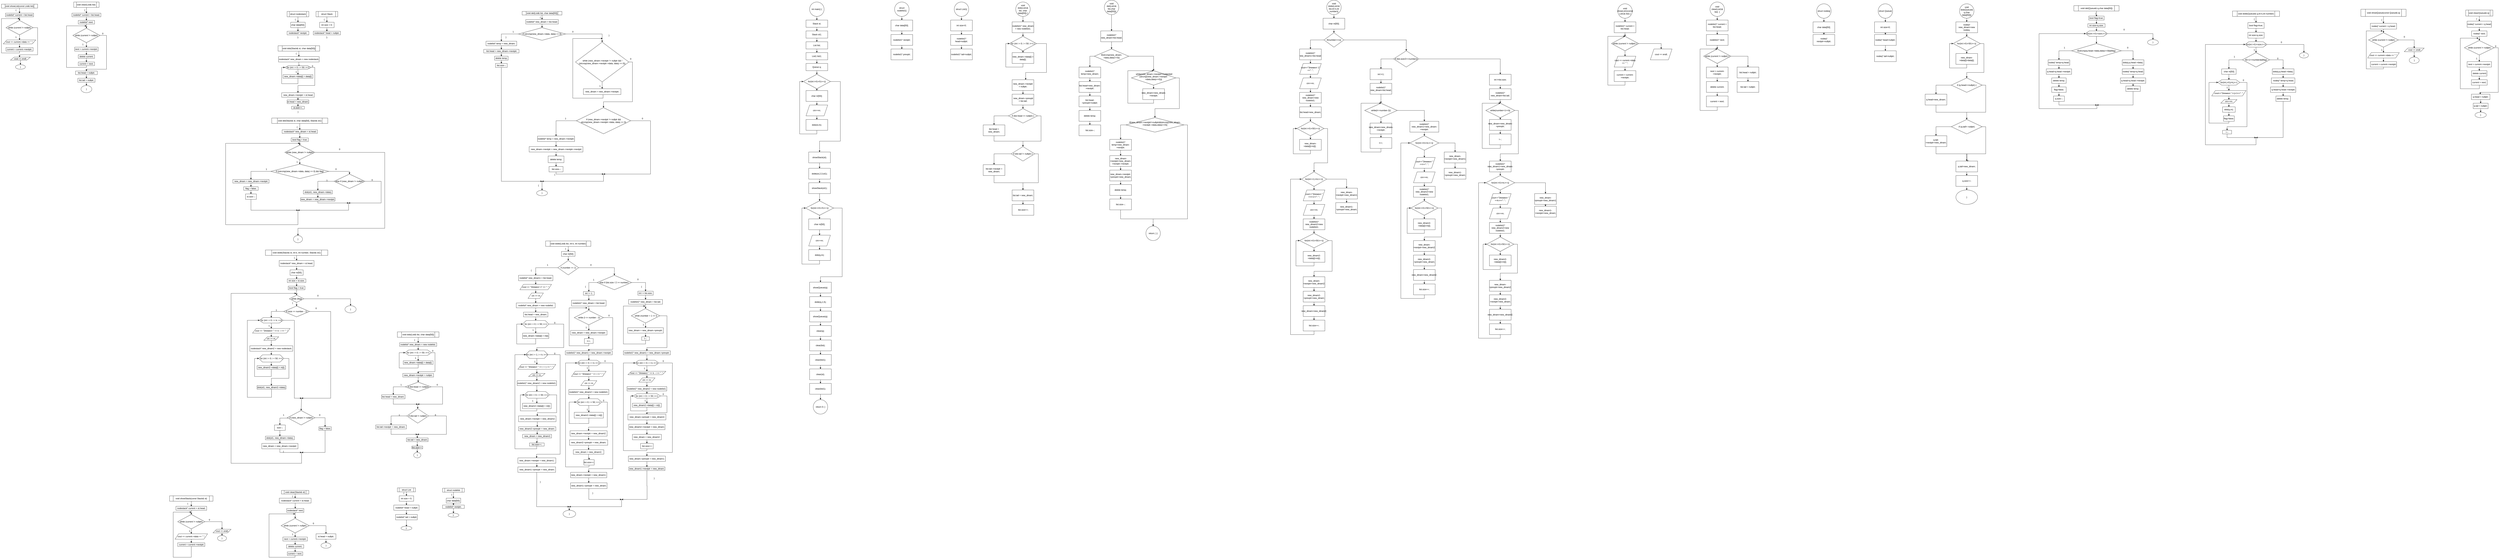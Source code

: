 <mxfile version="26.1.1">
  <diagram name="Page-1" id="sNPhHVBZP7wkj3f7IT6Y">
    <mxGraphModel dx="12177" dy="7667" grid="1" gridSize="10" guides="1" tooltips="1" connect="1" arrows="1" fold="1" page="1" pageScale="1" pageWidth="850" pageHeight="1100" math="0" shadow="0">
      <root>
        <mxCell id="0" />
        <mxCell id="1" parent="0" />
        <mxCell id="p51JdyzM9AiEi2QymYmM-3" value="" style="edgeStyle=orthogonalEdgeStyle;rounded=0;orthogonalLoop=1;jettySize=auto;html=1;" parent="1" source="p51JdyzM9AiEi2QymYmM-1" target="p51JdyzM9AiEi2QymYmM-2" edge="1">
          <mxGeometry relative="1" as="geometry" />
        </mxCell>
        <mxCell id="p51JdyzM9AiEi2QymYmM-1" value="int main() {" style="ellipse;whiteSpace=wrap;html=1;aspect=fixed;" parent="1" vertex="1">
          <mxGeometry x="280" y="10" width="80" height="80" as="geometry" />
        </mxCell>
        <mxCell id="p51JdyzM9AiEi2QymYmM-6" value="" style="edgeStyle=orthogonalEdgeStyle;rounded=0;orthogonalLoop=1;jettySize=auto;html=1;" parent="1" source="p51JdyzM9AiEi2QymYmM-2" target="p51JdyzM9AiEi2QymYmM-5" edge="1">
          <mxGeometry relative="1" as="geometry" />
        </mxCell>
        <mxCell id="p51JdyzM9AiEi2QymYmM-2" value="Stack st;" style="rounded=0;whiteSpace=wrap;html=1;" parent="1" vertex="1">
          <mxGeometry x="260" y="110" width="120" height="40" as="geometry" />
        </mxCell>
        <mxCell id="p51JdyzM9AiEi2QymYmM-8" value="" style="edgeStyle=orthogonalEdgeStyle;rounded=0;orthogonalLoop=1;jettySize=auto;html=1;" parent="1" source="p51JdyzM9AiEi2QymYmM-5" target="p51JdyzM9AiEi2QymYmM-7" edge="1">
          <mxGeometry relative="1" as="geometry" />
        </mxCell>
        <mxCell id="p51JdyzM9AiEi2QymYmM-5" value="Stack st1;" style="rounded=0;whiteSpace=wrap;html=1;" parent="1" vertex="1">
          <mxGeometry x="260" y="170" width="120" height="40" as="geometry" />
        </mxCell>
        <mxCell id="p51JdyzM9AiEi2QymYmM-10" value="" style="edgeStyle=orthogonalEdgeStyle;rounded=0;orthogonalLoop=1;jettySize=auto;html=1;" parent="1" source="p51JdyzM9AiEi2QymYmM-7" target="p51JdyzM9AiEi2QymYmM-9" edge="1">
          <mxGeometry relative="1" as="geometry" />
        </mxCell>
        <mxCell id="p51JdyzM9AiEi2QymYmM-7" value="List list;" style="rounded=0;whiteSpace=wrap;html=1;" parent="1" vertex="1">
          <mxGeometry x="260" y="230" width="120" height="40" as="geometry" />
        </mxCell>
        <mxCell id="p51JdyzM9AiEi2QymYmM-12" value="" style="edgeStyle=orthogonalEdgeStyle;rounded=0;orthogonalLoop=1;jettySize=auto;html=1;" parent="1" source="p51JdyzM9AiEi2QymYmM-9" target="p51JdyzM9AiEi2QymYmM-11" edge="1">
          <mxGeometry relative="1" as="geometry" />
        </mxCell>
        <mxCell id="p51JdyzM9AiEi2QymYmM-9" value="List1 list1;" style="rounded=0;whiteSpace=wrap;html=1;" parent="1" vertex="1">
          <mxGeometry x="260" y="290" width="120" height="40" as="geometry" />
        </mxCell>
        <mxCell id="p51JdyzM9AiEi2QymYmM-14" value="" style="edgeStyle=orthogonalEdgeStyle;rounded=0;orthogonalLoop=1;jettySize=auto;html=1;" parent="1" source="p51JdyzM9AiEi2QymYmM-11" target="p51JdyzM9AiEi2QymYmM-13" edge="1">
          <mxGeometry relative="1" as="geometry" />
        </mxCell>
        <mxCell id="p51JdyzM9AiEi2QymYmM-11" value="Queue q;" style="rounded=0;whiteSpace=wrap;html=1;" parent="1" vertex="1">
          <mxGeometry x="260" y="350" width="120" height="40" as="geometry" />
        </mxCell>
        <mxCell id="p51JdyzM9AiEi2QymYmM-16" value="" style="edgeStyle=orthogonalEdgeStyle;rounded=0;orthogonalLoop=1;jettySize=auto;html=1;" parent="1" source="p51JdyzM9AiEi2QymYmM-13" target="p51JdyzM9AiEi2QymYmM-15" edge="1">
          <mxGeometry relative="1" as="geometry" />
        </mxCell>
        <mxCell id="p51JdyzM9AiEi2QymYmM-23" value="" style="edgeStyle=orthogonalEdgeStyle;rounded=0;orthogonalLoop=1;jettySize=auto;html=1;entryX=0.5;entryY=0;entryDx=0;entryDy=0;" parent="1" source="p51JdyzM9AiEi2QymYmM-13" target="p51JdyzM9AiEi2QymYmM-27" edge="1">
          <mxGeometry relative="1" as="geometry">
            <mxPoint x="330" y="900" as="targetPoint" />
            <Array as="points">
              <mxPoint x="450" y="450" />
              <mxPoint x="450" y="780" />
              <mxPoint x="335" y="780" />
            </Array>
          </mxGeometry>
        </mxCell>
        <mxCell id="p51JdyzM9AiEi2QymYmM-13" value="for(int i=0;i&amp;lt;5;i++){" style="rhombus;whiteSpace=wrap;html=1;rounded=0;" parent="1" vertex="1">
          <mxGeometry x="245" y="410" width="150" height="80" as="geometry" />
        </mxCell>
        <mxCell id="p51JdyzM9AiEi2QymYmM-18" value="" style="edgeStyle=orthogonalEdgeStyle;rounded=0;orthogonalLoop=1;jettySize=auto;html=1;" parent="1" source="p51JdyzM9AiEi2QymYmM-15" target="p51JdyzM9AiEi2QymYmM-17" edge="1">
          <mxGeometry relative="1" as="geometry" />
        </mxCell>
        <mxCell id="p51JdyzM9AiEi2QymYmM-15" value="char m[50];" style="whiteSpace=wrap;html=1;rounded=0;" parent="1" vertex="1">
          <mxGeometry x="260" y="500" width="120" height="60" as="geometry" />
        </mxCell>
        <mxCell id="p51JdyzM9AiEi2QymYmM-25" value="" style="edgeStyle=orthogonalEdgeStyle;rounded=0;orthogonalLoop=1;jettySize=auto;html=1;" parent="1" source="p51JdyzM9AiEi2QymYmM-17" target="p51JdyzM9AiEi2QymYmM-24" edge="1">
          <mxGeometry relative="1" as="geometry" />
        </mxCell>
        <mxCell id="p51JdyzM9AiEi2QymYmM-17" value="cin&amp;gt;&amp;gt;m;" style="shape=parallelogram;perimeter=parallelogramPerimeter;whiteSpace=wrap;html=1;fixedSize=1;" parent="1" vertex="1">
          <mxGeometry x="260" y="580" width="120" height="60" as="geometry" />
        </mxCell>
        <mxCell id="p51JdyzM9AiEi2QymYmM-26" style="edgeStyle=orthogonalEdgeStyle;rounded=0;orthogonalLoop=1;jettySize=auto;html=1;exitX=0.5;exitY=1;exitDx=0;exitDy=0;entryX=0;entryY=0.5;entryDx=0;entryDy=0;" parent="1" source="p51JdyzM9AiEi2QymYmM-24" target="p51JdyzM9AiEi2QymYmM-13" edge="1">
          <mxGeometry relative="1" as="geometry" />
        </mxCell>
        <mxCell id="p51JdyzM9AiEi2QymYmM-24" value="dob(st,m);" style="rounded=0;whiteSpace=wrap;html=1;" parent="1" vertex="1">
          <mxGeometry x="260" y="660" width="120" height="60" as="geometry" />
        </mxCell>
        <mxCell id="p51JdyzM9AiEi2QymYmM-29" value="" style="edgeStyle=orthogonalEdgeStyle;rounded=0;orthogonalLoop=1;jettySize=auto;html=1;" parent="1" source="p51JdyzM9AiEi2QymYmM-27" target="p51JdyzM9AiEi2QymYmM-28" edge="1">
          <mxGeometry relative="1" as="geometry" />
        </mxCell>
        <mxCell id="p51JdyzM9AiEi2QymYmM-27" value="showStack(st);" style="rounded=0;whiteSpace=wrap;html=1;" parent="1" vertex="1">
          <mxGeometry x="275" y="840" width="120" height="60" as="geometry" />
        </mxCell>
        <mxCell id="p51JdyzM9AiEi2QymYmM-31" value="" style="edgeStyle=orthogonalEdgeStyle;rounded=0;orthogonalLoop=1;jettySize=auto;html=1;" parent="1" source="p51JdyzM9AiEi2QymYmM-28" target="p51JdyzM9AiEi2QymYmM-30" edge="1">
          <mxGeometry relative="1" as="geometry" />
        </mxCell>
        <mxCell id="p51JdyzM9AiEi2QymYmM-28" value="dobk(st,2,3,st1);" style="rounded=0;whiteSpace=wrap;html=1;" parent="1" vertex="1">
          <mxGeometry x="275" y="930" width="120" height="60" as="geometry" />
        </mxCell>
        <mxCell id="p51JdyzM9AiEi2QymYmM-33" value="" style="edgeStyle=orthogonalEdgeStyle;rounded=0;orthogonalLoop=1;jettySize=auto;html=1;" parent="1" source="p51JdyzM9AiEi2QymYmM-30" target="p51JdyzM9AiEi2QymYmM-32" edge="1">
          <mxGeometry relative="1" as="geometry" />
        </mxCell>
        <mxCell id="p51JdyzM9AiEi2QymYmM-30" value="showStack(st1);" style="whiteSpace=wrap;html=1;rounded=0;" parent="1" vertex="1">
          <mxGeometry x="275" y="1010" width="120" height="60" as="geometry" />
        </mxCell>
        <mxCell id="p51JdyzM9AiEi2QymYmM-35" value="" style="edgeStyle=orthogonalEdgeStyle;rounded=0;orthogonalLoop=1;jettySize=auto;html=1;" parent="1" source="p51JdyzM9AiEi2QymYmM-32" target="p51JdyzM9AiEi2QymYmM-34" edge="1">
          <mxGeometry relative="1" as="geometry" />
        </mxCell>
        <mxCell id="p51JdyzM9AiEi2QymYmM-42" style="edgeStyle=orthogonalEdgeStyle;rounded=0;orthogonalLoop=1;jettySize=auto;html=1;exitX=1;exitY=0.5;exitDx=0;exitDy=0;entryX=0.5;entryY=0;entryDx=0;entryDy=0;" parent="1" source="p51JdyzM9AiEi2QymYmM-32" target="p51JdyzM9AiEi2QymYmM-41" edge="1">
          <mxGeometry relative="1" as="geometry">
            <Array as="points">
              <mxPoint x="460" y="1150" />
              <mxPoint x="460" y="1530" />
              <mxPoint x="340" y="1530" />
            </Array>
          </mxGeometry>
        </mxCell>
        <mxCell id="p51JdyzM9AiEi2QymYmM-32" value="for(int i=0;i&amp;lt;5;i++){" style="rhombus;whiteSpace=wrap;html=1;rounded=0;" parent="1" vertex="1">
          <mxGeometry x="257.5" y="1110" width="155" height="80" as="geometry" />
        </mxCell>
        <mxCell id="p51JdyzM9AiEi2QymYmM-37" value="" style="edgeStyle=orthogonalEdgeStyle;rounded=0;orthogonalLoop=1;jettySize=auto;html=1;" parent="1" source="p51JdyzM9AiEi2QymYmM-34" target="p51JdyzM9AiEi2QymYmM-36" edge="1">
          <mxGeometry relative="1" as="geometry" />
        </mxCell>
        <mxCell id="p51JdyzM9AiEi2QymYmM-34" value="char m[50];" style="whiteSpace=wrap;html=1;rounded=0;" parent="1" vertex="1">
          <mxGeometry x="275" y="1210" width="120" height="60" as="geometry" />
        </mxCell>
        <mxCell id="p51JdyzM9AiEi2QymYmM-39" value="" style="edgeStyle=orthogonalEdgeStyle;rounded=0;orthogonalLoop=1;jettySize=auto;html=1;" parent="1" source="p51JdyzM9AiEi2QymYmM-36" target="p51JdyzM9AiEi2QymYmM-38" edge="1">
          <mxGeometry relative="1" as="geometry" />
        </mxCell>
        <mxCell id="p51JdyzM9AiEi2QymYmM-36" value="cin&amp;gt;&amp;gt;m;" style="shape=parallelogram;perimeter=parallelogramPerimeter;whiteSpace=wrap;html=1;fixedSize=1;" parent="1" vertex="1">
          <mxGeometry x="275" y="1300" width="120" height="60" as="geometry" />
        </mxCell>
        <mxCell id="p51JdyzM9AiEi2QymYmM-40" style="edgeStyle=orthogonalEdgeStyle;rounded=0;orthogonalLoop=1;jettySize=auto;html=1;exitX=0.5;exitY=1;exitDx=0;exitDy=0;entryX=0;entryY=0.5;entryDx=0;entryDy=0;" parent="1" source="p51JdyzM9AiEi2QymYmM-38" target="p51JdyzM9AiEi2QymYmM-32" edge="1">
          <mxGeometry relative="1" as="geometry" />
        </mxCell>
        <mxCell id="p51JdyzM9AiEi2QymYmM-38" value="dob(q,m);" style="whiteSpace=wrap;html=1;" parent="1" vertex="1">
          <mxGeometry x="275" y="1380" width="120" height="60" as="geometry" />
        </mxCell>
        <mxCell id="p51JdyzM9AiEi2QymYmM-44" value="" style="edgeStyle=orthogonalEdgeStyle;rounded=0;orthogonalLoop=1;jettySize=auto;html=1;" parent="1" source="p51JdyzM9AiEi2QymYmM-41" target="p51JdyzM9AiEi2QymYmM-43" edge="1">
          <mxGeometry relative="1" as="geometry" />
        </mxCell>
        <mxCell id="p51JdyzM9AiEi2QymYmM-41" value="showQueue(q);" style="rounded=0;whiteSpace=wrap;html=1;" parent="1" vertex="1">
          <mxGeometry x="280" y="1560" width="120" height="60" as="geometry" />
        </mxCell>
        <mxCell id="p51JdyzM9AiEi2QymYmM-46" value="" style="edgeStyle=orthogonalEdgeStyle;rounded=0;orthogonalLoop=1;jettySize=auto;html=1;" parent="1" source="p51JdyzM9AiEi2QymYmM-43" target="p51JdyzM9AiEi2QymYmM-45" edge="1">
          <mxGeometry relative="1" as="geometry" />
        </mxCell>
        <mxCell id="p51JdyzM9AiEi2QymYmM-43" value="dobk(q,1,5);" style="rounded=0;whiteSpace=wrap;html=1;" parent="1" vertex="1">
          <mxGeometry x="280" y="1640" width="120" height="60" as="geometry" />
        </mxCell>
        <mxCell id="p51JdyzM9AiEi2QymYmM-48" value="" style="edgeStyle=orthogonalEdgeStyle;rounded=0;orthogonalLoop=1;jettySize=auto;html=1;" parent="1" source="p51JdyzM9AiEi2QymYmM-45" target="p51JdyzM9AiEi2QymYmM-47" edge="1">
          <mxGeometry relative="1" as="geometry" />
        </mxCell>
        <mxCell id="p51JdyzM9AiEi2QymYmM-45" value="showQueue(q);" style="rounded=0;whiteSpace=wrap;html=1;" parent="1" vertex="1">
          <mxGeometry x="280" y="1720" width="120" height="60" as="geometry" />
        </mxCell>
        <mxCell id="p51JdyzM9AiEi2QymYmM-50" value="" style="edgeStyle=orthogonalEdgeStyle;rounded=0;orthogonalLoop=1;jettySize=auto;html=1;" parent="1" source="p51JdyzM9AiEi2QymYmM-47" target="p51JdyzM9AiEi2QymYmM-49" edge="1">
          <mxGeometry relative="1" as="geometry" />
        </mxCell>
        <mxCell id="p51JdyzM9AiEi2QymYmM-47" value="clear(q);" style="whiteSpace=wrap;html=1;rounded=0;" parent="1" vertex="1">
          <mxGeometry x="280" y="1800" width="120" height="60" as="geometry" />
        </mxCell>
        <mxCell id="p51JdyzM9AiEi2QymYmM-53" value="" style="edgeStyle=orthogonalEdgeStyle;rounded=0;orthogonalLoop=1;jettySize=auto;html=1;" parent="1" source="p51JdyzM9AiEi2QymYmM-49" target="p51JdyzM9AiEi2QymYmM-52" edge="1">
          <mxGeometry relative="1" as="geometry" />
        </mxCell>
        <mxCell id="p51JdyzM9AiEi2QymYmM-49" value="clear(list);" style="whiteSpace=wrap;html=1;rounded=0;" parent="1" vertex="1">
          <mxGeometry x="280" y="1880" width="120" height="60" as="geometry" />
        </mxCell>
        <mxCell id="p51JdyzM9AiEi2QymYmM-55" value="" style="edgeStyle=orthogonalEdgeStyle;rounded=0;orthogonalLoop=1;jettySize=auto;html=1;" parent="1" source="p51JdyzM9AiEi2QymYmM-52" target="p51JdyzM9AiEi2QymYmM-54" edge="1">
          <mxGeometry relative="1" as="geometry" />
        </mxCell>
        <mxCell id="p51JdyzM9AiEi2QymYmM-52" value="clear(list1);" style="whiteSpace=wrap;html=1;rounded=0;" parent="1" vertex="1">
          <mxGeometry x="280" y="1960" width="120" height="60" as="geometry" />
        </mxCell>
        <mxCell id="p51JdyzM9AiEi2QymYmM-57" value="" style="edgeStyle=orthogonalEdgeStyle;rounded=0;orthogonalLoop=1;jettySize=auto;html=1;" parent="1" source="p51JdyzM9AiEi2QymYmM-54" target="p51JdyzM9AiEi2QymYmM-56" edge="1">
          <mxGeometry relative="1" as="geometry" />
        </mxCell>
        <mxCell id="p51JdyzM9AiEi2QymYmM-54" value="clear(st);" style="whiteSpace=wrap;html=1;rounded=0;" parent="1" vertex="1">
          <mxGeometry x="280" y="2040" width="120" height="60" as="geometry" />
        </mxCell>
        <mxCell id="p51JdyzM9AiEi2QymYmM-59" value="" style="edgeStyle=orthogonalEdgeStyle;rounded=0;orthogonalLoop=1;jettySize=auto;html=1;" parent="1" source="p51JdyzM9AiEi2QymYmM-56" target="p51JdyzM9AiEi2QymYmM-58" edge="1">
          <mxGeometry relative="1" as="geometry" />
        </mxCell>
        <mxCell id="p51JdyzM9AiEi2QymYmM-56" value="clear(list1);" style="whiteSpace=wrap;html=1;rounded=0;" parent="1" vertex="1">
          <mxGeometry x="280" y="2120" width="120" height="60" as="geometry" />
        </mxCell>
        <mxCell id="p51JdyzM9AiEi2QymYmM-58" value="return 0; }" style="ellipse;whiteSpace=wrap;html=1;rounded=0;" parent="1" vertex="1">
          <mxGeometry x="300" y="2210" width="80" height="80" as="geometry" />
        </mxCell>
        <mxCell id="p51JdyzM9AiEi2QymYmM-63" value="" style="edgeStyle=orthogonalEdgeStyle;rounded=0;orthogonalLoop=1;jettySize=auto;html=1;" parent="1" source="p51JdyzM9AiEi2QymYmM-61" target="p51JdyzM9AiEi2QymYmM-62" edge="1">
          <mxGeometry relative="1" as="geometry" />
        </mxCell>
        <mxCell id="p51JdyzM9AiEi2QymYmM-61" value="struct nodelist1{" style="ellipse;whiteSpace=wrap;html=1;aspect=fixed;" parent="1" vertex="1">
          <mxGeometry x="750" y="10" width="80" height="80" as="geometry" />
        </mxCell>
        <mxCell id="p51JdyzM9AiEi2QymYmM-65" value="" style="edgeStyle=orthogonalEdgeStyle;rounded=0;orthogonalLoop=1;jettySize=auto;html=1;" parent="1" source="p51JdyzM9AiEi2QymYmM-62" target="p51JdyzM9AiEi2QymYmM-64" edge="1">
          <mxGeometry relative="1" as="geometry" />
        </mxCell>
        <mxCell id="p51JdyzM9AiEi2QymYmM-62" value="char data[50];" style="whiteSpace=wrap;html=1;" parent="1" vertex="1">
          <mxGeometry x="730" y="110" width="120" height="60" as="geometry" />
        </mxCell>
        <mxCell id="p51JdyzM9AiEi2QymYmM-67" value="" style="edgeStyle=orthogonalEdgeStyle;rounded=0;orthogonalLoop=1;jettySize=auto;html=1;" parent="1" source="p51JdyzM9AiEi2QymYmM-64" target="p51JdyzM9AiEi2QymYmM-66" edge="1">
          <mxGeometry relative="1" as="geometry" />
        </mxCell>
        <mxCell id="p51JdyzM9AiEi2QymYmM-64" value="nodelist1* nextptr;" style="whiteSpace=wrap;html=1;" parent="1" vertex="1">
          <mxGeometry x="730" y="190" width="120" height="60" as="geometry" />
        </mxCell>
        <mxCell id="p51JdyzM9AiEi2QymYmM-66" value="nodelist1* prevptr;" style="whiteSpace=wrap;html=1;" parent="1" vertex="1">
          <mxGeometry x="730" y="270" width="120" height="60" as="geometry" />
        </mxCell>
        <mxCell id="p51JdyzM9AiEi2QymYmM-68" value="" style="edgeStyle=orthogonalEdgeStyle;rounded=0;orthogonalLoop=1;jettySize=auto;html=1;" parent="1" source="p51JdyzM9AiEi2QymYmM-69" target="p51JdyzM9AiEi2QymYmM-71" edge="1">
          <mxGeometry relative="1" as="geometry" />
        </mxCell>
        <mxCell id="p51JdyzM9AiEi2QymYmM-69" value="struct List1{" style="ellipse;whiteSpace=wrap;html=1;aspect=fixed;" parent="1" vertex="1">
          <mxGeometry x="1080" y="10" width="80" height="80" as="geometry" />
        </mxCell>
        <mxCell id="p51JdyzM9AiEi2QymYmM-70" value="" style="edgeStyle=orthogonalEdgeStyle;rounded=0;orthogonalLoop=1;jettySize=auto;html=1;" parent="1" source="p51JdyzM9AiEi2QymYmM-71" target="p51JdyzM9AiEi2QymYmM-73" edge="1">
          <mxGeometry relative="1" as="geometry" />
        </mxCell>
        <mxCell id="p51JdyzM9AiEi2QymYmM-71" value="int size=0;" style="whiteSpace=wrap;html=1;" parent="1" vertex="1">
          <mxGeometry x="1060" y="110" width="120" height="60" as="geometry" />
        </mxCell>
        <mxCell id="p51JdyzM9AiEi2QymYmM-72" value="" style="edgeStyle=orthogonalEdgeStyle;rounded=0;orthogonalLoop=1;jettySize=auto;html=1;" parent="1" source="p51JdyzM9AiEi2QymYmM-73" target="p51JdyzM9AiEi2QymYmM-74" edge="1">
          <mxGeometry relative="1" as="geometry" />
        </mxCell>
        <mxCell id="p51JdyzM9AiEi2QymYmM-73" value="nodelist1* head=nullptr;" style="whiteSpace=wrap;html=1;" parent="1" vertex="1">
          <mxGeometry x="1060" y="190" width="120" height="60" as="geometry" />
        </mxCell>
        <mxCell id="p51JdyzM9AiEi2QymYmM-74" value="nodelist1* tail=nullptr;" style="whiteSpace=wrap;html=1;" parent="1" vertex="1">
          <mxGeometry x="1060" y="270" width="120" height="60" as="geometry" />
        </mxCell>
        <mxCell id="p51JdyzM9AiEi2QymYmM-77" value="" style="edgeStyle=orthogonalEdgeStyle;rounded=0;orthogonalLoop=1;jettySize=auto;html=1;" parent="1" source="p51JdyzM9AiEi2QymYmM-75" target="p51JdyzM9AiEi2QymYmM-76" edge="1">
          <mxGeometry relative="1" as="geometry" />
        </mxCell>
        <mxCell id="p51JdyzM9AiEi2QymYmM-75" value="void dob(List1&amp;amp; list, char data[50]) {" style="ellipse;whiteSpace=wrap;html=1;aspect=fixed;" parent="1" vertex="1">
          <mxGeometry x="1420" y="10" width="80" height="80" as="geometry" />
        </mxCell>
        <mxCell id="p51JdyzM9AiEi2QymYmM-79" value="" style="edgeStyle=orthogonalEdgeStyle;rounded=0;orthogonalLoop=1;jettySize=auto;html=1;" parent="1" source="p51JdyzM9AiEi2QymYmM-76" target="p51JdyzM9AiEi2QymYmM-78" edge="1">
          <mxGeometry relative="1" as="geometry" />
        </mxCell>
        <mxCell id="p51JdyzM9AiEi2QymYmM-76" value="nodelist1* new_dinam = new nodelist1;" style="whiteSpace=wrap;html=1;" parent="1" vertex="1">
          <mxGeometry x="1400" y="120" width="120" height="60" as="geometry" />
        </mxCell>
        <mxCell id="p51JdyzM9AiEi2QymYmM-81" value="" style="edgeStyle=orthogonalEdgeStyle;rounded=0;orthogonalLoop=1;jettySize=auto;html=1;" parent="1" source="p51JdyzM9AiEi2QymYmM-78" target="p51JdyzM9AiEi2QymYmM-80" edge="1">
          <mxGeometry relative="1" as="geometry" />
        </mxCell>
        <mxCell id="p51JdyzM9AiEi2QymYmM-85" value="" style="edgeStyle=orthogonalEdgeStyle;rounded=0;orthogonalLoop=1;jettySize=auto;html=1;" parent="1" source="p51JdyzM9AiEi2QymYmM-78" target="p51JdyzM9AiEi2QymYmM-84" edge="1">
          <mxGeometry relative="1" as="geometry">
            <Array as="points">
              <mxPoint x="1590" y="240" />
              <mxPoint x="1590" y="400" />
              <mxPoint x="1475" y="400" />
            </Array>
          </mxGeometry>
        </mxCell>
        <mxCell id="p51JdyzM9AiEi2QymYmM-78" value="for (int i = 0; i &amp;lt; 50; i++) {" style="rhombus;whiteSpace=wrap;html=1;" parent="1" vertex="1">
          <mxGeometry x="1385" y="200" width="150" height="80" as="geometry" />
        </mxCell>
        <mxCell id="p51JdyzM9AiEi2QymYmM-83" style="edgeStyle=orthogonalEdgeStyle;rounded=0;orthogonalLoop=1;jettySize=auto;html=1;exitX=0.5;exitY=1;exitDx=0;exitDy=0;entryX=0;entryY=0.5;entryDx=0;entryDy=0;" parent="1" source="p51JdyzM9AiEi2QymYmM-80" target="p51JdyzM9AiEi2QymYmM-78" edge="1">
          <mxGeometry relative="1" as="geometry" />
        </mxCell>
        <mxCell id="p51JdyzM9AiEi2QymYmM-80" value="new_dinam-&amp;gt;data[i] = data[i];" style="whiteSpace=wrap;html=1;" parent="1" vertex="1">
          <mxGeometry x="1400" y="290" width="120" height="60" as="geometry" />
        </mxCell>
        <mxCell id="p51JdyzM9AiEi2QymYmM-89" value="" style="edgeStyle=orthogonalEdgeStyle;rounded=0;orthogonalLoop=1;jettySize=auto;html=1;" parent="1" source="p51JdyzM9AiEi2QymYmM-84" target="p51JdyzM9AiEi2QymYmM-88" edge="1">
          <mxGeometry relative="1" as="geometry" />
        </mxCell>
        <mxCell id="p51JdyzM9AiEi2QymYmM-84" value="new_dinam-&amp;gt;nextptr = nullptr;" style="whiteSpace=wrap;html=1;" parent="1" vertex="1">
          <mxGeometry x="1400" y="440" width="120" height="60" as="geometry" />
        </mxCell>
        <mxCell id="p51JdyzM9AiEi2QymYmM-91" value="" style="edgeStyle=orthogonalEdgeStyle;rounded=0;orthogonalLoop=1;jettySize=auto;html=1;" parent="1" source="p51JdyzM9AiEi2QymYmM-88" target="p51JdyzM9AiEi2QymYmM-90" edge="1">
          <mxGeometry relative="1" as="geometry" />
        </mxCell>
        <mxCell id="p51JdyzM9AiEi2QymYmM-88" value="&amp;nbsp;new_dinam-&amp;gt;prevptr = list.tail;" style="whiteSpace=wrap;html=1;" parent="1" vertex="1">
          <mxGeometry x="1400" y="520" width="120" height="60" as="geometry" />
        </mxCell>
        <mxCell id="p51JdyzM9AiEi2QymYmM-93" value="" style="edgeStyle=orthogonalEdgeStyle;rounded=0;orthogonalLoop=1;jettySize=auto;html=1;" parent="1" source="p51JdyzM9AiEi2QymYmM-90" target="p51JdyzM9AiEi2QymYmM-92" edge="1">
          <mxGeometry relative="1" as="geometry" />
        </mxCell>
        <mxCell id="p51JdyzM9AiEi2QymYmM-96" style="edgeStyle=orthogonalEdgeStyle;rounded=0;orthogonalLoop=1;jettySize=auto;html=1;exitX=1;exitY=0.5;exitDx=0;exitDy=0;entryX=0.5;entryY=0;entryDx=0;entryDy=0;" parent="1" source="p51JdyzM9AiEi2QymYmM-90" target="p51JdyzM9AiEi2QymYmM-94" edge="1">
          <mxGeometry relative="1" as="geometry">
            <Array as="points">
              <mxPoint x="1560" y="640" />
              <mxPoint x="1560" y="780" />
              <mxPoint x="1460" y="780" />
            </Array>
          </mxGeometry>
        </mxCell>
        <mxCell id="p51JdyzM9AiEi2QymYmM-90" value="if (list.head == nullptr) {" style="rhombus;whiteSpace=wrap;html=1;" parent="1" vertex="1">
          <mxGeometry x="1380" y="600" width="160" height="80" as="geometry" />
        </mxCell>
        <mxCell id="p51JdyzM9AiEi2QymYmM-95" style="edgeStyle=orthogonalEdgeStyle;rounded=0;orthogonalLoop=1;jettySize=auto;html=1;exitX=0.5;exitY=1;exitDx=0;exitDy=0;" parent="1" source="p51JdyzM9AiEi2QymYmM-92" target="p51JdyzM9AiEi2QymYmM-94" edge="1">
          <mxGeometry relative="1" as="geometry" />
        </mxCell>
        <mxCell id="p51JdyzM9AiEi2QymYmM-92" value="list.head = new_dinam;" style="whiteSpace=wrap;html=1;" parent="1" vertex="1">
          <mxGeometry x="1240" y="690" width="120" height="60" as="geometry" />
        </mxCell>
        <mxCell id="p51JdyzM9AiEi2QymYmM-98" value="" style="edgeStyle=orthogonalEdgeStyle;rounded=0;orthogonalLoop=1;jettySize=auto;html=1;" parent="1" source="p51JdyzM9AiEi2QymYmM-94" target="p51JdyzM9AiEi2QymYmM-97" edge="1">
          <mxGeometry relative="1" as="geometry" />
        </mxCell>
        <mxCell id="p51JdyzM9AiEi2QymYmM-101" style="edgeStyle=orthogonalEdgeStyle;rounded=0;orthogonalLoop=1;jettySize=auto;html=1;exitX=1;exitY=0.5;exitDx=0;exitDy=0;entryX=0.5;entryY=0;entryDx=0;entryDy=0;" parent="1" source="p51JdyzM9AiEi2QymYmM-94" target="p51JdyzM9AiEi2QymYmM-99" edge="1">
          <mxGeometry relative="1" as="geometry">
            <Array as="points">
              <mxPoint x="1545" y="850" />
              <mxPoint x="1545" y="1010" />
              <mxPoint x="1460" y="1010" />
            </Array>
          </mxGeometry>
        </mxCell>
        <mxCell id="p51JdyzM9AiEi2QymYmM-94" value="if (list.tail != nullptr) {" style="rhombus;whiteSpace=wrap;html=1;" parent="1" vertex="1">
          <mxGeometry x="1395" y="810" width="130" height="80" as="geometry" />
        </mxCell>
        <mxCell id="p51JdyzM9AiEi2QymYmM-100" style="edgeStyle=orthogonalEdgeStyle;rounded=0;orthogonalLoop=1;jettySize=auto;html=1;exitX=0.5;exitY=1;exitDx=0;exitDy=0;entryX=0.5;entryY=0;entryDx=0;entryDy=0;" parent="1" source="p51JdyzM9AiEi2QymYmM-97" target="p51JdyzM9AiEi2QymYmM-99" edge="1">
          <mxGeometry relative="1" as="geometry" />
        </mxCell>
        <mxCell id="p51JdyzM9AiEi2QymYmM-97" value="list.tail-&amp;gt;nextptr = new_dinam;" style="whiteSpace=wrap;html=1;" parent="1" vertex="1">
          <mxGeometry x="1240" y="910" width="120" height="60" as="geometry" />
        </mxCell>
        <mxCell id="p51JdyzM9AiEi2QymYmM-103" value="" style="edgeStyle=orthogonalEdgeStyle;rounded=0;orthogonalLoop=1;jettySize=auto;html=1;" parent="1" source="p51JdyzM9AiEi2QymYmM-99" target="p51JdyzM9AiEi2QymYmM-102" edge="1">
          <mxGeometry relative="1" as="geometry" />
        </mxCell>
        <mxCell id="p51JdyzM9AiEi2QymYmM-99" value="list.tail = new_dinam;" style="rounded=0;whiteSpace=wrap;html=1;" parent="1" vertex="1">
          <mxGeometry x="1400" y="1050" width="120" height="60" as="geometry" />
        </mxCell>
        <mxCell id="p51JdyzM9AiEi2QymYmM-102" value="&amp;nbsp;list.size++;" style="rounded=0;whiteSpace=wrap;html=1;" parent="1" vertex="1">
          <mxGeometry x="1400" y="1130" width="120" height="60" as="geometry" />
        </mxCell>
        <mxCell id="p51JdyzM9AiEi2QymYmM-106" value="" style="edgeStyle=orthogonalEdgeStyle;rounded=0;orthogonalLoop=1;jettySize=auto;html=1;" parent="1" source="p51JdyzM9AiEi2QymYmM-104" target="p51JdyzM9AiEi2QymYmM-105" edge="1">
          <mxGeometry relative="1" as="geometry" />
        </mxCell>
        <mxCell id="p51JdyzM9AiEi2QymYmM-104" value="void del(List1&amp;amp; list,char data[50]){" style="ellipse;whiteSpace=wrap;html=1;aspect=fixed;" parent="1" vertex="1">
          <mxGeometry x="1910" width="80" height="80" as="geometry" />
        </mxCell>
        <mxCell id="p51JdyzM9AiEi2QymYmM-108" value="" style="edgeStyle=orthogonalEdgeStyle;rounded=0;orthogonalLoop=1;jettySize=auto;html=1;" parent="1" source="p51JdyzM9AiEi2QymYmM-105" target="p51JdyzM9AiEi2QymYmM-107" edge="1">
          <mxGeometry relative="1" as="geometry" />
        </mxCell>
        <mxCell id="p51JdyzM9AiEi2QymYmM-105" value="nodelist1* new_dinam=list.head;" style="whiteSpace=wrap;html=1;" parent="1" vertex="1">
          <mxGeometry x="1890" y="170" width="120" height="60" as="geometry" />
        </mxCell>
        <mxCell id="p51JdyzM9AiEi2QymYmM-113" style="edgeStyle=orthogonalEdgeStyle;rounded=0;orthogonalLoop=1;jettySize=auto;html=1;exitX=0;exitY=0.5;exitDx=0;exitDy=0;entryX=0.5;entryY=0;entryDx=0;entryDy=0;" parent="1" source="p51JdyzM9AiEi2QymYmM-107" target="p51JdyzM9AiEi2QymYmM-109" edge="1">
          <mxGeometry relative="1" as="geometry" />
        </mxCell>
        <mxCell id="p51JdyzM9AiEi2QymYmM-121" value="" style="edgeStyle=orthogonalEdgeStyle;rounded=0;orthogonalLoop=1;jettySize=auto;html=1;" parent="1" source="p51JdyzM9AiEi2QymYmM-107" target="p51JdyzM9AiEi2QymYmM-120" edge="1">
          <mxGeometry relative="1" as="geometry" />
        </mxCell>
        <mxCell id="p51JdyzM9AiEi2QymYmM-107" value="if(strcmp(new_dinam-&amp;gt;data,data)==0){" style="rhombus;whiteSpace=wrap;html=1;" parent="1" vertex="1">
          <mxGeometry x="1855" y="270" width="190" height="80" as="geometry" />
        </mxCell>
        <mxCell id="p51JdyzM9AiEi2QymYmM-112" value="" style="edgeStyle=orthogonalEdgeStyle;rounded=0;orthogonalLoop=1;jettySize=auto;html=1;" parent="1" source="p51JdyzM9AiEi2QymYmM-109" target="p51JdyzM9AiEi2QymYmM-111" edge="1">
          <mxGeometry relative="1" as="geometry" />
        </mxCell>
        <mxCell id="p51JdyzM9AiEi2QymYmM-109" value="nodelist1* temp=new_dinam;" style="whiteSpace=wrap;html=1;" parent="1" vertex="1">
          <mxGeometry x="1770" y="370" width="120" height="60" as="geometry" />
        </mxCell>
        <mxCell id="p51JdyzM9AiEi2QymYmM-115" value="" style="edgeStyle=orthogonalEdgeStyle;rounded=0;orthogonalLoop=1;jettySize=auto;html=1;" parent="1" source="p51JdyzM9AiEi2QymYmM-111" target="p51JdyzM9AiEi2QymYmM-114" edge="1">
          <mxGeometry relative="1" as="geometry" />
        </mxCell>
        <mxCell id="p51JdyzM9AiEi2QymYmM-111" value="list.head=new_dinam-&amp;gt;nextptr;" style="whiteSpace=wrap;html=1;" parent="1" vertex="1">
          <mxGeometry x="1770" y="450" width="120" height="60" as="geometry" />
        </mxCell>
        <mxCell id="p51JdyzM9AiEi2QymYmM-117" value="" style="edgeStyle=orthogonalEdgeStyle;rounded=0;orthogonalLoop=1;jettySize=auto;html=1;" parent="1" source="p51JdyzM9AiEi2QymYmM-114" target="p51JdyzM9AiEi2QymYmM-116" edge="1">
          <mxGeometry relative="1" as="geometry" />
        </mxCell>
        <mxCell id="p51JdyzM9AiEi2QymYmM-114" value="list.head-&amp;gt;prevptr=nullptr;" style="whiteSpace=wrap;html=1;" parent="1" vertex="1">
          <mxGeometry x="1770" y="530" width="120" height="60" as="geometry" />
        </mxCell>
        <mxCell id="p51JdyzM9AiEi2QymYmM-119" value="" style="edgeStyle=orthogonalEdgeStyle;rounded=0;orthogonalLoop=1;jettySize=auto;html=1;" parent="1" source="p51JdyzM9AiEi2QymYmM-116" target="p51JdyzM9AiEi2QymYmM-118" edge="1">
          <mxGeometry relative="1" as="geometry" />
        </mxCell>
        <mxCell id="p51JdyzM9AiEi2QymYmM-116" value="delete temp;" style="whiteSpace=wrap;html=1;" parent="1" vertex="1">
          <mxGeometry x="1770" y="610" width="120" height="60" as="geometry" />
        </mxCell>
        <mxCell id="p51JdyzM9AiEi2QymYmM-118" value="&amp;nbsp;list.size--;" style="whiteSpace=wrap;html=1;" parent="1" vertex="1">
          <mxGeometry x="1770" y="690" width="120" height="60" as="geometry" />
        </mxCell>
        <mxCell id="p51JdyzM9AiEi2QymYmM-123" value="" style="edgeStyle=orthogonalEdgeStyle;rounded=0;orthogonalLoop=1;jettySize=auto;html=1;" parent="1" source="p51JdyzM9AiEi2QymYmM-120" target="p51JdyzM9AiEi2QymYmM-122" edge="1">
          <mxGeometry relative="1" as="geometry" />
        </mxCell>
        <mxCell id="p51JdyzM9AiEi2QymYmM-186" style="edgeStyle=orthogonalEdgeStyle;rounded=0;orthogonalLoop=1;jettySize=auto;html=1;exitX=1;exitY=0.5;exitDx=0;exitDy=0;" parent="1" source="p51JdyzM9AiEi2QymYmM-120" target="p51JdyzM9AiEi2QymYmM-125" edge="1">
          <mxGeometry relative="1" as="geometry">
            <Array as="points">
              <mxPoint x="2325" y="430" />
              <mxPoint x="2325" y="600" />
              <mxPoint x="2190" y="600" />
            </Array>
          </mxGeometry>
        </mxCell>
        <mxCell id="p51JdyzM9AiEi2QymYmM-120" value="&lt;div&gt;&amp;nbsp; while(new_dinam-&amp;gt;nextptr!=nullptr&amp;amp;&amp;amp;!(strcmp(new_dinam-&amp;gt;nextptr-&amp;gt;data,data)==0)){&lt;/div&gt;&lt;div&gt;&amp;nbsp;&amp;nbsp;&lt;/div&gt;" style="rhombus;whiteSpace=wrap;html=1;" parent="1" vertex="1">
          <mxGeometry x="2060" y="390" width="245" height="80" as="geometry" />
        </mxCell>
        <mxCell id="p51JdyzM9AiEi2QymYmM-124" style="edgeStyle=orthogonalEdgeStyle;rounded=0;orthogonalLoop=1;jettySize=auto;html=1;exitX=0.5;exitY=1;exitDx=0;exitDy=0;entryX=0.5;entryY=0;entryDx=0;entryDy=0;" parent="1" source="p51JdyzM9AiEi2QymYmM-122" target="p51JdyzM9AiEi2QymYmM-120" edge="1">
          <mxGeometry relative="1" as="geometry">
            <Array as="points">
              <mxPoint x="2183" y="570" />
              <mxPoint x="2040" y="570" />
              <mxPoint x="2040" y="390" />
            </Array>
          </mxGeometry>
        </mxCell>
        <mxCell id="p51JdyzM9AiEi2QymYmM-122" value="new_dinam=new_dinam-&amp;gt;nextptr;" style="whiteSpace=wrap;html=1;" parent="1" vertex="1">
          <mxGeometry x="2122.5" y="490" width="120" height="60" as="geometry" />
        </mxCell>
        <mxCell id="p51JdyzM9AiEi2QymYmM-131" style="edgeStyle=orthogonalEdgeStyle;rounded=0;orthogonalLoop=1;jettySize=auto;html=1;exitX=0;exitY=0.5;exitDx=0;exitDy=0;entryX=0.5;entryY=0;entryDx=0;entryDy=0;" parent="1" source="p51JdyzM9AiEi2QymYmM-125" target="p51JdyzM9AiEi2QymYmM-130" edge="1">
          <mxGeometry relative="1" as="geometry" />
        </mxCell>
        <mxCell id="p51JdyzM9AiEi2QymYmM-142" style="edgeStyle=orthogonalEdgeStyle;rounded=0;orthogonalLoop=1;jettySize=auto;html=1;exitX=1;exitY=0.5;exitDx=0;exitDy=0;entryX=0.5;entryY=0;entryDx=0;entryDy=0;" parent="1" source="p51JdyzM9AiEi2QymYmM-125" target="p51JdyzM9AiEi2QymYmM-139" edge="1">
          <mxGeometry relative="1" as="geometry">
            <Array as="points">
              <mxPoint x="2370" y="690" />
              <mxPoint x="2370" y="1210" />
              <mxPoint x="2180" y="1210" />
            </Array>
          </mxGeometry>
        </mxCell>
        <mxCell id="p51JdyzM9AiEi2QymYmM-125" value="&lt;div&gt;if(new_dinam-&amp;gt;nextptr!=nullptr&amp;amp;&amp;amp;strcmp(new_dinam-&amp;gt;nextptr-&amp;gt;data,data)==0){&lt;/div&gt;&lt;div&gt;&lt;br&gt;&lt;/div&gt;" style="rhombus;whiteSpace=wrap;html=1;" parent="1" vertex="1">
          <mxGeometry x="2030" y="650" width="320" height="80" as="geometry" />
        </mxCell>
        <mxCell id="p51JdyzM9AiEi2QymYmM-134" value="" style="edgeStyle=orthogonalEdgeStyle;rounded=0;orthogonalLoop=1;jettySize=auto;html=1;" parent="1" source="p51JdyzM9AiEi2QymYmM-129" target="p51JdyzM9AiEi2QymYmM-133" edge="1">
          <mxGeometry relative="1" as="geometry" />
        </mxCell>
        <mxCell id="p51JdyzM9AiEi2QymYmM-129" value="&amp;nbsp;new_dinam-&amp;gt;nextptr=new_dinam-&amp;gt;nextptr-&amp;gt;nextptr;" style="rounded=0;whiteSpace=wrap;html=1;" parent="1" vertex="1">
          <mxGeometry x="1940" y="860" width="120" height="60" as="geometry" />
        </mxCell>
        <mxCell id="p51JdyzM9AiEi2QymYmM-132" value="" style="edgeStyle=orthogonalEdgeStyle;rounded=0;orthogonalLoop=1;jettySize=auto;html=1;" parent="1" source="p51JdyzM9AiEi2QymYmM-130" target="p51JdyzM9AiEi2QymYmM-129" edge="1">
          <mxGeometry relative="1" as="geometry" />
        </mxCell>
        <mxCell id="p51JdyzM9AiEi2QymYmM-130" value="nodelist1* temp=new_dinam-&amp;gt;nextptr;" style="rounded=0;whiteSpace=wrap;html=1;" parent="1" vertex="1">
          <mxGeometry x="1940" y="770" width="120" height="60" as="geometry" />
        </mxCell>
        <mxCell id="p51JdyzM9AiEi2QymYmM-136" value="" style="edgeStyle=orthogonalEdgeStyle;rounded=0;orthogonalLoop=1;jettySize=auto;html=1;" parent="1" source="p51JdyzM9AiEi2QymYmM-133" target="p51JdyzM9AiEi2QymYmM-135" edge="1">
          <mxGeometry relative="1" as="geometry" />
        </mxCell>
        <mxCell id="p51JdyzM9AiEi2QymYmM-133" value="new_dinam-&amp;gt;nextptr-&amp;gt;prevptr=new_dinam;" style="whiteSpace=wrap;html=1;rounded=0;" parent="1" vertex="1">
          <mxGeometry x="1940" y="940" width="120" height="60" as="geometry" />
        </mxCell>
        <mxCell id="p51JdyzM9AiEi2QymYmM-138" value="" style="edgeStyle=orthogonalEdgeStyle;rounded=0;orthogonalLoop=1;jettySize=auto;html=1;" parent="1" source="p51JdyzM9AiEi2QymYmM-135" target="p51JdyzM9AiEi2QymYmM-137" edge="1">
          <mxGeometry relative="1" as="geometry" />
        </mxCell>
        <mxCell id="p51JdyzM9AiEi2QymYmM-135" value="delete temp;" style="whiteSpace=wrap;html=1;rounded=0;" parent="1" vertex="1">
          <mxGeometry x="1940" y="1020" width="120" height="60" as="geometry" />
        </mxCell>
        <mxCell id="p51JdyzM9AiEi2QymYmM-141" style="edgeStyle=orthogonalEdgeStyle;rounded=0;orthogonalLoop=1;jettySize=auto;html=1;exitX=0.5;exitY=1;exitDx=0;exitDy=0;" parent="1" source="p51JdyzM9AiEi2QymYmM-137" target="p51JdyzM9AiEi2QymYmM-139" edge="1">
          <mxGeometry relative="1" as="geometry">
            <Array as="points">
              <mxPoint x="2000" y="1210" />
              <mxPoint x="2180" y="1210" />
            </Array>
          </mxGeometry>
        </mxCell>
        <mxCell id="p51JdyzM9AiEi2QymYmM-137" value="list.size--;" style="whiteSpace=wrap;html=1;rounded=0;" parent="1" vertex="1">
          <mxGeometry x="1940" y="1100" width="120" height="60" as="geometry" />
        </mxCell>
        <mxCell id="p51JdyzM9AiEi2QymYmM-139" value="return; } }" style="ellipse;whiteSpace=wrap;html=1;rounded=0;" parent="1" vertex="1">
          <mxGeometry x="2140" y="1250" width="80" height="80" as="geometry" />
        </mxCell>
        <mxCell id="p51JdyzM9AiEi2QymYmM-145" value="" style="edgeStyle=orthogonalEdgeStyle;rounded=0;orthogonalLoop=1;jettySize=auto;html=1;" parent="1" source="p51JdyzM9AiEi2QymYmM-143" target="p51JdyzM9AiEi2QymYmM-144" edge="1">
          <mxGeometry relative="1" as="geometry" />
        </mxCell>
        <mxCell id="p51JdyzM9AiEi2QymYmM-143" value="void dobk(List1&amp;amp; list,int k,int number){" style="ellipse;whiteSpace=wrap;html=1;aspect=fixed;" parent="1" vertex="1">
          <mxGeometry x="3140" width="80" height="80" as="geometry" />
        </mxCell>
        <mxCell id="p51JdyzM9AiEi2QymYmM-147" value="" style="edgeStyle=orthogonalEdgeStyle;rounded=0;orthogonalLoop=1;jettySize=auto;html=1;" parent="1" source="p51JdyzM9AiEi2QymYmM-144" target="p51JdyzM9AiEi2QymYmM-146" edge="1">
          <mxGeometry relative="1" as="geometry" />
        </mxCell>
        <mxCell id="p51JdyzM9AiEi2QymYmM-144" value="char m[50];" style="whiteSpace=wrap;html=1;" parent="1" vertex="1">
          <mxGeometry x="3120" y="100" width="120" height="60" as="geometry" />
        </mxCell>
        <mxCell id="p51JdyzM9AiEi2QymYmM-149" value="" style="edgeStyle=orthogonalEdgeStyle;rounded=0;orthogonalLoop=1;jettySize=auto;html=1;" parent="1" source="p51JdyzM9AiEi2QymYmM-146" target="p51JdyzM9AiEi2QymYmM-148" edge="1">
          <mxGeometry relative="1" as="geometry" />
        </mxCell>
        <mxCell id="p51JdyzM9AiEi2QymYmM-192" value="" style="edgeStyle=orthogonalEdgeStyle;rounded=0;orthogonalLoop=1;jettySize=auto;html=1;" parent="1" source="p51JdyzM9AiEi2QymYmM-146" target="p51JdyzM9AiEi2QymYmM-191" edge="1">
          <mxGeometry relative="1" as="geometry" />
        </mxCell>
        <mxCell id="p51JdyzM9AiEi2QymYmM-146" value="if(number==1){" style="rhombus;whiteSpace=wrap;html=1;" parent="1" vertex="1">
          <mxGeometry x="3125" y="180" width="110" height="80" as="geometry" />
        </mxCell>
        <mxCell id="p51JdyzM9AiEi2QymYmM-151" value="" style="edgeStyle=orthogonalEdgeStyle;rounded=0;orthogonalLoop=1;jettySize=auto;html=1;" parent="1" source="p51JdyzM9AiEi2QymYmM-148" target="p51JdyzM9AiEi2QymYmM-150" edge="1">
          <mxGeometry relative="1" as="geometry" />
        </mxCell>
        <mxCell id="p51JdyzM9AiEi2QymYmM-148" value="nodelist1* new_dinam1=list.head;" style="whiteSpace=wrap;html=1;" parent="1" vertex="1">
          <mxGeometry x="2990" y="270" width="120" height="60" as="geometry" />
        </mxCell>
        <mxCell id="p51JdyzM9AiEi2QymYmM-153" value="" style="edgeStyle=orthogonalEdgeStyle;rounded=0;orthogonalLoop=1;jettySize=auto;html=1;" parent="1" source="p51JdyzM9AiEi2QymYmM-150" target="p51JdyzM9AiEi2QymYmM-152" edge="1">
          <mxGeometry relative="1" as="geometry" />
        </mxCell>
        <mxCell id="p51JdyzM9AiEi2QymYmM-150" value="cout&amp;lt;&amp;lt;&quot;Элемент 1&quot;&amp;lt;&amp;lt;&quot;: &quot;;" style="shape=parallelogram;perimeter=parallelogramPerimeter;whiteSpace=wrap;html=1;fixedSize=1;" parent="1" vertex="1">
          <mxGeometry x="2990" y="350" width="120" height="60" as="geometry" />
        </mxCell>
        <mxCell id="p51JdyzM9AiEi2QymYmM-155" value="" style="edgeStyle=orthogonalEdgeStyle;rounded=0;orthogonalLoop=1;jettySize=auto;html=1;" parent="1" source="p51JdyzM9AiEi2QymYmM-152" target="p51JdyzM9AiEi2QymYmM-154" edge="1">
          <mxGeometry relative="1" as="geometry" />
        </mxCell>
        <mxCell id="p51JdyzM9AiEi2QymYmM-152" value="cin&amp;gt;&amp;gt;m;" style="shape=parallelogram;perimeter=parallelogramPerimeter;whiteSpace=wrap;html=1;fixedSize=1;" parent="1" vertex="1">
          <mxGeometry x="2990" y="430" width="120" height="60" as="geometry" />
        </mxCell>
        <mxCell id="p51JdyzM9AiEi2QymYmM-157" value="" style="edgeStyle=orthogonalEdgeStyle;rounded=0;orthogonalLoop=1;jettySize=auto;html=1;" parent="1" source="p51JdyzM9AiEi2QymYmM-154" target="p51JdyzM9AiEi2QymYmM-156" edge="1">
          <mxGeometry relative="1" as="geometry" />
        </mxCell>
        <mxCell id="p51JdyzM9AiEi2QymYmM-154" value="nodelist1* new_dinam=new nodelist1;" style="whiteSpace=wrap;html=1;" parent="1" vertex="1">
          <mxGeometry x="2990" y="510" width="120" height="60" as="geometry" />
        </mxCell>
        <mxCell id="p51JdyzM9AiEi2QymYmM-159" value="" style="edgeStyle=orthogonalEdgeStyle;rounded=0;orthogonalLoop=1;jettySize=auto;html=1;" parent="1" source="p51JdyzM9AiEi2QymYmM-156" target="p51JdyzM9AiEi2QymYmM-158" edge="1">
          <mxGeometry relative="1" as="geometry" />
        </mxCell>
        <mxCell id="p51JdyzM9AiEi2QymYmM-156" value="list.head=new_dinam;" style="whiteSpace=wrap;html=1;" parent="1" vertex="1">
          <mxGeometry x="2990" y="590" width="120" height="60" as="geometry" />
        </mxCell>
        <mxCell id="p51JdyzM9AiEi2QymYmM-161" value="" style="edgeStyle=orthogonalEdgeStyle;rounded=0;orthogonalLoop=1;jettySize=auto;html=1;" parent="1" source="p51JdyzM9AiEi2QymYmM-158" target="p51JdyzM9AiEi2QymYmM-160" edge="1">
          <mxGeometry relative="1" as="geometry" />
        </mxCell>
        <mxCell id="p51JdyzM9AiEi2QymYmM-185" style="edgeStyle=orthogonalEdgeStyle;rounded=0;orthogonalLoop=1;jettySize=auto;html=1;exitX=1;exitY=0.5;exitDx=0;exitDy=0;entryX=0.5;entryY=0;entryDx=0;entryDy=0;" parent="1" source="p51JdyzM9AiEi2QymYmM-158" target="p51JdyzM9AiEi2QymYmM-163" edge="1">
          <mxGeometry relative="1" as="geometry">
            <Array as="points">
              <mxPoint x="3145" y="710" />
              <mxPoint x="3145" y="900" />
              <mxPoint x="3070" y="900" />
            </Array>
          </mxGeometry>
        </mxCell>
        <mxCell id="p51JdyzM9AiEi2QymYmM-158" value="for(int i=0;i&amp;lt;50;i++){" style="rhombus;whiteSpace=wrap;html=1;" parent="1" vertex="1">
          <mxGeometry x="2975" y="670" width="150" height="80" as="geometry" />
        </mxCell>
        <mxCell id="p51JdyzM9AiEi2QymYmM-162" style="edgeStyle=orthogonalEdgeStyle;rounded=0;orthogonalLoop=1;jettySize=auto;html=1;exitX=0.5;exitY=1;exitDx=0;exitDy=0;entryX=0;entryY=0.5;entryDx=0;entryDy=0;" parent="1" source="p51JdyzM9AiEi2QymYmM-160" target="p51JdyzM9AiEi2QymYmM-158" edge="1">
          <mxGeometry relative="1" as="geometry" />
        </mxCell>
        <mxCell id="p51JdyzM9AiEi2QymYmM-160" value="new_dinam-&amp;gt;data[i]=m[i];&amp;nbsp;&amp;nbsp;" style="whiteSpace=wrap;html=1;" parent="1" vertex="1">
          <mxGeometry x="2990" y="770" width="120" height="60" as="geometry" />
        </mxCell>
        <mxCell id="p51JdyzM9AiEi2QymYmM-166" value="" style="edgeStyle=orthogonalEdgeStyle;rounded=0;orthogonalLoop=1;jettySize=auto;html=1;" parent="1" source="p51JdyzM9AiEi2QymYmM-163" target="p51JdyzM9AiEi2QymYmM-165" edge="1">
          <mxGeometry relative="1" as="geometry" />
        </mxCell>
        <mxCell id="p51JdyzM9AiEi2QymYmM-188" value="" style="edgeStyle=orthogonalEdgeStyle;rounded=0;orthogonalLoop=1;jettySize=auto;html=1;" parent="1" source="p51JdyzM9AiEi2QymYmM-163" target="p51JdyzM9AiEi2QymYmM-187" edge="1">
          <mxGeometry relative="1" as="geometry" />
        </mxCell>
        <mxCell id="p51JdyzM9AiEi2QymYmM-163" value="for(int i=1;i&amp;lt;k;i++){" style="rhombus;whiteSpace=wrap;html=1;" parent="1" vertex="1">
          <mxGeometry x="2999.94" y="950" width="140" height="80" as="geometry" />
        </mxCell>
        <mxCell id="p51JdyzM9AiEi2QymYmM-168" value="" style="edgeStyle=orthogonalEdgeStyle;rounded=0;orthogonalLoop=1;jettySize=auto;html=1;" parent="1" source="p51JdyzM9AiEi2QymYmM-165" target="p51JdyzM9AiEi2QymYmM-167" edge="1">
          <mxGeometry relative="1" as="geometry" />
        </mxCell>
        <mxCell id="p51JdyzM9AiEi2QymYmM-165" value="cout&amp;lt;&amp;lt;&quot;Элемент &quot;&amp;lt;&amp;lt;i+1&amp;lt;&amp;lt;&quot;: &quot;;" style="shape=parallelogram;perimeter=parallelogramPerimeter;whiteSpace=wrap;html=1;fixedSize=1;" parent="1" vertex="1">
          <mxGeometry x="3009.94" y="1050" width="120" height="60" as="geometry" />
        </mxCell>
        <mxCell id="p51JdyzM9AiEi2QymYmM-170" value="" style="edgeStyle=orthogonalEdgeStyle;rounded=0;orthogonalLoop=1;jettySize=auto;html=1;" parent="1" source="p51JdyzM9AiEi2QymYmM-167" target="p51JdyzM9AiEi2QymYmM-169" edge="1">
          <mxGeometry relative="1" as="geometry" />
        </mxCell>
        <mxCell id="p51JdyzM9AiEi2QymYmM-167" value="cin&amp;gt;&amp;gt;m;" style="shape=parallelogram;perimeter=parallelogramPerimeter;whiteSpace=wrap;html=1;fixedSize=1;" parent="1" vertex="1">
          <mxGeometry x="3009.94" y="1130" width="120" height="60" as="geometry" />
        </mxCell>
        <mxCell id="p51JdyzM9AiEi2QymYmM-172" value="" style="edgeStyle=orthogonalEdgeStyle;rounded=0;orthogonalLoop=1;jettySize=auto;html=1;" parent="1" source="p51JdyzM9AiEi2QymYmM-169" target="p51JdyzM9AiEi2QymYmM-171" edge="1">
          <mxGeometry relative="1" as="geometry" />
        </mxCell>
        <mxCell id="p51JdyzM9AiEi2QymYmM-169" value="nodelist1* new_dinam2=new nodelist1;" style="whiteSpace=wrap;html=1;" parent="1" vertex="1">
          <mxGeometry x="3009.94" y="1210" width="120" height="60" as="geometry" />
        </mxCell>
        <mxCell id="p51JdyzM9AiEi2QymYmM-174" value="" style="edgeStyle=orthogonalEdgeStyle;rounded=0;orthogonalLoop=1;jettySize=auto;html=1;" parent="1" source="p51JdyzM9AiEi2QymYmM-171" target="p51JdyzM9AiEi2QymYmM-173" edge="1">
          <mxGeometry relative="1" as="geometry" />
        </mxCell>
        <mxCell id="p51JdyzM9AiEi2QymYmM-177" style="edgeStyle=orthogonalEdgeStyle;rounded=0;orthogonalLoop=1;jettySize=auto;html=1;exitX=1;exitY=0.5;exitDx=0;exitDy=0;" parent="1" source="p51JdyzM9AiEi2QymYmM-171" target="p51JdyzM9AiEi2QymYmM-176" edge="1">
          <mxGeometry relative="1" as="geometry">
            <Array as="points">
              <mxPoint x="3169.94" y="1330" />
              <mxPoint x="3169.94" y="1500" />
              <mxPoint x="3069.94" y="1500" />
            </Array>
          </mxGeometry>
        </mxCell>
        <mxCell id="p51JdyzM9AiEi2QymYmM-171" value="for(int i=0;i&amp;lt;50;i++){" style="rhombus;whiteSpace=wrap;html=1;" parent="1" vertex="1">
          <mxGeometry x="2989.94" y="1290" width="160" height="80" as="geometry" />
        </mxCell>
        <mxCell id="p51JdyzM9AiEi2QymYmM-175" style="edgeStyle=orthogonalEdgeStyle;rounded=0;orthogonalLoop=1;jettySize=auto;html=1;exitX=0.5;exitY=1;exitDx=0;exitDy=0;entryX=0;entryY=0.5;entryDx=0;entryDy=0;" parent="1" source="p51JdyzM9AiEi2QymYmM-173" target="p51JdyzM9AiEi2QymYmM-171" edge="1">
          <mxGeometry relative="1" as="geometry" />
        </mxCell>
        <mxCell id="p51JdyzM9AiEi2QymYmM-173" value="new_dinam2-&amp;gt;data[i]=m[i];" style="whiteSpace=wrap;html=1;" parent="1" vertex="1">
          <mxGeometry x="3009.94" y="1390" width="120" height="60" as="geometry" />
        </mxCell>
        <mxCell id="p51JdyzM9AiEi2QymYmM-179" value="" style="edgeStyle=orthogonalEdgeStyle;rounded=0;orthogonalLoop=1;jettySize=auto;html=1;" parent="1" source="p51JdyzM9AiEi2QymYmM-176" target="p51JdyzM9AiEi2QymYmM-178" edge="1">
          <mxGeometry relative="1" as="geometry" />
        </mxCell>
        <mxCell id="p51JdyzM9AiEi2QymYmM-176" value="new_dinam-&amp;gt;nextptr=new_dinam2;" style="rounded=0;whiteSpace=wrap;html=1;" parent="1" vertex="1">
          <mxGeometry x="3009.94" y="1530" width="120" height="60" as="geometry" />
        </mxCell>
        <mxCell id="p51JdyzM9AiEi2QymYmM-181" value="" style="edgeStyle=orthogonalEdgeStyle;rounded=0;orthogonalLoop=1;jettySize=auto;html=1;" parent="1" source="p51JdyzM9AiEi2QymYmM-178" target="p51JdyzM9AiEi2QymYmM-180" edge="1">
          <mxGeometry relative="1" as="geometry" />
        </mxCell>
        <mxCell id="p51JdyzM9AiEi2QymYmM-178" value="new_dinam2-&amp;gt;prevptr=new_dinam;" style="whiteSpace=wrap;html=1;rounded=0;" parent="1" vertex="1">
          <mxGeometry x="3009.94" y="1610" width="120" height="60" as="geometry" />
        </mxCell>
        <mxCell id="p51JdyzM9AiEi2QymYmM-183" value="" style="edgeStyle=orthogonalEdgeStyle;rounded=0;orthogonalLoop=1;jettySize=auto;html=1;" parent="1" source="p51JdyzM9AiEi2QymYmM-180" target="p51JdyzM9AiEi2QymYmM-182" edge="1">
          <mxGeometry relative="1" as="geometry" />
        </mxCell>
        <mxCell id="p51JdyzM9AiEi2QymYmM-180" value="new_dinam=new_dinam2;" style="whiteSpace=wrap;html=1;rounded=0;" parent="1" vertex="1">
          <mxGeometry x="3009.94" y="1690" width="120" height="60" as="geometry" />
        </mxCell>
        <mxCell id="p51JdyzM9AiEi2QymYmM-184" style="edgeStyle=orthogonalEdgeStyle;rounded=0;orthogonalLoop=1;jettySize=auto;html=1;exitX=0.5;exitY=1;exitDx=0;exitDy=0;entryX=0;entryY=0.5;entryDx=0;entryDy=0;" parent="1" source="p51JdyzM9AiEi2QymYmM-182" target="p51JdyzM9AiEi2QymYmM-163" edge="1">
          <mxGeometry relative="1" as="geometry">
            <Array as="points">
              <mxPoint x="3069.94" y="1850" />
              <mxPoint x="2939.94" y="1850" />
              <mxPoint x="2939.94" y="990" />
            </Array>
          </mxGeometry>
        </mxCell>
        <mxCell id="p51JdyzM9AiEi2QymYmM-182" value="list.size++;" style="whiteSpace=wrap;html=1;rounded=0;" parent="1" vertex="1">
          <mxGeometry x="3009.94" y="1770" width="120" height="60" as="geometry" />
        </mxCell>
        <mxCell id="p51JdyzM9AiEi2QymYmM-190" value="" style="edgeStyle=orthogonalEdgeStyle;rounded=0;orthogonalLoop=1;jettySize=auto;html=1;" parent="1" source="p51JdyzM9AiEi2QymYmM-187" target="p51JdyzM9AiEi2QymYmM-189" edge="1">
          <mxGeometry relative="1" as="geometry" />
        </mxCell>
        <mxCell id="p51JdyzM9AiEi2QymYmM-187" value="new_dinam-&amp;gt;nextptr=new_dinam1;" style="whiteSpace=wrap;html=1;" parent="1" vertex="1">
          <mxGeometry x="3190" y="1040" width="120" height="60" as="geometry" />
        </mxCell>
        <mxCell id="p51JdyzM9AiEi2QymYmM-189" value="new_dinam1-&amp;gt;prevptr=new_dinam;" style="whiteSpace=wrap;html=1;" parent="1" vertex="1">
          <mxGeometry x="3190" y="1120" width="120" height="60" as="geometry" />
        </mxCell>
        <mxCell id="p51JdyzM9AiEi2QymYmM-194" value="" style="edgeStyle=orthogonalEdgeStyle;rounded=0;orthogonalLoop=1;jettySize=auto;html=1;" parent="1" source="p51JdyzM9AiEi2QymYmM-191" target="p51JdyzM9AiEi2QymYmM-193" edge="1">
          <mxGeometry relative="1" as="geometry" />
        </mxCell>
        <mxCell id="p51JdyzM9AiEi2QymYmM-233" value="" style="edgeStyle=orthogonalEdgeStyle;rounded=0;orthogonalLoop=1;jettySize=auto;html=1;" parent="1" source="p51JdyzM9AiEi2QymYmM-191" target="p51JdyzM9AiEi2QymYmM-232" edge="1">
          <mxGeometry relative="1" as="geometry" />
        </mxCell>
        <mxCell id="p51JdyzM9AiEi2QymYmM-191" value="if (list.size/2&amp;gt;=number){" style="rhombus;whiteSpace=wrap;html=1;" parent="1" vertex="1">
          <mxGeometry x="3510" y="280" width="140" height="90" as="geometry" />
        </mxCell>
        <mxCell id="p51JdyzM9AiEi2QymYmM-196" value="" style="edgeStyle=orthogonalEdgeStyle;rounded=0;orthogonalLoop=1;jettySize=auto;html=1;" parent="1" source="p51JdyzM9AiEi2QymYmM-193" target="p51JdyzM9AiEi2QymYmM-195" edge="1">
          <mxGeometry relative="1" as="geometry" />
        </mxCell>
        <mxCell id="p51JdyzM9AiEi2QymYmM-193" value="int l=1;" style="whiteSpace=wrap;html=1;" parent="1" vertex="1">
          <mxGeometry x="3380" y="380" width="120" height="60" as="geometry" />
        </mxCell>
        <mxCell id="p51JdyzM9AiEi2QymYmM-198" value="" style="edgeStyle=orthogonalEdgeStyle;rounded=0;orthogonalLoop=1;jettySize=auto;html=1;" parent="1" source="p51JdyzM9AiEi2QymYmM-195" target="p51JdyzM9AiEi2QymYmM-197" edge="1">
          <mxGeometry relative="1" as="geometry" />
        </mxCell>
        <mxCell id="p51JdyzM9AiEi2QymYmM-195" value="nodelist1* new_dinam=list.head;" style="whiteSpace=wrap;html=1;" parent="1" vertex="1">
          <mxGeometry x="3380" y="460" width="120" height="60" as="geometry" />
        </mxCell>
        <mxCell id="p51JdyzM9AiEi2QymYmM-200" value="" style="edgeStyle=orthogonalEdgeStyle;rounded=0;orthogonalLoop=1;jettySize=auto;html=1;" parent="1" source="p51JdyzM9AiEi2QymYmM-197" target="p51JdyzM9AiEi2QymYmM-199" edge="1">
          <mxGeometry relative="1" as="geometry" />
        </mxCell>
        <mxCell id="p51JdyzM9AiEi2QymYmM-205" value="" style="edgeStyle=orthogonalEdgeStyle;rounded=0;orthogonalLoop=1;jettySize=auto;html=1;" parent="1" source="p51JdyzM9AiEi2QymYmM-197" target="p51JdyzM9AiEi2QymYmM-204" edge="1">
          <mxGeometry relative="1" as="geometry" />
        </mxCell>
        <mxCell id="p51JdyzM9AiEi2QymYmM-197" value="while(l&amp;lt;=number-2){" style="rhombus;whiteSpace=wrap;html=1;" parent="1" vertex="1">
          <mxGeometry x="3350" y="570" width="180" height="80" as="geometry" />
        </mxCell>
        <mxCell id="p51JdyzM9AiEi2QymYmM-202" value="" style="edgeStyle=orthogonalEdgeStyle;rounded=0;orthogonalLoop=1;jettySize=auto;html=1;" parent="1" source="p51JdyzM9AiEi2QymYmM-199" target="p51JdyzM9AiEi2QymYmM-201" edge="1">
          <mxGeometry relative="1" as="geometry" />
        </mxCell>
        <mxCell id="p51JdyzM9AiEi2QymYmM-199" value="new_dinam=new_dinam-&amp;gt;nextptr;" style="whiteSpace=wrap;html=1;" parent="1" vertex="1">
          <mxGeometry x="3380" y="680" width="120" height="60" as="geometry" />
        </mxCell>
        <mxCell id="p51JdyzM9AiEi2QymYmM-203" style="edgeStyle=orthogonalEdgeStyle;rounded=0;orthogonalLoop=1;jettySize=auto;html=1;exitX=0.5;exitY=1;exitDx=0;exitDy=0;entryX=0.5;entryY=0;entryDx=0;entryDy=0;" parent="1" source="p51JdyzM9AiEi2QymYmM-201" target="p51JdyzM9AiEi2QymYmM-197" edge="1">
          <mxGeometry relative="1" as="geometry">
            <Array as="points">
              <mxPoint x="3440" y="840" />
              <mxPoint x="3330" y="840" />
              <mxPoint x="3330" y="570" />
            </Array>
          </mxGeometry>
        </mxCell>
        <mxCell id="p51JdyzM9AiEi2QymYmM-201" value="l++;" style="whiteSpace=wrap;html=1;" parent="1" vertex="1">
          <mxGeometry x="3380" y="760" width="120" height="60" as="geometry" />
        </mxCell>
        <mxCell id="p51JdyzM9AiEi2QymYmM-207" value="" style="edgeStyle=orthogonalEdgeStyle;rounded=0;orthogonalLoop=1;jettySize=auto;html=1;" parent="1" source="p51JdyzM9AiEi2QymYmM-204" target="p51JdyzM9AiEi2QymYmM-206" edge="1">
          <mxGeometry relative="1" as="geometry" />
        </mxCell>
        <mxCell id="p51JdyzM9AiEi2QymYmM-204" value="nodelist1* new_dinam1=new_dinam-&amp;gt;nextptr;" style="whiteSpace=wrap;html=1;" parent="1" vertex="1">
          <mxGeometry x="3600" y="670" width="160" height="60" as="geometry" />
        </mxCell>
        <mxCell id="p51JdyzM9AiEi2QymYmM-209" value="" style="edgeStyle=orthogonalEdgeStyle;rounded=0;orthogonalLoop=1;jettySize=auto;html=1;" parent="1" source="p51JdyzM9AiEi2QymYmM-206" target="p51JdyzM9AiEi2QymYmM-208" edge="1">
          <mxGeometry relative="1" as="geometry" />
        </mxCell>
        <mxCell id="p51JdyzM9AiEi2QymYmM-229" value="" style="edgeStyle=orthogonalEdgeStyle;rounded=0;orthogonalLoop=1;jettySize=auto;html=1;" parent="1" source="p51JdyzM9AiEi2QymYmM-206" target="p51JdyzM9AiEi2QymYmM-228" edge="1">
          <mxGeometry relative="1" as="geometry" />
        </mxCell>
        <mxCell id="p51JdyzM9AiEi2QymYmM-206" value="for(int i=0;i&amp;lt;k;i++){" style="rhombus;whiteSpace=wrap;html=1;" parent="1" vertex="1">
          <mxGeometry x="3600" y="750" width="160" height="80" as="geometry" />
        </mxCell>
        <mxCell id="p51JdyzM9AiEi2QymYmM-211" value="" style="edgeStyle=orthogonalEdgeStyle;rounded=0;orthogonalLoop=1;jettySize=auto;html=1;" parent="1" source="p51JdyzM9AiEi2QymYmM-208" target="p51JdyzM9AiEi2QymYmM-210" edge="1">
          <mxGeometry relative="1" as="geometry" />
        </mxCell>
        <mxCell id="p51JdyzM9AiEi2QymYmM-208" value="cout&amp;lt;&amp;lt;&quot;Элемент &quot;&amp;lt;&amp;lt;i&amp;lt;&amp;lt;&quot;: &quot;;" style="shape=parallelogram;perimeter=parallelogramPerimeter;whiteSpace=wrap;html=1;fixedSize=1;" parent="1" vertex="1">
          <mxGeometry x="3620" y="870" width="120" height="60" as="geometry" />
        </mxCell>
        <mxCell id="p51JdyzM9AiEi2QymYmM-213" value="" style="edgeStyle=orthogonalEdgeStyle;rounded=0;orthogonalLoop=1;jettySize=auto;html=1;" parent="1" source="p51JdyzM9AiEi2QymYmM-210" target="p51JdyzM9AiEi2QymYmM-212" edge="1">
          <mxGeometry relative="1" as="geometry" />
        </mxCell>
        <mxCell id="p51JdyzM9AiEi2QymYmM-210" value="cin&amp;gt;&amp;gt;m;" style="shape=parallelogram;perimeter=parallelogramPerimeter;whiteSpace=wrap;html=1;fixedSize=1;" parent="1" vertex="1">
          <mxGeometry x="3620" y="950" width="120" height="60" as="geometry" />
        </mxCell>
        <mxCell id="p51JdyzM9AiEi2QymYmM-215" value="" style="edgeStyle=orthogonalEdgeStyle;rounded=0;orthogonalLoop=1;jettySize=auto;html=1;" parent="1" source="p51JdyzM9AiEi2QymYmM-212" target="p51JdyzM9AiEi2QymYmM-214" edge="1">
          <mxGeometry relative="1" as="geometry" />
        </mxCell>
        <mxCell id="p51JdyzM9AiEi2QymYmM-212" value="nodelist1* new_dinam2=new nodelist1;" style="whiteSpace=wrap;html=1;" parent="1" vertex="1">
          <mxGeometry x="3620" y="1030" width="120" height="60" as="geometry" />
        </mxCell>
        <mxCell id="p51JdyzM9AiEi2QymYmM-217" value="" style="edgeStyle=orthogonalEdgeStyle;rounded=0;orthogonalLoop=1;jettySize=auto;html=1;" parent="1" source="p51JdyzM9AiEi2QymYmM-214" target="p51JdyzM9AiEi2QymYmM-216" edge="1">
          <mxGeometry relative="1" as="geometry" />
        </mxCell>
        <mxCell id="p51JdyzM9AiEi2QymYmM-220" style="edgeStyle=orthogonalEdgeStyle;rounded=0;orthogonalLoop=1;jettySize=auto;html=1;exitX=1;exitY=0.5;exitDx=0;exitDy=0;entryX=0.5;entryY=0;entryDx=0;entryDy=0;" parent="1" source="p51JdyzM9AiEi2QymYmM-214" target="p51JdyzM9AiEi2QymYmM-219" edge="1">
          <mxGeometry relative="1" as="geometry">
            <Array as="points">
              <mxPoint x="3775" y="1150" />
              <mxPoint x="3775" y="1310" />
              <mxPoint x="3680" y="1310" />
            </Array>
          </mxGeometry>
        </mxCell>
        <mxCell id="p51JdyzM9AiEi2QymYmM-214" value="for(int i=0;i&amp;lt;50;i++){" style="rhombus;whiteSpace=wrap;html=1;" parent="1" vertex="1">
          <mxGeometry x="3605" y="1110" width="150" height="80" as="geometry" />
        </mxCell>
        <mxCell id="p51JdyzM9AiEi2QymYmM-218" style="edgeStyle=orthogonalEdgeStyle;rounded=0;orthogonalLoop=1;jettySize=auto;html=1;exitX=0.5;exitY=1;exitDx=0;exitDy=0;entryX=0;entryY=0.5;entryDx=0;entryDy=0;" parent="1" source="p51JdyzM9AiEi2QymYmM-216" target="p51JdyzM9AiEi2QymYmM-214" edge="1">
          <mxGeometry relative="1" as="geometry" />
        </mxCell>
        <mxCell id="p51JdyzM9AiEi2QymYmM-216" value="new_dinam2-&amp;gt;data[i]=m[i];" style="whiteSpace=wrap;html=1;" parent="1" vertex="1">
          <mxGeometry x="3620" y="1210" width="120" height="60" as="geometry" />
        </mxCell>
        <mxCell id="p51JdyzM9AiEi2QymYmM-222" value="" style="edgeStyle=orthogonalEdgeStyle;rounded=0;orthogonalLoop=1;jettySize=auto;html=1;" parent="1" source="p51JdyzM9AiEi2QymYmM-219" target="p51JdyzM9AiEi2QymYmM-221" edge="1">
          <mxGeometry relative="1" as="geometry" />
        </mxCell>
        <mxCell id="p51JdyzM9AiEi2QymYmM-219" value="new_dinam-&amp;gt;nextptr=new_dinam2;" style="rounded=0;whiteSpace=wrap;html=1;" parent="1" vertex="1">
          <mxGeometry x="3620" y="1330" width="120" height="60" as="geometry" />
        </mxCell>
        <mxCell id="p51JdyzM9AiEi2QymYmM-224" value="" style="edgeStyle=orthogonalEdgeStyle;rounded=0;orthogonalLoop=1;jettySize=auto;html=1;" parent="1" source="p51JdyzM9AiEi2QymYmM-221" target="p51JdyzM9AiEi2QymYmM-223" edge="1">
          <mxGeometry relative="1" as="geometry" />
        </mxCell>
        <mxCell id="p51JdyzM9AiEi2QymYmM-221" value="new_dinam2-&amp;gt;prevptr=new_dinam;" style="whiteSpace=wrap;html=1;rounded=0;" parent="1" vertex="1">
          <mxGeometry x="3620" y="1410" width="120" height="60" as="geometry" />
        </mxCell>
        <mxCell id="p51JdyzM9AiEi2QymYmM-226" value="" style="edgeStyle=orthogonalEdgeStyle;rounded=0;orthogonalLoop=1;jettySize=auto;html=1;" parent="1" source="p51JdyzM9AiEi2QymYmM-223" target="p51JdyzM9AiEi2QymYmM-225" edge="1">
          <mxGeometry relative="1" as="geometry" />
        </mxCell>
        <mxCell id="p51JdyzM9AiEi2QymYmM-223" value="new_dinam=new_dinam2;" style="whiteSpace=wrap;html=1;rounded=0;" parent="1" vertex="1">
          <mxGeometry x="3620" y="1490" width="120" height="60" as="geometry" />
        </mxCell>
        <mxCell id="p51JdyzM9AiEi2QymYmM-227" style="edgeStyle=orthogonalEdgeStyle;rounded=0;orthogonalLoop=1;jettySize=auto;html=1;exitX=0.5;exitY=1;exitDx=0;exitDy=0;entryX=0;entryY=0.5;entryDx=0;entryDy=0;" parent="1" source="p51JdyzM9AiEi2QymYmM-225" target="p51JdyzM9AiEi2QymYmM-206" edge="1">
          <mxGeometry relative="1" as="geometry">
            <Array as="points">
              <mxPoint x="3680" y="1650" />
              <mxPoint x="3550" y="1650" />
              <mxPoint x="3550" y="790" />
            </Array>
          </mxGeometry>
        </mxCell>
        <mxCell id="p51JdyzM9AiEi2QymYmM-225" value="list.size++;" style="whiteSpace=wrap;html=1;rounded=0;" parent="1" vertex="1">
          <mxGeometry x="3620" y="1570" width="120" height="60" as="geometry" />
        </mxCell>
        <mxCell id="p51JdyzM9AiEi2QymYmM-231" value="" style="edgeStyle=orthogonalEdgeStyle;rounded=0;orthogonalLoop=1;jettySize=auto;html=1;" parent="1" source="p51JdyzM9AiEi2QymYmM-228" target="p51JdyzM9AiEi2QymYmM-230" edge="1">
          <mxGeometry relative="1" as="geometry" />
        </mxCell>
        <mxCell id="p51JdyzM9AiEi2QymYmM-228" value="new_dinam-&amp;gt;nextptr=new_dinam1;" style="whiteSpace=wrap;html=1;" parent="1" vertex="1">
          <mxGeometry x="3790" y="840" width="120" height="60" as="geometry" />
        </mxCell>
        <mxCell id="p51JdyzM9AiEi2QymYmM-230" value="new_dinam1-&amp;gt;prevptr=new_dinam;" style="whiteSpace=wrap;html=1;" parent="1" vertex="1">
          <mxGeometry x="3790" y="930" width="120" height="60" as="geometry" />
        </mxCell>
        <mxCell id="p51JdyzM9AiEi2QymYmM-235" value="" style="edgeStyle=orthogonalEdgeStyle;rounded=0;orthogonalLoop=1;jettySize=auto;html=1;" parent="1" source="p51JdyzM9AiEi2QymYmM-232" target="p51JdyzM9AiEi2QymYmM-234" edge="1">
          <mxGeometry relative="1" as="geometry" />
        </mxCell>
        <mxCell id="p51JdyzM9AiEi2QymYmM-232" value="int l=list.size;" style="whiteSpace=wrap;html=1;" parent="1" vertex="1">
          <mxGeometry x="4040" y="410" width="120" height="60" as="geometry" />
        </mxCell>
        <mxCell id="p51JdyzM9AiEi2QymYmM-237" value="" style="edgeStyle=orthogonalEdgeStyle;rounded=0;orthogonalLoop=1;jettySize=auto;html=1;" parent="1" source="p51JdyzM9AiEi2QymYmM-234" target="p51JdyzM9AiEi2QymYmM-236" edge="1">
          <mxGeometry relative="1" as="geometry" />
        </mxCell>
        <mxCell id="p51JdyzM9AiEi2QymYmM-234" value="nodelist1* new_dinam=list.tail;" style="whiteSpace=wrap;html=1;" parent="1" vertex="1">
          <mxGeometry x="4040" y="490" width="120" height="60" as="geometry" />
        </mxCell>
        <mxCell id="p51JdyzM9AiEi2QymYmM-239" value="" style="edgeStyle=orthogonalEdgeStyle;rounded=0;orthogonalLoop=1;jettySize=auto;html=1;" parent="1" source="p51JdyzM9AiEi2QymYmM-236" target="p51JdyzM9AiEi2QymYmM-238" edge="1">
          <mxGeometry relative="1" as="geometry" />
        </mxCell>
        <mxCell id="p51JdyzM9AiEi2QymYmM-247" style="edgeStyle=orthogonalEdgeStyle;rounded=0;orthogonalLoop=1;jettySize=auto;html=1;exitX=1;exitY=0.5;exitDx=0;exitDy=0;" parent="1" source="p51JdyzM9AiEi2QymYmM-236" target="p51JdyzM9AiEi2QymYmM-245" edge="1">
          <mxGeometry relative="1" as="geometry">
            <Array as="points">
              <mxPoint x="4200" y="610" />
              <mxPoint x="4200" y="850" />
              <mxPoint x="4100" y="850" />
            </Array>
          </mxGeometry>
        </mxCell>
        <mxCell id="p51JdyzM9AiEi2QymYmM-236" value="while(number+1&amp;lt;=l){" style="rhombus;whiteSpace=wrap;html=1;" parent="1" vertex="1">
          <mxGeometry x="4020" y="570" width="160" height="80" as="geometry" />
        </mxCell>
        <mxCell id="p51JdyzM9AiEi2QymYmM-243" value="" style="edgeStyle=orthogonalEdgeStyle;rounded=0;orthogonalLoop=1;jettySize=auto;html=1;" parent="1" source="p51JdyzM9AiEi2QymYmM-238" target="p51JdyzM9AiEi2QymYmM-242" edge="1">
          <mxGeometry relative="1" as="geometry" />
        </mxCell>
        <mxCell id="p51JdyzM9AiEi2QymYmM-238" value="new_dinam=new_dinam-&amp;gt;prevptr;" style="whiteSpace=wrap;html=1;" parent="1" vertex="1">
          <mxGeometry x="4040" y="660" width="120" height="60" as="geometry" />
        </mxCell>
        <mxCell id="p51JdyzM9AiEi2QymYmM-250" style="edgeStyle=orthogonalEdgeStyle;rounded=0;orthogonalLoop=1;jettySize=auto;html=1;exitX=0.5;exitY=1;exitDx=0;exitDy=0;entryX=0.5;entryY=0;entryDx=0;entryDy=0;" parent="1" source="p51JdyzM9AiEi2QymYmM-242" target="p51JdyzM9AiEi2QymYmM-236" edge="1">
          <mxGeometry relative="1" as="geometry">
            <Array as="points">
              <mxPoint x="4100" y="820" />
              <mxPoint x="4000" y="820" />
              <mxPoint x="4000" y="570" />
            </Array>
          </mxGeometry>
        </mxCell>
        <mxCell id="p51JdyzM9AiEi2QymYmM-242" value="l--;" style="whiteSpace=wrap;html=1;" parent="1" vertex="1">
          <mxGeometry x="4040" y="740" width="120" height="60" as="geometry" />
        </mxCell>
        <mxCell id="p51JdyzM9AiEi2QymYmM-254" value="" style="edgeStyle=orthogonalEdgeStyle;rounded=0;orthogonalLoop=1;jettySize=auto;html=1;" parent="1" source="p51JdyzM9AiEi2QymYmM-245" target="p51JdyzM9AiEi2QymYmM-253" edge="1">
          <mxGeometry relative="1" as="geometry" />
        </mxCell>
        <mxCell id="p51JdyzM9AiEi2QymYmM-245" value="nodelist1* new_dinam1=new_dinam-&amp;gt;prevptr;" style="whiteSpace=wrap;html=1;" parent="1" vertex="1">
          <mxGeometry x="4040" y="890" width="120" height="60" as="geometry" />
        </mxCell>
        <mxCell id="p51JdyzM9AiEi2QymYmM-256" value="" style="edgeStyle=orthogonalEdgeStyle;rounded=0;orthogonalLoop=1;jettySize=auto;html=1;" parent="1" source="p51JdyzM9AiEi2QymYmM-253" target="p51JdyzM9AiEi2QymYmM-255" edge="1">
          <mxGeometry relative="1" as="geometry" />
        </mxCell>
        <mxCell id="p51JdyzM9AiEi2QymYmM-280" value="" style="edgeStyle=orthogonalEdgeStyle;rounded=0;orthogonalLoop=1;jettySize=auto;html=1;" parent="1" source="p51JdyzM9AiEi2QymYmM-253" target="p51JdyzM9AiEi2QymYmM-279" edge="1">
          <mxGeometry relative="1" as="geometry" />
        </mxCell>
        <mxCell id="p51JdyzM9AiEi2QymYmM-253" value="for(int i=0;i&amp;lt;k;i++){" style="rhombus;whiteSpace=wrap;html=1;" parent="1" vertex="1">
          <mxGeometry x="4020" y="970" width="160" height="80" as="geometry" />
        </mxCell>
        <mxCell id="p51JdyzM9AiEi2QymYmM-258" value="" style="edgeStyle=orthogonalEdgeStyle;rounded=0;orthogonalLoop=1;jettySize=auto;html=1;" parent="1" source="p51JdyzM9AiEi2QymYmM-255" target="p51JdyzM9AiEi2QymYmM-257" edge="1">
          <mxGeometry relative="1" as="geometry" />
        </mxCell>
        <mxCell id="p51JdyzM9AiEi2QymYmM-255" value="cout&amp;lt;&amp;lt;&quot;Элемент &quot;&amp;lt;&amp;lt;k-i&amp;lt;&amp;lt;&quot;: &quot;;" style="shape=parallelogram;perimeter=parallelogramPerimeter;whiteSpace=wrap;html=1;fixedSize=1;" parent="1" vertex="1">
          <mxGeometry x="4040" y="1070" width="120" height="60" as="geometry" />
        </mxCell>
        <mxCell id="p51JdyzM9AiEi2QymYmM-260" value="" style="edgeStyle=orthogonalEdgeStyle;rounded=0;orthogonalLoop=1;jettySize=auto;html=1;" parent="1" source="p51JdyzM9AiEi2QymYmM-257" target="p51JdyzM9AiEi2QymYmM-259" edge="1">
          <mxGeometry relative="1" as="geometry" />
        </mxCell>
        <mxCell id="p51JdyzM9AiEi2QymYmM-257" value="cin&amp;gt;&amp;gt;m;" style="shape=parallelogram;perimeter=parallelogramPerimeter;whiteSpace=wrap;html=1;fixedSize=1;" parent="1" vertex="1">
          <mxGeometry x="4040" y="1150" width="120" height="60" as="geometry" />
        </mxCell>
        <mxCell id="p51JdyzM9AiEi2QymYmM-262" value="" style="edgeStyle=orthogonalEdgeStyle;rounded=0;orthogonalLoop=1;jettySize=auto;html=1;" parent="1" source="p51JdyzM9AiEi2QymYmM-259" target="p51JdyzM9AiEi2QymYmM-261" edge="1">
          <mxGeometry relative="1" as="geometry" />
        </mxCell>
        <mxCell id="p51JdyzM9AiEi2QymYmM-259" value="nodelist1* new_dinam2=new nodelist1;" style="whiteSpace=wrap;html=1;" parent="1" vertex="1">
          <mxGeometry x="4040" y="1230" width="120" height="60" as="geometry" />
        </mxCell>
        <mxCell id="p51JdyzM9AiEi2QymYmM-266" value="" style="edgeStyle=orthogonalEdgeStyle;rounded=0;orthogonalLoop=1;jettySize=auto;html=1;" parent="1" source="p51JdyzM9AiEi2QymYmM-261" target="p51JdyzM9AiEi2QymYmM-265" edge="1">
          <mxGeometry relative="1" as="geometry" />
        </mxCell>
        <mxCell id="p51JdyzM9AiEi2QymYmM-271" style="edgeStyle=orthogonalEdgeStyle;rounded=0;orthogonalLoop=1;jettySize=auto;html=1;exitX=1;exitY=0.5;exitDx=0;exitDy=0;entryX=0.5;entryY=0;entryDx=0;entryDy=0;" parent="1" source="p51JdyzM9AiEi2QymYmM-261" target="p51JdyzM9AiEi2QymYmM-269" edge="1">
          <mxGeometry relative="1" as="geometry">
            <Array as="points">
              <mxPoint x="4195" y="1350" />
              <mxPoint x="4195" y="1510" />
              <mxPoint x="4100" y="1510" />
            </Array>
          </mxGeometry>
        </mxCell>
        <mxCell id="p51JdyzM9AiEi2QymYmM-261" value="for(int i=0;i&amp;lt;50;i++){" style="rhombus;whiteSpace=wrap;html=1;" parent="1" vertex="1">
          <mxGeometry x="4025" y="1310" width="150" height="80" as="geometry" />
        </mxCell>
        <mxCell id="p51JdyzM9AiEi2QymYmM-267" style="edgeStyle=orthogonalEdgeStyle;rounded=0;orthogonalLoop=1;jettySize=auto;html=1;exitX=0.5;exitY=1;exitDx=0;exitDy=0;entryX=0;entryY=0.5;entryDx=0;entryDy=0;" parent="1" source="p51JdyzM9AiEi2QymYmM-265" target="p51JdyzM9AiEi2QymYmM-261" edge="1">
          <mxGeometry relative="1" as="geometry" />
        </mxCell>
        <mxCell id="p51JdyzM9AiEi2QymYmM-265" value="new_dinam2-&amp;gt;data[i]=m[i];" style="whiteSpace=wrap;html=1;" parent="1" vertex="1">
          <mxGeometry x="4040" y="1410" width="120" height="60" as="geometry" />
        </mxCell>
        <mxCell id="p51JdyzM9AiEi2QymYmM-273" value="" style="edgeStyle=orthogonalEdgeStyle;rounded=0;orthogonalLoop=1;jettySize=auto;html=1;" parent="1" source="p51JdyzM9AiEi2QymYmM-269" target="p51JdyzM9AiEi2QymYmM-272" edge="1">
          <mxGeometry relative="1" as="geometry" />
        </mxCell>
        <mxCell id="p51JdyzM9AiEi2QymYmM-269" value="new_dinam-&amp;gt;prevptr=new_dinam2;" style="whiteSpace=wrap;html=1;" parent="1" vertex="1">
          <mxGeometry x="4040" y="1550" width="120" height="60" as="geometry" />
        </mxCell>
        <mxCell id="p51JdyzM9AiEi2QymYmM-275" value="" style="edgeStyle=orthogonalEdgeStyle;rounded=0;orthogonalLoop=1;jettySize=auto;html=1;" parent="1" source="p51JdyzM9AiEi2QymYmM-272" target="p51JdyzM9AiEi2QymYmM-274" edge="1">
          <mxGeometry relative="1" as="geometry" />
        </mxCell>
        <mxCell id="p51JdyzM9AiEi2QymYmM-272" value="new_dinam2-&amp;gt;nextptr=new_dinam;" style="whiteSpace=wrap;html=1;" parent="1" vertex="1">
          <mxGeometry x="4040" y="1630" width="120" height="60" as="geometry" />
        </mxCell>
        <mxCell id="p51JdyzM9AiEi2QymYmM-277" value="" style="edgeStyle=orthogonalEdgeStyle;rounded=0;orthogonalLoop=1;jettySize=auto;html=1;" parent="1" source="p51JdyzM9AiEi2QymYmM-274" target="p51JdyzM9AiEi2QymYmM-276" edge="1">
          <mxGeometry relative="1" as="geometry" />
        </mxCell>
        <mxCell id="p51JdyzM9AiEi2QymYmM-274" value="new_dinam=new_dinam2;" style="whiteSpace=wrap;html=1;" parent="1" vertex="1">
          <mxGeometry x="4040" y="1710" width="120" height="60" as="geometry" />
        </mxCell>
        <mxCell id="p51JdyzM9AiEi2QymYmM-278" style="edgeStyle=orthogonalEdgeStyle;rounded=0;orthogonalLoop=1;jettySize=auto;html=1;exitX=0.5;exitY=1;exitDx=0;exitDy=0;entryX=0;entryY=0.5;entryDx=0;entryDy=0;" parent="1" source="p51JdyzM9AiEi2QymYmM-276" target="p51JdyzM9AiEi2QymYmM-253" edge="1">
          <mxGeometry relative="1" as="geometry">
            <Array as="points">
              <mxPoint x="4100" y="1870" />
              <mxPoint x="3980" y="1870" />
              <mxPoint x="3980" y="1010" />
            </Array>
          </mxGeometry>
        </mxCell>
        <mxCell id="p51JdyzM9AiEi2QymYmM-276" value="list.size++;" style="whiteSpace=wrap;html=1;" parent="1" vertex="1">
          <mxGeometry x="4040" y="1790" width="120" height="60" as="geometry" />
        </mxCell>
        <mxCell id="p51JdyzM9AiEi2QymYmM-282" value="" style="edgeStyle=orthogonalEdgeStyle;rounded=0;orthogonalLoop=1;jettySize=auto;html=1;" parent="1" source="p51JdyzM9AiEi2QymYmM-279" target="p51JdyzM9AiEi2QymYmM-281" edge="1">
          <mxGeometry relative="1" as="geometry" />
        </mxCell>
        <mxCell id="p51JdyzM9AiEi2QymYmM-279" value="new_dinam-&amp;gt;prevptr=new_dinam1;" style="whiteSpace=wrap;html=1;" parent="1" vertex="1">
          <mxGeometry x="4290" y="1070" width="120" height="60" as="geometry" />
        </mxCell>
        <mxCell id="p51JdyzM9AiEi2QymYmM-281" value="new_dinam1-&amp;gt;nextptr=new_dinam;" style="whiteSpace=wrap;html=1;" parent="1" vertex="1">
          <mxGeometry x="4290" y="1140" width="120" height="60" as="geometry" />
        </mxCell>
        <mxCell id="p51JdyzM9AiEi2QymYmM-285" value="" style="edgeStyle=orthogonalEdgeStyle;rounded=0;orthogonalLoop=1;jettySize=auto;html=1;" parent="1" source="p51JdyzM9AiEi2QymYmM-283" target="p51JdyzM9AiEi2QymYmM-284" edge="1">
          <mxGeometry relative="1" as="geometry" />
        </mxCell>
        <mxCell id="p51JdyzM9AiEi2QymYmM-283" value="void showList1(const List1&amp;amp; list) {" style="ellipse;whiteSpace=wrap;html=1;aspect=fixed;" parent="1" vertex="1">
          <mxGeometry x="4750" y="20" width="80" height="80" as="geometry" />
        </mxCell>
        <mxCell id="p51JdyzM9AiEi2QymYmM-287" value="" style="edgeStyle=orthogonalEdgeStyle;rounded=0;orthogonalLoop=1;jettySize=auto;html=1;" parent="1" source="p51JdyzM9AiEi2QymYmM-284" target="p51JdyzM9AiEi2QymYmM-286" edge="1">
          <mxGeometry relative="1" as="geometry" />
        </mxCell>
        <mxCell id="p51JdyzM9AiEi2QymYmM-284" value="nodelist1* current = list.head;" style="whiteSpace=wrap;html=1;" parent="1" vertex="1">
          <mxGeometry x="4730" y="120" width="120" height="60" as="geometry" />
        </mxCell>
        <mxCell id="p51JdyzM9AiEi2QymYmM-289" value="" style="edgeStyle=orthogonalEdgeStyle;rounded=0;orthogonalLoop=1;jettySize=auto;html=1;" parent="1" source="p51JdyzM9AiEi2QymYmM-286" target="p51JdyzM9AiEi2QymYmM-288" edge="1">
          <mxGeometry relative="1" as="geometry" />
        </mxCell>
        <mxCell id="p51JdyzM9AiEi2QymYmM-293" style="edgeStyle=orthogonalEdgeStyle;rounded=0;orthogonalLoop=1;jettySize=auto;html=1;exitX=1;exitY=0.5;exitDx=0;exitDy=0;entryX=0.5;entryY=0;entryDx=0;entryDy=0;" parent="1" source="p51JdyzM9AiEi2QymYmM-286" target="p51JdyzM9AiEi2QymYmM-292" edge="1">
          <mxGeometry relative="1" as="geometry" />
        </mxCell>
        <mxCell id="p51JdyzM9AiEi2QymYmM-286" value="while (current != nullptr) {" style="rhombus;whiteSpace=wrap;html=1;" parent="1" vertex="1">
          <mxGeometry x="4715" y="200" width="150" height="80" as="geometry" />
        </mxCell>
        <mxCell id="p51JdyzM9AiEi2QymYmM-291" value="" style="edgeStyle=orthogonalEdgeStyle;rounded=0;orthogonalLoop=1;jettySize=auto;html=1;" parent="1" source="p51JdyzM9AiEi2QymYmM-288" target="p51JdyzM9AiEi2QymYmM-290" edge="1">
          <mxGeometry relative="1" as="geometry" />
        </mxCell>
        <mxCell id="p51JdyzM9AiEi2QymYmM-288" value="cout &amp;lt;&amp;lt; current-&amp;gt;data &amp;lt;&amp;lt; &quot; &quot;;" style="shape=parallelogram;perimeter=parallelogramPerimeter;whiteSpace=wrap;html=1;fixedSize=1;" parent="1" vertex="1">
          <mxGeometry x="4730" y="310" width="120" height="60" as="geometry" />
        </mxCell>
        <mxCell id="p51JdyzM9AiEi2QymYmM-294" style="edgeStyle=orthogonalEdgeStyle;rounded=0;orthogonalLoop=1;jettySize=auto;html=1;exitX=0.5;exitY=1;exitDx=0;exitDy=0;" parent="1" source="p51JdyzM9AiEi2QymYmM-290" edge="1">
          <mxGeometry relative="1" as="geometry">
            <mxPoint x="4790" y="200" as="targetPoint" />
            <Array as="points">
              <mxPoint x="4790" y="470" />
              <mxPoint x="4695" y="470" />
              <mxPoint x="4695" y="200" />
              <mxPoint x="4715" y="200" />
            </Array>
          </mxGeometry>
        </mxCell>
        <mxCell id="p51JdyzM9AiEi2QymYmM-290" value="current = current-&amp;gt;nextptr;" style="whiteSpace=wrap;html=1;" parent="1" vertex="1">
          <mxGeometry x="4730" y="390" width="120" height="60" as="geometry" />
        </mxCell>
        <mxCell id="p51JdyzM9AiEi2QymYmM-292" value="cout &amp;lt;&amp;lt; endl;" style="shape=parallelogram;perimeter=parallelogramPerimeter;whiteSpace=wrap;html=1;fixedSize=1;" parent="1" vertex="1">
          <mxGeometry x="4930" y="270" width="120" height="60" as="geometry" />
        </mxCell>
        <mxCell id="p51JdyzM9AiEi2QymYmM-297" value="" style="edgeStyle=orthogonalEdgeStyle;rounded=0;orthogonalLoop=1;jettySize=auto;html=1;" parent="1" source="p51JdyzM9AiEi2QymYmM-295" target="p51JdyzM9AiEi2QymYmM-296" edge="1">
          <mxGeometry relative="1" as="geometry" />
        </mxCell>
        <mxCell id="p51JdyzM9AiEi2QymYmM-295" value="void clear(List1&amp;amp; list)&amp;nbsp; {" style="ellipse;whiteSpace=wrap;html=1;aspect=fixed;" parent="1" vertex="1">
          <mxGeometry x="5260" y="10" width="80" height="80" as="geometry" />
        </mxCell>
        <mxCell id="p51JdyzM9AiEi2QymYmM-299" value="" style="edgeStyle=orthogonalEdgeStyle;rounded=0;orthogonalLoop=1;jettySize=auto;html=1;" parent="1" source="p51JdyzM9AiEi2QymYmM-296" target="p51JdyzM9AiEi2QymYmM-298" edge="1">
          <mxGeometry relative="1" as="geometry" />
        </mxCell>
        <mxCell id="p51JdyzM9AiEi2QymYmM-296" value="nodelist1* current = list.head;" style="whiteSpace=wrap;html=1;" parent="1" vertex="1">
          <mxGeometry x="5240" y="110" width="120" height="60" as="geometry" />
        </mxCell>
        <mxCell id="p51JdyzM9AiEi2QymYmM-301" value="" style="edgeStyle=orthogonalEdgeStyle;rounded=0;orthogonalLoop=1;jettySize=auto;html=1;" parent="1" source="p51JdyzM9AiEi2QymYmM-298" target="p51JdyzM9AiEi2QymYmM-300" edge="1">
          <mxGeometry relative="1" as="geometry" />
        </mxCell>
        <mxCell id="p51JdyzM9AiEi2QymYmM-298" value="nodelist1* next;" style="whiteSpace=wrap;html=1;" parent="1" vertex="1">
          <mxGeometry x="5240" y="190" width="120" height="60" as="geometry" />
        </mxCell>
        <mxCell id="p51JdyzM9AiEi2QymYmM-305" value="" style="edgeStyle=orthogonalEdgeStyle;rounded=0;orthogonalLoop=1;jettySize=auto;html=1;" parent="1" source="p51JdyzM9AiEi2QymYmM-300" target="p51JdyzM9AiEi2QymYmM-304" edge="1">
          <mxGeometry relative="1" as="geometry" />
        </mxCell>
        <mxCell id="p51JdyzM9AiEi2QymYmM-312" value="" style="edgeStyle=orthogonalEdgeStyle;rounded=0;orthogonalLoop=1;jettySize=auto;html=1;" parent="1" source="p51JdyzM9AiEi2QymYmM-300" target="p51JdyzM9AiEi2QymYmM-311" edge="1">
          <mxGeometry relative="1" as="geometry" />
        </mxCell>
        <mxCell id="p51JdyzM9AiEi2QymYmM-300" value="while (current != nullptr) {" style="rhombus;whiteSpace=wrap;html=1;" parent="1" vertex="1">
          <mxGeometry x="5225" y="270" width="150" height="80" as="geometry" />
        </mxCell>
        <mxCell id="p51JdyzM9AiEi2QymYmM-307" value="" style="edgeStyle=orthogonalEdgeStyle;rounded=0;orthogonalLoop=1;jettySize=auto;html=1;" parent="1" source="p51JdyzM9AiEi2QymYmM-304" target="p51JdyzM9AiEi2QymYmM-306" edge="1">
          <mxGeometry relative="1" as="geometry" />
        </mxCell>
        <mxCell id="p51JdyzM9AiEi2QymYmM-304" value="next = current-&amp;gt;nextptr;" style="whiteSpace=wrap;html=1;" parent="1" vertex="1">
          <mxGeometry x="5240" y="370" width="120" height="60" as="geometry" />
        </mxCell>
        <mxCell id="p51JdyzM9AiEi2QymYmM-309" value="" style="edgeStyle=orthogonalEdgeStyle;rounded=0;orthogonalLoop=1;jettySize=auto;html=1;" parent="1" source="p51JdyzM9AiEi2QymYmM-306" target="p51JdyzM9AiEi2QymYmM-308" edge="1">
          <mxGeometry relative="1" as="geometry" />
        </mxCell>
        <mxCell id="p51JdyzM9AiEi2QymYmM-306" value="delete current;" style="whiteSpace=wrap;html=1;" parent="1" vertex="1">
          <mxGeometry x="5240" y="450" width="120" height="60" as="geometry" />
        </mxCell>
        <mxCell id="p51JdyzM9AiEi2QymYmM-310" style="edgeStyle=orthogonalEdgeStyle;rounded=0;orthogonalLoop=1;jettySize=auto;html=1;exitX=0.5;exitY=1;exitDx=0;exitDy=0;" parent="1" source="p51JdyzM9AiEi2QymYmM-308" edge="1">
          <mxGeometry relative="1" as="geometry">
            <mxPoint x="5300" y="270" as="targetPoint" />
            <Array as="points">
              <mxPoint x="5300" y="610" />
              <mxPoint x="5205" y="610" />
              <mxPoint x="5205" y="270" />
              <mxPoint x="5225" y="270" />
            </Array>
          </mxGeometry>
        </mxCell>
        <mxCell id="p51JdyzM9AiEi2QymYmM-308" value="current = next;" style="whiteSpace=wrap;html=1;" parent="1" vertex="1">
          <mxGeometry x="5240" y="530" width="120" height="60" as="geometry" />
        </mxCell>
        <mxCell id="p51JdyzM9AiEi2QymYmM-314" value="" style="edgeStyle=orthogonalEdgeStyle;rounded=0;orthogonalLoop=1;jettySize=auto;html=1;" parent="1" source="p51JdyzM9AiEi2QymYmM-311" target="p51JdyzM9AiEi2QymYmM-313" edge="1">
          <mxGeometry relative="1" as="geometry" />
        </mxCell>
        <mxCell id="p51JdyzM9AiEi2QymYmM-311" value="list.head = nullptr;" style="whiteSpace=wrap;html=1;" parent="1" vertex="1">
          <mxGeometry x="5410" y="370" width="120" height="60" as="geometry" />
        </mxCell>
        <mxCell id="p51JdyzM9AiEi2QymYmM-313" value="list.tail = nullptr;" style="whiteSpace=wrap;html=1;" parent="1" vertex="1">
          <mxGeometry x="5410" y="450" width="120" height="60" as="geometry" />
        </mxCell>
        <mxCell id="p51JdyzM9AiEi2QymYmM-317" value="" style="edgeStyle=orthogonalEdgeStyle;rounded=0;orthogonalLoop=1;jettySize=auto;html=1;" parent="1" source="p51JdyzM9AiEi2QymYmM-315" target="p51JdyzM9AiEi2QymYmM-316" edge="1">
          <mxGeometry relative="1" as="geometry" />
        </mxCell>
        <mxCell id="p51JdyzM9AiEi2QymYmM-315" value="struct nodeq{" style="ellipse;whiteSpace=wrap;html=1;aspect=fixed;" parent="1" vertex="1">
          <mxGeometry x="5850" y="20" width="80" height="80" as="geometry" />
        </mxCell>
        <mxCell id="p51JdyzM9AiEi2QymYmM-319" value="" style="edgeStyle=orthogonalEdgeStyle;rounded=0;orthogonalLoop=1;jettySize=auto;html=1;" parent="1" source="p51JdyzM9AiEi2QymYmM-316" target="p51JdyzM9AiEi2QymYmM-318" edge="1">
          <mxGeometry relative="1" as="geometry" />
        </mxCell>
        <mxCell id="p51JdyzM9AiEi2QymYmM-316" value="char data[50];" style="whiteSpace=wrap;html=1;" parent="1" vertex="1">
          <mxGeometry x="5830" y="120" width="120" height="60" as="geometry" />
        </mxCell>
        <mxCell id="p51JdyzM9AiEi2QymYmM-318" value="nodeq* nextptr=nullptr;" style="whiteSpace=wrap;html=1;" parent="1" vertex="1">
          <mxGeometry x="5830" y="190" width="120" height="60" as="geometry" />
        </mxCell>
        <mxCell id="p51JdyzM9AiEi2QymYmM-322" value="" style="edgeStyle=orthogonalEdgeStyle;rounded=0;orthogonalLoop=1;jettySize=auto;html=1;" parent="1" source="p51JdyzM9AiEi2QymYmM-320" target="p51JdyzM9AiEi2QymYmM-321" edge="1">
          <mxGeometry relative="1" as="geometry" />
        </mxCell>
        <mxCell id="p51JdyzM9AiEi2QymYmM-320" value="struct Queue{" style="ellipse;whiteSpace=wrap;html=1;aspect=fixed;" parent="1" vertex="1">
          <mxGeometry x="6190" y="20" width="80" height="80" as="geometry" />
        </mxCell>
        <mxCell id="p51JdyzM9AiEi2QymYmM-324" value="" style="edgeStyle=orthogonalEdgeStyle;rounded=0;orthogonalLoop=1;jettySize=auto;html=1;" parent="1" source="p51JdyzM9AiEi2QymYmM-321" target="p51JdyzM9AiEi2QymYmM-323" edge="1">
          <mxGeometry relative="1" as="geometry" />
        </mxCell>
        <mxCell id="p51JdyzM9AiEi2QymYmM-321" value="int size=0;" style="whiteSpace=wrap;html=1;" parent="1" vertex="1">
          <mxGeometry x="6170" y="120" width="120" height="60" as="geometry" />
        </mxCell>
        <mxCell id="p51JdyzM9AiEi2QymYmM-326" value="" style="edgeStyle=orthogonalEdgeStyle;rounded=0;orthogonalLoop=1;jettySize=auto;html=1;" parent="1" source="p51JdyzM9AiEi2QymYmM-323" target="p51JdyzM9AiEi2QymYmM-325" edge="1">
          <mxGeometry relative="1" as="geometry" />
        </mxCell>
        <mxCell id="p51JdyzM9AiEi2QymYmM-323" value="nodeq* head=nullptr;" style="whiteSpace=wrap;html=1;" parent="1" vertex="1">
          <mxGeometry x="6170" y="190" width="120" height="60" as="geometry" />
        </mxCell>
        <mxCell id="p51JdyzM9AiEi2QymYmM-325" value="nodeq* tail=nullptr;" style="whiteSpace=wrap;html=1;" parent="1" vertex="1">
          <mxGeometry x="6170" y="280" width="120" height="60" as="geometry" />
        </mxCell>
        <mxCell id="p51JdyzM9AiEi2QymYmM-329" value="" style="edgeStyle=orthogonalEdgeStyle;rounded=0;orthogonalLoop=1;jettySize=auto;html=1;" parent="1" source="p51JdyzM9AiEi2QymYmM-327" target="p51JdyzM9AiEi2QymYmM-328" edge="1">
          <mxGeometry relative="1" as="geometry" />
        </mxCell>
        <mxCell id="p51JdyzM9AiEi2QymYmM-327" value="void dob(Queue&amp;amp; q,char data[50]){" style="ellipse;whiteSpace=wrap;html=1;aspect=fixed;" parent="1" vertex="1">
          <mxGeometry x="6640" y="20" width="80" height="80" as="geometry" />
        </mxCell>
        <mxCell id="p51JdyzM9AiEi2QymYmM-331" value="" style="edgeStyle=orthogonalEdgeStyle;rounded=0;orthogonalLoop=1;jettySize=auto;html=1;" parent="1" source="p51JdyzM9AiEi2QymYmM-328" target="p51JdyzM9AiEi2QymYmM-330" edge="1">
          <mxGeometry relative="1" as="geometry" />
        </mxCell>
        <mxCell id="p51JdyzM9AiEi2QymYmM-328" value="nodeq* new_dinam=new nodeq;" style="whiteSpace=wrap;html=1;" parent="1" vertex="1">
          <mxGeometry x="6620" y="120" width="120" height="60" as="geometry" />
        </mxCell>
        <mxCell id="p51JdyzM9AiEi2QymYmM-333" value="" style="edgeStyle=orthogonalEdgeStyle;rounded=0;orthogonalLoop=1;jettySize=auto;html=1;" parent="1" source="p51JdyzM9AiEi2QymYmM-330" target="p51JdyzM9AiEi2QymYmM-332" edge="1">
          <mxGeometry relative="1" as="geometry" />
        </mxCell>
        <mxCell id="p51JdyzM9AiEi2QymYmM-337" style="edgeStyle=orthogonalEdgeStyle;rounded=0;orthogonalLoop=1;jettySize=auto;html=1;exitX=1;exitY=0.5;exitDx=0;exitDy=0;entryX=0.5;entryY=0;entryDx=0;entryDy=0;" parent="1" source="p51JdyzM9AiEi2QymYmM-330" edge="1">
          <mxGeometry relative="1" as="geometry">
            <mxPoint x="6680" y="430" as="targetPoint" />
            <Array as="points">
              <mxPoint x="6775" y="240" />
              <mxPoint x="6775" y="400" />
              <mxPoint x="6680" y="400" />
            </Array>
          </mxGeometry>
        </mxCell>
        <mxCell id="p51JdyzM9AiEi2QymYmM-330" value="for(int i=0;i&amp;lt;50;i++){" style="rhombus;whiteSpace=wrap;html=1;" parent="1" vertex="1">
          <mxGeometry x="6605" y="200" width="150" height="80" as="geometry" />
        </mxCell>
        <mxCell id="p51JdyzM9AiEi2QymYmM-334" style="edgeStyle=orthogonalEdgeStyle;rounded=0;orthogonalLoop=1;jettySize=auto;html=1;exitX=0.5;exitY=1;exitDx=0;exitDy=0;entryX=0;entryY=0.5;entryDx=0;entryDy=0;" parent="1" source="p51JdyzM9AiEi2QymYmM-332" target="p51JdyzM9AiEi2QymYmM-330" edge="1">
          <mxGeometry relative="1" as="geometry" />
        </mxCell>
        <mxCell id="p51JdyzM9AiEi2QymYmM-332" value="new_dinam-&amp;gt;data[i]=data[i];" style="whiteSpace=wrap;html=1;" parent="1" vertex="1">
          <mxGeometry x="6620" y="295" width="120" height="60" as="geometry" />
        </mxCell>
        <mxCell id="p51JdyzM9AiEi2QymYmM-342" value="" style="edgeStyle=orthogonalEdgeStyle;rounded=0;orthogonalLoop=1;jettySize=auto;html=1;" parent="1" source="p51JdyzM9AiEi2QymYmM-340" target="p51JdyzM9AiEi2QymYmM-341" edge="1">
          <mxGeometry relative="1" as="geometry" />
        </mxCell>
        <mxCell id="p51JdyzM9AiEi2QymYmM-349" style="edgeStyle=orthogonalEdgeStyle;rounded=0;orthogonalLoop=1;jettySize=auto;html=1;exitX=1;exitY=0.5;exitDx=0;exitDy=0;" parent="1" source="p51JdyzM9AiEi2QymYmM-340" target="p51JdyzM9AiEi2QymYmM-345" edge="1">
          <mxGeometry relative="1" as="geometry">
            <Array as="points">
              <mxPoint x="6785" y="470" />
              <mxPoint x="6785" y="620" />
              <mxPoint x="6680" y="620" />
            </Array>
          </mxGeometry>
        </mxCell>
        <mxCell id="p51JdyzM9AiEi2QymYmM-340" value="if (q.head==nullptr) {" style="rhombus;whiteSpace=wrap;html=1;" parent="1" vertex="1">
          <mxGeometry x="6595" y="430" width="170" height="80" as="geometry" />
        </mxCell>
        <mxCell id="p51JdyzM9AiEi2QymYmM-347" style="edgeStyle=orthogonalEdgeStyle;rounded=0;orthogonalLoop=1;jettySize=auto;html=1;exitX=0.5;exitY=1;exitDx=0;exitDy=0;" parent="1" source="p51JdyzM9AiEi2QymYmM-341" target="p51JdyzM9AiEi2QymYmM-345" edge="1">
          <mxGeometry relative="1" as="geometry" />
        </mxCell>
        <mxCell id="p51JdyzM9AiEi2QymYmM-341" value="q.head=new_dinam;" style="whiteSpace=wrap;html=1;" parent="1" vertex="1">
          <mxGeometry x="6450" y="520" width="120" height="60" as="geometry" />
        </mxCell>
        <mxCell id="p51JdyzM9AiEi2QymYmM-344" value="" style="edgeStyle=orthogonalEdgeStyle;rounded=0;orthogonalLoop=1;jettySize=auto;html=1;" parent="1" source="p51JdyzM9AiEi2QymYmM-345" target="p51JdyzM9AiEi2QymYmM-346" edge="1">
          <mxGeometry relative="1" as="geometry" />
        </mxCell>
        <mxCell id="p51JdyzM9AiEi2QymYmM-352" style="edgeStyle=orthogonalEdgeStyle;rounded=0;orthogonalLoop=1;jettySize=auto;html=1;exitX=1;exitY=0.5;exitDx=0;exitDy=0;" parent="1" source="p51JdyzM9AiEi2QymYmM-345" edge="1">
          <mxGeometry relative="1" as="geometry">
            <mxPoint x="6680" y="890" as="targetPoint" />
            <Array as="points">
              <mxPoint x="6785" y="700" />
              <mxPoint x="6785" y="850" />
              <mxPoint x="6681" y="850" />
              <mxPoint x="6681" y="890" />
            </Array>
          </mxGeometry>
        </mxCell>
        <mxCell id="p51JdyzM9AiEi2QymYmM-345" value="if (q.tail!= nullptr)" style="rhombus;whiteSpace=wrap;html=1;" parent="1" vertex="1">
          <mxGeometry x="6595" y="660" width="170" height="80" as="geometry" />
        </mxCell>
        <mxCell id="p51JdyzM9AiEi2QymYmM-351" style="edgeStyle=orthogonalEdgeStyle;rounded=0;orthogonalLoop=1;jettySize=auto;html=1;exitX=0.5;exitY=1;exitDx=0;exitDy=0;" parent="1" source="p51JdyzM9AiEi2QymYmM-346" target="p51JdyzM9AiEi2QymYmM-350" edge="1">
          <mxGeometry relative="1" as="geometry" />
        </mxCell>
        <mxCell id="p51JdyzM9AiEi2QymYmM-346" value="q.tail-&amp;gt;nextptr=new_dinam;" style="whiteSpace=wrap;html=1;" parent="1" vertex="1">
          <mxGeometry x="6450" y="750" width="120" height="60" as="geometry" />
        </mxCell>
        <mxCell id="p51JdyzM9AiEi2QymYmM-354" value="" style="edgeStyle=orthogonalEdgeStyle;rounded=0;orthogonalLoop=1;jettySize=auto;html=1;" parent="1" source="p51JdyzM9AiEi2QymYmM-350" target="p51JdyzM9AiEi2QymYmM-353" edge="1">
          <mxGeometry relative="1" as="geometry" />
        </mxCell>
        <mxCell id="p51JdyzM9AiEi2QymYmM-350" value="q.tail=new_dinam;" style="rounded=0;whiteSpace=wrap;html=1;" parent="1" vertex="1">
          <mxGeometry x="6620" y="890" width="120" height="60" as="geometry" />
        </mxCell>
        <mxCell id="SAlg3-nEwb4Hjblpi1nH-1" style="edgeStyle=orthogonalEdgeStyle;rounded=0;orthogonalLoop=1;jettySize=auto;html=1;" parent="1" source="p51JdyzM9AiEi2QymYmM-353" target="SAlg3-nEwb4Hjblpi1nH-2" edge="1">
          <mxGeometry relative="1" as="geometry">
            <mxPoint x="6680" y="1070" as="targetPoint" />
          </mxGeometry>
        </mxCell>
        <mxCell id="p51JdyzM9AiEi2QymYmM-353" value="q.size++;" style="whiteSpace=wrap;html=1;rounded=0;" parent="1" vertex="1">
          <mxGeometry x="6620" y="970" width="120" height="60" as="geometry" />
        </mxCell>
        <mxCell id="SAlg3-nEwb4Hjblpi1nH-2" value="}" style="ellipse;whiteSpace=wrap;html=1;" parent="1" vertex="1">
          <mxGeometry x="6620" y="1050" width="120" height="80" as="geometry" />
        </mxCell>
        <mxCell id="SAlg3-nEwb4Hjblpi1nH-4" style="edgeStyle=orthogonalEdgeStyle;rounded=0;orthogonalLoop=1;jettySize=auto;html=1;" parent="1" source="SAlg3-nEwb4Hjblpi1nH-3" edge="1">
          <mxGeometry relative="1" as="geometry">
            <mxPoint x="7397.5" y="90" as="targetPoint" />
          </mxGeometry>
        </mxCell>
        <mxCell id="SAlg3-nEwb4Hjblpi1nH-3" value="void del(Queue&amp;amp; q,char data[50])" style="shape=process;whiteSpace=wrap;html=1;backgroundOutline=1;" parent="1" vertex="1">
          <mxGeometry x="7272.5" y="30" width="250" height="30" as="geometry" />
        </mxCell>
        <mxCell id="SAlg3-nEwb4Hjblpi1nH-5" value="{" style="text;html=1;align=center;verticalAlign=middle;resizable=0;points=[];autosize=1;strokeColor=none;fillColor=none;" parent="1" vertex="1">
          <mxGeometry x="7377.5" y="58" width="30" height="30" as="geometry" />
        </mxCell>
        <mxCell id="SAlg3-nEwb4Hjblpi1nH-7" style="edgeStyle=orthogonalEdgeStyle;rounded=0;orthogonalLoop=1;jettySize=auto;html=1;" parent="1" source="SAlg3-nEwb4Hjblpi1nH-6" target="SAlg3-nEwb4Hjblpi1nH-8" edge="1">
          <mxGeometry relative="1" as="geometry">
            <mxPoint x="7397.5" y="130" as="targetPoint" />
          </mxGeometry>
        </mxCell>
        <mxCell id="SAlg3-nEwb4Hjblpi1nH-6" value="bool flag=true;" style="rounded=0;whiteSpace=wrap;html=1;" parent="1" vertex="1">
          <mxGeometry x="7355" y="88" width="85" height="22" as="geometry" />
        </mxCell>
        <mxCell id="SAlg3-nEwb4Hjblpi1nH-9" style="edgeStyle=orthogonalEdgeStyle;rounded=0;orthogonalLoop=1;jettySize=auto;html=1;" parent="1" source="SAlg3-nEwb4Hjblpi1nH-8" target="SAlg3-nEwb4Hjblpi1nH-10" edge="1">
          <mxGeometry relative="1" as="geometry">
            <mxPoint x="7397.5" y="170" as="targetPoint" />
          </mxGeometry>
        </mxCell>
        <mxCell id="SAlg3-nEwb4Hjblpi1nH-8" value="&lt;span style=&quot;font-size: 12px;&quot;&gt;int size=q.size;&lt;/span&gt;" style="rounded=0;whiteSpace=wrap;html=1;" parent="1" vertex="1">
          <mxGeometry x="7350" y="130" width="95" height="20" as="geometry" />
        </mxCell>
        <mxCell id="SAlg3-nEwb4Hjblpi1nH-11" style="edgeStyle=orthogonalEdgeStyle;rounded=0;orthogonalLoop=1;jettySize=auto;html=1;" parent="1" source="SAlg3-nEwb4Hjblpi1nH-10" target="SAlg3-nEwb4Hjblpi1nH-12" edge="1">
          <mxGeometry relative="1" as="geometry">
            <mxPoint x="7397.5" y="230" as="targetPoint" />
          </mxGeometry>
        </mxCell>
        <mxCell id="SAlg3-nEwb4Hjblpi1nH-36" style="edgeStyle=orthogonalEdgeStyle;rounded=0;orthogonalLoop=1;jettySize=auto;html=1;" parent="1" source="SAlg3-nEwb4Hjblpi1nH-10" target="SAlg3-nEwb4Hjblpi1nH-38" edge="1">
          <mxGeometry relative="1" as="geometry">
            <mxPoint x="7700" y="260" as="targetPoint" />
          </mxGeometry>
        </mxCell>
        <mxCell id="SAlg3-nEwb4Hjblpi1nH-10" value="&lt;span style=&quot;font-size: 12px;&quot;&gt;for(int i=0;i&amp;lt;size;i++)&lt;/span&gt;" style="shape=hexagon;perimeter=hexagonPerimeter2;whiteSpace=wrap;html=1;fixedSize=1;" parent="1" vertex="1">
          <mxGeometry x="7337.5" y="170" width="120" height="30" as="geometry" />
        </mxCell>
        <mxCell id="SAlg3-nEwb4Hjblpi1nH-13" style="edgeStyle=orthogonalEdgeStyle;rounded=0;orthogonalLoop=1;jettySize=auto;html=1;" parent="1" source="SAlg3-nEwb4Hjblpi1nH-12" target="SAlg3-nEwb4Hjblpi1nH-15" edge="1">
          <mxGeometry relative="1" as="geometry">
            <mxPoint x="7150" y="360" as="targetPoint" />
          </mxGeometry>
        </mxCell>
        <mxCell id="SAlg3-nEwb4Hjblpi1nH-24" style="edgeStyle=orthogonalEdgeStyle;rounded=0;orthogonalLoop=1;jettySize=auto;html=1;" parent="1" source="SAlg3-nEwb4Hjblpi1nH-12" target="SAlg3-nEwb4Hjblpi1nH-26" edge="1">
          <mxGeometry relative="1" as="geometry">
            <mxPoint x="7630" y="350" as="targetPoint" />
          </mxGeometry>
        </mxCell>
        <mxCell id="SAlg3-nEwb4Hjblpi1nH-12" value="&lt;span style=&quot;font-size: 12px;&quot;&gt;if(strcmp(q.head-&amp;gt;data,data)==0&amp;amp;&amp;amp;flag)&lt;/span&gt;" style="rhombus;whiteSpace=wrap;html=1;" parent="1" vertex="1">
          <mxGeometry x="7260" y="240" width="275" height="80" as="geometry" />
        </mxCell>
        <mxCell id="SAlg3-nEwb4Hjblpi1nH-14" value="1" style="text;html=1;align=center;verticalAlign=middle;resizable=0;points=[];autosize=1;strokeColor=none;fillColor=none;" parent="1" vertex="1">
          <mxGeometry x="7205" y="248" width="30" height="30" as="geometry" />
        </mxCell>
        <mxCell id="SAlg3-nEwb4Hjblpi1nH-16" style="edgeStyle=orthogonalEdgeStyle;rounded=0;orthogonalLoop=1;jettySize=auto;html=1;" parent="1" source="SAlg3-nEwb4Hjblpi1nH-15" target="SAlg3-nEwb4Hjblpi1nH-17" edge="1">
          <mxGeometry relative="1" as="geometry">
            <mxPoint x="7190.0" y="410" as="targetPoint" />
          </mxGeometry>
        </mxCell>
        <mxCell id="SAlg3-nEwb4Hjblpi1nH-15" value="&lt;span style=&quot;font-size: 12px;&quot;&gt;nodeq* temp=q.head;&lt;/span&gt;" style="rounded=0;whiteSpace=wrap;html=1;" parent="1" vertex="1">
          <mxGeometry x="7130" y="330" width="120" height="30" as="geometry" />
        </mxCell>
        <mxCell id="SAlg3-nEwb4Hjblpi1nH-18" style="edgeStyle=orthogonalEdgeStyle;rounded=0;orthogonalLoop=1;jettySize=auto;html=1;" parent="1" source="SAlg3-nEwb4Hjblpi1nH-17" target="SAlg3-nEwb4Hjblpi1nH-19" edge="1">
          <mxGeometry relative="1" as="geometry">
            <mxPoint x="7190.0" y="450" as="targetPoint" />
          </mxGeometry>
        </mxCell>
        <mxCell id="SAlg3-nEwb4Hjblpi1nH-17" value="&lt;span style=&quot;font-size: 12px;&quot;&gt;q.head=q.head-&amp;gt;nextptr;&lt;/span&gt;" style="rounded=0;whiteSpace=wrap;html=1;" parent="1" vertex="1">
          <mxGeometry x="7120" y="380" width="140" height="30" as="geometry" />
        </mxCell>
        <mxCell id="SAlg3-nEwb4Hjblpi1nH-20" style="edgeStyle=orthogonalEdgeStyle;rounded=0;orthogonalLoop=1;jettySize=auto;html=1;" parent="1" source="SAlg3-nEwb4Hjblpi1nH-19" target="SAlg3-nEwb4Hjblpi1nH-21" edge="1">
          <mxGeometry relative="1" as="geometry">
            <mxPoint x="7190.0" y="490" as="targetPoint" />
          </mxGeometry>
        </mxCell>
        <mxCell id="SAlg3-nEwb4Hjblpi1nH-19" value="&lt;span style=&quot;font-size: 12px;&quot;&gt;delete temp;&lt;/span&gt;" style="rounded=0;whiteSpace=wrap;html=1;" parent="1" vertex="1">
          <mxGeometry x="7150" y="430" width="80" height="30" as="geometry" />
        </mxCell>
        <mxCell id="SAlg3-nEwb4Hjblpi1nH-22" style="edgeStyle=orthogonalEdgeStyle;rounded=0;orthogonalLoop=1;jettySize=auto;html=1;" parent="1" source="SAlg3-nEwb4Hjblpi1nH-21" target="SAlg3-nEwb4Hjblpi1nH-23" edge="1">
          <mxGeometry relative="1" as="geometry">
            <mxPoint x="7190.0" y="540.0" as="targetPoint" />
          </mxGeometry>
        </mxCell>
        <mxCell id="SAlg3-nEwb4Hjblpi1nH-21" value="&lt;span style=&quot;font-size: 12px;&quot;&gt;flag=false;&lt;/span&gt;" style="rounded=0;whiteSpace=wrap;html=1;" parent="1" vertex="1">
          <mxGeometry x="7150" y="480" width="80" height="30" as="geometry" />
        </mxCell>
        <mxCell id="SAlg3-nEwb4Hjblpi1nH-34" style="edgeStyle=orthogonalEdgeStyle;rounded=0;orthogonalLoop=1;jettySize=auto;html=1;" parent="1" source="SAlg3-nEwb4Hjblpi1nH-23" edge="1">
          <mxGeometry relative="1" as="geometry">
            <mxPoint x="7400" y="580" as="targetPoint" />
            <Array as="points">
              <mxPoint x="7190" y="580" />
              <mxPoint x="7400" y="580" />
            </Array>
          </mxGeometry>
        </mxCell>
        <mxCell id="SAlg3-nEwb4Hjblpi1nH-23" value="&lt;span style=&quot;font-size: 12px;&quot;&gt;q.size--;&lt;/span&gt;" style="rounded=0;whiteSpace=wrap;html=1;" parent="1" vertex="1">
          <mxGeometry x="7160" y="530" width="60" height="30" as="geometry" />
        </mxCell>
        <mxCell id="SAlg3-nEwb4Hjblpi1nH-25" value="0" style="text;html=1;align=center;verticalAlign=middle;resizable=0;points=[];autosize=1;strokeColor=none;fillColor=none;" parent="1" vertex="1">
          <mxGeometry x="7555" y="248" width="30" height="30" as="geometry" />
        </mxCell>
        <mxCell id="SAlg3-nEwb4Hjblpi1nH-27" style="edgeStyle=orthogonalEdgeStyle;rounded=0;orthogonalLoop=1;jettySize=auto;html=1;" parent="1" source="SAlg3-nEwb4Hjblpi1nH-26" target="SAlg3-nEwb4Hjblpi1nH-28" edge="1">
          <mxGeometry relative="1" as="geometry">
            <mxPoint x="7600" y="390" as="targetPoint" />
          </mxGeometry>
        </mxCell>
        <mxCell id="SAlg3-nEwb4Hjblpi1nH-26" value="&lt;span style=&quot;font-size: 12px;&quot;&gt;dob(q,q.head-&amp;gt;data);&lt;/span&gt;" style="rounded=0;whiteSpace=wrap;html=1;" parent="1" vertex="1">
          <mxGeometry x="7540" y="330" width="120" height="30" as="geometry" />
        </mxCell>
        <mxCell id="SAlg3-nEwb4Hjblpi1nH-29" style="edgeStyle=orthogonalEdgeStyle;rounded=0;orthogonalLoop=1;jettySize=auto;html=1;" parent="1" source="SAlg3-nEwb4Hjblpi1nH-28" target="SAlg3-nEwb4Hjblpi1nH-30" edge="1">
          <mxGeometry relative="1" as="geometry">
            <mxPoint x="7600" y="440" as="targetPoint" />
          </mxGeometry>
        </mxCell>
        <mxCell id="SAlg3-nEwb4Hjblpi1nH-28" value="&lt;span style=&quot;font-size: 12px;&quot;&gt;nodeq* temp=q.head;&lt;/span&gt;" style="rounded=0;whiteSpace=wrap;html=1;" parent="1" vertex="1">
          <mxGeometry x="7540" y="380" width="120" height="30" as="geometry" />
        </mxCell>
        <mxCell id="SAlg3-nEwb4Hjblpi1nH-31" style="edgeStyle=orthogonalEdgeStyle;rounded=0;orthogonalLoop=1;jettySize=auto;html=1;" parent="1" source="SAlg3-nEwb4Hjblpi1nH-30" target="SAlg3-nEwb4Hjblpi1nH-32" edge="1">
          <mxGeometry relative="1" as="geometry">
            <mxPoint x="7600" y="490" as="targetPoint" />
          </mxGeometry>
        </mxCell>
        <mxCell id="SAlg3-nEwb4Hjblpi1nH-30" value="&lt;span style=&quot;font-size: 12px;&quot;&gt;q.head=q.head-&amp;gt;nextptr;&lt;/span&gt;" style="rounded=0;whiteSpace=wrap;html=1;" parent="1" vertex="1">
          <mxGeometry x="7530" y="430" width="140" height="30" as="geometry" />
        </mxCell>
        <mxCell id="SAlg3-nEwb4Hjblpi1nH-33" style="edgeStyle=orthogonalEdgeStyle;rounded=0;orthogonalLoop=1;jettySize=auto;html=1;exitX=0.5;exitY=1;exitDx=0;exitDy=0;" parent="1" source="SAlg3-nEwb4Hjblpi1nH-32" edge="1">
          <mxGeometry relative="1" as="geometry">
            <mxPoint x="7400" y="580" as="targetPoint" />
            <mxPoint x="7600" y="510" as="sourcePoint" />
            <Array as="points">
              <mxPoint x="7600" y="580" />
            </Array>
          </mxGeometry>
        </mxCell>
        <mxCell id="SAlg3-nEwb4Hjblpi1nH-32" value="&lt;span style=&quot;font-size: 12px;&quot;&gt;delete temp;&lt;/span&gt;" style="rounded=0;whiteSpace=wrap;html=1;" parent="1" vertex="1">
          <mxGeometry x="7560" y="475" width="80" height="30" as="geometry" />
        </mxCell>
        <mxCell id="SAlg3-nEwb4Hjblpi1nH-35" value="" style="endArrow=classic;html=1;rounded=0;entryX=0;entryY=0.5;entryDx=0;entryDy=0;" parent="1" target="SAlg3-nEwb4Hjblpi1nH-10" edge="1">
          <mxGeometry width="50" height="50" relative="1" as="geometry">
            <mxPoint x="7400" y="580" as="sourcePoint" />
            <mxPoint x="7080" y="270" as="targetPoint" />
            <Array as="points">
              <mxPoint x="7400" y="600" />
              <mxPoint x="7080" y="600" />
              <mxPoint x="7080" y="185" />
            </Array>
          </mxGeometry>
        </mxCell>
        <mxCell id="SAlg3-nEwb4Hjblpi1nH-37" value="0" style="text;html=1;align=center;verticalAlign=middle;resizable=0;points=[];autosize=1;strokeColor=none;fillColor=none;" parent="1" vertex="1">
          <mxGeometry x="7535" y="148" width="30" height="30" as="geometry" />
        </mxCell>
        <mxCell id="SAlg3-nEwb4Hjblpi1nH-38" value="}" style="ellipse;whiteSpace=wrap;html=1;" parent="1" vertex="1">
          <mxGeometry x="7680" y="218" width="60" height="30" as="geometry" />
        </mxCell>
        <mxCell id="SAlg3-nEwb4Hjblpi1nH-40" style="edgeStyle=orthogonalEdgeStyle;rounded=0;orthogonalLoop=1;jettySize=auto;html=1;" parent="1" source="SAlg3-nEwb4Hjblpi1nH-39" target="SAlg3-nEwb4Hjblpi1nH-42" edge="1">
          <mxGeometry relative="1" as="geometry">
            <mxPoint x="8280" y="150" as="targetPoint" />
          </mxGeometry>
        </mxCell>
        <mxCell id="SAlg3-nEwb4Hjblpi1nH-39" value="void dobk(Queue&amp;amp; q,int k,int number)" style="shape=process;whiteSpace=wrap;html=1;backgroundOutline=1;" parent="1" vertex="1">
          <mxGeometry x="8150" y="60" width="260" height="30" as="geometry" />
        </mxCell>
        <mxCell id="SAlg3-nEwb4Hjblpi1nH-41" value="{" style="text;html=1;align=center;verticalAlign=middle;resizable=0;points=[];autosize=1;strokeColor=none;fillColor=none;" parent="1" vertex="1">
          <mxGeometry x="8255" y="90" width="30" height="30" as="geometry" />
        </mxCell>
        <mxCell id="SAlg3-nEwb4Hjblpi1nH-43" style="edgeStyle=orthogonalEdgeStyle;rounded=0;orthogonalLoop=1;jettySize=auto;html=1;" parent="1" source="SAlg3-nEwb4Hjblpi1nH-42" target="SAlg3-nEwb4Hjblpi1nH-44" edge="1">
          <mxGeometry relative="1" as="geometry">
            <mxPoint x="8280" y="190" as="targetPoint" />
          </mxGeometry>
        </mxCell>
        <mxCell id="SAlg3-nEwb4Hjblpi1nH-42" value="bool flag=true;" style="rounded=0;whiteSpace=wrap;html=1;" parent="1" vertex="1">
          <mxGeometry x="8235" y="124" width="90" height="32" as="geometry" />
        </mxCell>
        <mxCell id="SAlg3-nEwb4Hjblpi1nH-45" style="edgeStyle=orthogonalEdgeStyle;rounded=0;orthogonalLoop=1;jettySize=auto;html=1;" parent="1" source="SAlg3-nEwb4Hjblpi1nH-44" target="SAlg3-nEwb4Hjblpi1nH-46" edge="1">
          <mxGeometry relative="1" as="geometry">
            <mxPoint x="8280" y="260" as="targetPoint" />
          </mxGeometry>
        </mxCell>
        <mxCell id="SAlg3-nEwb4Hjblpi1nH-44" value="int size=q.size;" style="rounded=0;whiteSpace=wrap;html=1;" parent="1" vertex="1">
          <mxGeometry x="8235" y="178" width="90" height="32" as="geometry" />
        </mxCell>
        <mxCell id="SAlg3-nEwb4Hjblpi1nH-47" style="edgeStyle=orthogonalEdgeStyle;rounded=0;orthogonalLoop=1;jettySize=auto;html=1;" parent="1" source="SAlg3-nEwb4Hjblpi1nH-46" target="SAlg3-nEwb4Hjblpi1nH-49" edge="1">
          <mxGeometry relative="1" as="geometry">
            <mxPoint x="8280" y="310" as="targetPoint" />
          </mxGeometry>
        </mxCell>
        <mxCell id="SAlg3-nEwb4Hjblpi1nH-80" style="edgeStyle=orthogonalEdgeStyle;rounded=0;orthogonalLoop=1;jettySize=auto;html=1;" parent="1" source="SAlg3-nEwb4Hjblpi1nH-46" target="SAlg3-nEwb4Hjblpi1nH-82" edge="1">
          <mxGeometry relative="1" as="geometry">
            <mxPoint x="8570" y="330" as="targetPoint" />
          </mxGeometry>
        </mxCell>
        <mxCell id="SAlg3-nEwb4Hjblpi1nH-46" value="for(int i=0;i&amp;lt;size;i++)" style="shape=hexagon;perimeter=hexagonPerimeter2;whiteSpace=wrap;html=1;fixedSize=1;" parent="1" vertex="1">
          <mxGeometry x="8220" y="230" width="120" height="30" as="geometry" />
        </mxCell>
        <mxCell id="SAlg3-nEwb4Hjblpi1nH-48" value="1" style="text;html=1;align=center;verticalAlign=middle;resizable=0;points=[];autosize=1;strokeColor=none;fillColor=none;" parent="1" vertex="1">
          <mxGeometry x="8255" y="260" width="30" height="30" as="geometry" />
        </mxCell>
        <mxCell id="SAlg3-nEwb4Hjblpi1nH-50" style="edgeStyle=orthogonalEdgeStyle;rounded=0;orthogonalLoop=1;jettySize=auto;html=1;" parent="1" source="SAlg3-nEwb4Hjblpi1nH-49" target="SAlg3-nEwb4Hjblpi1nH-52" edge="1">
          <mxGeometry relative="1" as="geometry">
            <mxPoint x="8110" y="380" as="targetPoint" />
          </mxGeometry>
        </mxCell>
        <mxCell id="SAlg3-nEwb4Hjblpi1nH-68" style="edgeStyle=orthogonalEdgeStyle;rounded=0;orthogonalLoop=1;jettySize=auto;html=1;" parent="1" source="SAlg3-nEwb4Hjblpi1nH-49" target="SAlg3-nEwb4Hjblpi1nH-70" edge="1">
          <mxGeometry relative="1" as="geometry">
            <mxPoint x="8470" y="530" as="targetPoint" />
          </mxGeometry>
        </mxCell>
        <mxCell id="SAlg3-nEwb4Hjblpi1nH-49" value="if(i+1==number&amp;amp;&amp;amp;flag)" style="rhombus;whiteSpace=wrap;html=1;" parent="1" vertex="1">
          <mxGeometry x="8205" y="290" width="150" height="80" as="geometry" />
        </mxCell>
        <mxCell id="SAlg3-nEwb4Hjblpi1nH-51" value="1" style="text;html=1;align=center;verticalAlign=middle;resizable=0;points=[];autosize=1;strokeColor=none;fillColor=none;" parent="1" vertex="1">
          <mxGeometry x="8145" y="298" width="30" height="30" as="geometry" />
        </mxCell>
        <mxCell id="SAlg3-nEwb4Hjblpi1nH-53" style="edgeStyle=orthogonalEdgeStyle;rounded=0;orthogonalLoop=1;jettySize=auto;html=1;" parent="1" source="SAlg3-nEwb4Hjblpi1nH-52" target="SAlg3-nEwb4Hjblpi1nH-54" edge="1">
          <mxGeometry relative="1" as="geometry">
            <mxPoint x="8130" y="440" as="targetPoint" />
          </mxGeometry>
        </mxCell>
        <mxCell id="SAlg3-nEwb4Hjblpi1nH-52" value="&amp;nbsp;char m[50];" style="rounded=0;whiteSpace=wrap;html=1;" parent="1" vertex="1">
          <mxGeometry x="8090" y="380" width="80" height="30" as="geometry" />
        </mxCell>
        <mxCell id="SAlg3-nEwb4Hjblpi1nH-55" style="edgeStyle=orthogonalEdgeStyle;rounded=0;orthogonalLoop=1;jettySize=auto;html=1;" parent="1" source="SAlg3-nEwb4Hjblpi1nH-54" target="SAlg3-nEwb4Hjblpi1nH-56" edge="1">
          <mxGeometry relative="1" as="geometry">
            <mxPoint x="8130" y="510" as="targetPoint" />
          </mxGeometry>
        </mxCell>
        <mxCell id="SAlg3-nEwb4Hjblpi1nH-65" style="edgeStyle=orthogonalEdgeStyle;rounded=0;orthogonalLoop=1;jettySize=auto;html=1;" parent="1" source="SAlg3-nEwb4Hjblpi1nH-54" target="SAlg3-nEwb4Hjblpi1nH-67" edge="1">
          <mxGeometry relative="1" as="geometry">
            <mxPoint x="8120" y="710" as="targetPoint" />
            <Array as="points">
              <mxPoint x="8230" y="455" />
              <mxPoint x="8230" y="700" />
              <mxPoint x="8120" y="700" />
            </Array>
          </mxGeometry>
        </mxCell>
        <mxCell id="SAlg3-nEwb4Hjblpi1nH-54" value="for(int j=0;j&amp;lt;k;j++)" style="shape=hexagon;perimeter=hexagonPerimeter2;whiteSpace=wrap;html=1;fixedSize=1;" parent="1" vertex="1">
          <mxGeometry x="8070" y="440" width="120" height="30" as="geometry" />
        </mxCell>
        <mxCell id="SAlg3-nEwb4Hjblpi1nH-58" style="edgeStyle=orthogonalEdgeStyle;rounded=0;orthogonalLoop=1;jettySize=auto;html=1;" parent="1" source="SAlg3-nEwb4Hjblpi1nH-56" target="SAlg3-nEwb4Hjblpi1nH-59" edge="1">
          <mxGeometry relative="1" as="geometry">
            <mxPoint x="8130" y="550" as="targetPoint" />
          </mxGeometry>
        </mxCell>
        <mxCell id="SAlg3-nEwb4Hjblpi1nH-56" value="cout&amp;lt;&amp;lt;&quot;Элемент &quot;&amp;lt;&amp;lt;j+1&amp;lt;&amp;lt;&quot;: &quot;;" style="shape=parallelogram;perimeter=parallelogramPerimeter;whiteSpace=wrap;html=1;fixedSize=1;" parent="1" vertex="1">
          <mxGeometry x="8035" y="500" width="190" height="30" as="geometry" />
        </mxCell>
        <mxCell id="SAlg3-nEwb4Hjblpi1nH-57" value="1" style="text;html=1;align=center;verticalAlign=middle;resizable=0;points=[];autosize=1;strokeColor=none;fillColor=none;" parent="1" vertex="1">
          <mxGeometry x="8105" y="468" width="30" height="30" as="geometry" />
        </mxCell>
        <mxCell id="SAlg3-nEwb4Hjblpi1nH-60" style="edgeStyle=orthogonalEdgeStyle;rounded=0;orthogonalLoop=1;jettySize=auto;html=1;" parent="1" source="SAlg3-nEwb4Hjblpi1nH-59" target="SAlg3-nEwb4Hjblpi1nH-61" edge="1">
          <mxGeometry relative="1" as="geometry">
            <mxPoint x="8130" y="600" as="targetPoint" />
          </mxGeometry>
        </mxCell>
        <mxCell id="SAlg3-nEwb4Hjblpi1nH-59" value="cin&amp;gt;&amp;gt;m;" style="shape=parallelogram;perimeter=parallelogramPerimeter;whiteSpace=wrap;html=1;fixedSize=1;" parent="1" vertex="1">
          <mxGeometry x="8085" y="550" width="90" height="20" as="geometry" />
        </mxCell>
        <mxCell id="SAlg3-nEwb4Hjblpi1nH-62" style="edgeStyle=orthogonalEdgeStyle;rounded=0;orthogonalLoop=1;jettySize=auto;html=1;" parent="1" source="SAlg3-nEwb4Hjblpi1nH-61" target="SAlg3-nEwb4Hjblpi1nH-63" edge="1">
          <mxGeometry relative="1" as="geometry">
            <mxPoint x="8130" y="640" as="targetPoint" />
          </mxGeometry>
        </mxCell>
        <mxCell id="SAlg3-nEwb4Hjblpi1nH-61" value="dob(q,m);" style="rounded=0;whiteSpace=wrap;html=1;" parent="1" vertex="1">
          <mxGeometry x="8095" y="590" width="70" height="30" as="geometry" />
        </mxCell>
        <mxCell id="SAlg3-nEwb4Hjblpi1nH-64" style="edgeStyle=orthogonalEdgeStyle;rounded=0;orthogonalLoop=1;jettySize=auto;html=1;entryX=0;entryY=0.5;entryDx=0;entryDy=0;" parent="1" source="SAlg3-nEwb4Hjblpi1nH-63" target="SAlg3-nEwb4Hjblpi1nH-54" edge="1">
          <mxGeometry relative="1" as="geometry">
            <mxPoint x="8100" y="770" as="targetPoint" />
            <Array as="points">
              <mxPoint x="8130" y="680" />
              <mxPoint x="8020" y="680" />
              <mxPoint x="8020" y="455" />
            </Array>
          </mxGeometry>
        </mxCell>
        <mxCell id="SAlg3-nEwb4Hjblpi1nH-63" value="flag=false;" style="rounded=0;whiteSpace=wrap;html=1;" parent="1" vertex="1">
          <mxGeometry x="8100" y="640" width="60" height="30" as="geometry" />
        </mxCell>
        <mxCell id="SAlg3-nEwb4Hjblpi1nH-66" value="0" style="text;html=1;align=center;verticalAlign=middle;resizable=0;points=[];autosize=1;strokeColor=none;fillColor=none;" parent="1" vertex="1">
          <mxGeometry x="8195" y="428" width="30" height="30" as="geometry" />
        </mxCell>
        <mxCell id="SAlg3-nEwb4Hjblpi1nH-77" style="edgeStyle=orthogonalEdgeStyle;rounded=0;orthogonalLoop=1;jettySize=auto;html=1;" parent="1" source="SAlg3-nEwb4Hjblpi1nH-67" edge="1">
          <mxGeometry relative="1" as="geometry">
            <mxPoint x="8280" y="760" as="targetPoint" />
            <Array as="points">
              <mxPoint x="8120" y="760" />
            </Array>
          </mxGeometry>
        </mxCell>
        <mxCell id="SAlg3-nEwb4Hjblpi1nH-67" value="i--;" style="rounded=0;whiteSpace=wrap;html=1;" parent="1" vertex="1">
          <mxGeometry x="8095" y="720" width="50" height="20" as="geometry" />
        </mxCell>
        <mxCell id="SAlg3-nEwb4Hjblpi1nH-69" value="0" style="text;html=1;align=center;verticalAlign=middle;resizable=0;points=[];autosize=1;strokeColor=none;fillColor=none;" parent="1" vertex="1">
          <mxGeometry x="8385" y="308" width="30" height="30" as="geometry" />
        </mxCell>
        <mxCell id="SAlg3-nEwb4Hjblpi1nH-71" style="edgeStyle=orthogonalEdgeStyle;rounded=0;orthogonalLoop=1;jettySize=auto;html=1;" parent="1" source="SAlg3-nEwb4Hjblpi1nH-70" target="SAlg3-nEwb4Hjblpi1nH-72" edge="1">
          <mxGeometry relative="1" as="geometry">
            <mxPoint x="8430" y="440" as="targetPoint" />
          </mxGeometry>
        </mxCell>
        <mxCell id="SAlg3-nEwb4Hjblpi1nH-70" value="dob(q,q.head-&amp;gt;data);" style="rounded=0;whiteSpace=wrap;html=1;" parent="1" vertex="1">
          <mxGeometry x="8370" y="380" width="120" height="30" as="geometry" />
        </mxCell>
        <mxCell id="SAlg3-nEwb4Hjblpi1nH-73" style="edgeStyle=orthogonalEdgeStyle;rounded=0;orthogonalLoop=1;jettySize=auto;html=1;" parent="1" source="SAlg3-nEwb4Hjblpi1nH-72" target="SAlg3-nEwb4Hjblpi1nH-74" edge="1">
          <mxGeometry relative="1" as="geometry">
            <mxPoint x="8430" y="500" as="targetPoint" />
          </mxGeometry>
        </mxCell>
        <mxCell id="SAlg3-nEwb4Hjblpi1nH-72" value="&amp;nbsp;nodeq* temp=q.head;" style="rounded=0;whiteSpace=wrap;html=1;" parent="1" vertex="1">
          <mxGeometry x="8365" y="430" width="130" height="30" as="geometry" />
        </mxCell>
        <mxCell id="SAlg3-nEwb4Hjblpi1nH-75" style="edgeStyle=orthogonalEdgeStyle;rounded=0;orthogonalLoop=1;jettySize=auto;html=1;" parent="1" source="SAlg3-nEwb4Hjblpi1nH-74" target="SAlg3-nEwb4Hjblpi1nH-76" edge="1">
          <mxGeometry relative="1" as="geometry">
            <mxPoint x="8430" y="530" as="targetPoint" />
          </mxGeometry>
        </mxCell>
        <mxCell id="SAlg3-nEwb4Hjblpi1nH-74" value="&amp;nbsp;q.head=q.head-&amp;gt;nextptr;" style="rounded=0;whiteSpace=wrap;html=1;" parent="1" vertex="1">
          <mxGeometry x="8360" y="480" width="140" height="30" as="geometry" />
        </mxCell>
        <mxCell id="SAlg3-nEwb4Hjblpi1nH-78" style="edgeStyle=orthogonalEdgeStyle;rounded=0;orthogonalLoop=1;jettySize=auto;html=1;" parent="1" source="SAlg3-nEwb4Hjblpi1nH-76" edge="1">
          <mxGeometry relative="1" as="geometry">
            <mxPoint x="8280" y="760" as="targetPoint" />
            <Array as="points">
              <mxPoint x="8430" y="760" />
              <mxPoint x="8410" y="760" />
            </Array>
          </mxGeometry>
        </mxCell>
        <mxCell id="SAlg3-nEwb4Hjblpi1nH-76" value="&amp;nbsp;delete temp;&amp;nbsp;&amp;nbsp;" style="rounded=0;whiteSpace=wrap;html=1;" parent="1" vertex="1">
          <mxGeometry x="8390" y="530" width="80" height="30" as="geometry" />
        </mxCell>
        <mxCell id="SAlg3-nEwb4Hjblpi1nH-79" value="" style="endArrow=classic;html=1;rounded=0;entryX=0;entryY=0.5;entryDx=0;entryDy=0;" parent="1" target="SAlg3-nEwb4Hjblpi1nH-46" edge="1">
          <mxGeometry width="50" height="50" relative="1" as="geometry">
            <mxPoint x="8280" y="760" as="sourcePoint" />
            <mxPoint x="7940" y="245" as="targetPoint" />
            <Array as="points">
              <mxPoint x="8280" y="800" />
              <mxPoint x="8000" y="800" />
              <mxPoint x="8000" y="520" />
              <mxPoint x="8000" y="245" />
            </Array>
          </mxGeometry>
        </mxCell>
        <mxCell id="SAlg3-nEwb4Hjblpi1nH-81" value="0" style="text;html=1;align=center;verticalAlign=middle;resizable=0;points=[];autosize=1;strokeColor=none;fillColor=none;" parent="1" vertex="1">
          <mxGeometry x="8405" y="218" width="30" height="30" as="geometry" />
        </mxCell>
        <mxCell id="SAlg3-nEwb4Hjblpi1nH-82" value="}" style="ellipse;whiteSpace=wrap;html=1;" parent="1" vertex="1">
          <mxGeometry x="8520" y="290" width="50" height="30" as="geometry" />
        </mxCell>
        <mxCell id="SAlg3-nEwb4Hjblpi1nH-85" style="edgeStyle=orthogonalEdgeStyle;rounded=0;orthogonalLoop=1;jettySize=auto;html=1;" parent="1" source="SAlg3-nEwb4Hjblpi1nH-84" target="SAlg3-nEwb4Hjblpi1nH-87" edge="1">
          <mxGeometry relative="1" as="geometry">
            <mxPoint x="8985" y="140" as="targetPoint" />
          </mxGeometry>
        </mxCell>
        <mxCell id="SAlg3-nEwb4Hjblpi1nH-84" value="void showQueue(const Queue&amp;amp; q)" style="shape=process;whiteSpace=wrap;html=1;backgroundOutline=1;" parent="1" vertex="1">
          <mxGeometry x="8860" y="50" width="250" height="40" as="geometry" />
        </mxCell>
        <mxCell id="SAlg3-nEwb4Hjblpi1nH-86" value="{" style="text;html=1;align=center;verticalAlign=middle;resizable=0;points=[];autosize=1;strokeColor=none;fillColor=none;" parent="1" vertex="1">
          <mxGeometry x="8960" y="94" width="30" height="30" as="geometry" />
        </mxCell>
        <mxCell id="SAlg3-nEwb4Hjblpi1nH-88" style="edgeStyle=orthogonalEdgeStyle;rounded=0;orthogonalLoop=1;jettySize=auto;html=1;" parent="1" source="SAlg3-nEwb4Hjblpi1nH-87" target="SAlg3-nEwb4Hjblpi1nH-89" edge="1">
          <mxGeometry relative="1" as="geometry">
            <mxPoint x="8990" y="200" as="targetPoint" />
          </mxGeometry>
        </mxCell>
        <mxCell id="SAlg3-nEwb4Hjblpi1nH-87" value="nodeq* current = q.head;" style="rounded=0;whiteSpace=wrap;html=1;" parent="1" vertex="1">
          <mxGeometry x="8912.5" y="128" width="145" height="32" as="geometry" />
        </mxCell>
        <mxCell id="SAlg3-nEwb4Hjblpi1nH-90" style="edgeStyle=orthogonalEdgeStyle;rounded=0;orthogonalLoop=1;jettySize=auto;html=1;" parent="1" source="SAlg3-nEwb4Hjblpi1nH-89" target="SAlg3-nEwb4Hjblpi1nH-92" edge="1">
          <mxGeometry relative="1" as="geometry">
            <mxPoint x="8985" y="310" as="targetPoint" />
          </mxGeometry>
        </mxCell>
        <mxCell id="SAlg3-nEwb4Hjblpi1nH-96" style="edgeStyle=orthogonalEdgeStyle;rounded=0;orthogonalLoop=1;jettySize=auto;html=1;" parent="1" source="SAlg3-nEwb4Hjblpi1nH-89" target="SAlg3-nEwb4Hjblpi1nH-98" edge="1">
          <mxGeometry relative="1" as="geometry">
            <mxPoint x="9150" y="270" as="targetPoint" />
          </mxGeometry>
        </mxCell>
        <mxCell id="SAlg3-nEwb4Hjblpi1nH-89" value="while (current != nullptr)" style="rhombus;whiteSpace=wrap;html=1;" parent="1" vertex="1">
          <mxGeometry x="8902.5" y="180" width="165" height="80" as="geometry" />
        </mxCell>
        <mxCell id="SAlg3-nEwb4Hjblpi1nH-91" value="1" style="text;html=1;align=center;verticalAlign=middle;resizable=0;points=[];autosize=1;strokeColor=none;fillColor=none;" parent="1" vertex="1">
          <mxGeometry x="8960" y="260" width="30" height="30" as="geometry" />
        </mxCell>
        <mxCell id="SAlg3-nEwb4Hjblpi1nH-93" style="edgeStyle=orthogonalEdgeStyle;rounded=0;orthogonalLoop=1;jettySize=auto;html=1;" parent="1" source="SAlg3-nEwb4Hjblpi1nH-92" target="SAlg3-nEwb4Hjblpi1nH-94" edge="1">
          <mxGeometry relative="1" as="geometry">
            <mxPoint x="8985" y="360" as="targetPoint" />
          </mxGeometry>
        </mxCell>
        <mxCell id="SAlg3-nEwb4Hjblpi1nH-92" value="cout &amp;lt;&amp;lt; current-&amp;gt;data &amp;lt;&amp;lt; &quot; &quot;;" style="shape=parallelogram;perimeter=parallelogramPerimeter;whiteSpace=wrap;html=1;fixedSize=1;" parent="1" vertex="1">
          <mxGeometry x="8897.5" y="290" width="175" height="30" as="geometry" />
        </mxCell>
        <mxCell id="SAlg3-nEwb4Hjblpi1nH-95" style="edgeStyle=orthogonalEdgeStyle;rounded=0;orthogonalLoop=1;jettySize=auto;html=1;" parent="1" source="SAlg3-nEwb4Hjblpi1nH-94" edge="1">
          <mxGeometry relative="1" as="geometry">
            <mxPoint x="8980" y="170" as="targetPoint" />
            <Array as="points">
              <mxPoint x="8985" y="380" />
              <mxPoint x="8890" y="380" />
              <mxPoint x="8890" y="170" />
            </Array>
          </mxGeometry>
        </mxCell>
        <mxCell id="SAlg3-nEwb4Hjblpi1nH-94" value="&amp;nbsp;current = current-&amp;gt;nextptr;" style="rounded=0;whiteSpace=wrap;html=1;" parent="1" vertex="1">
          <mxGeometry x="8912.5" y="340" width="145" height="30" as="geometry" />
        </mxCell>
        <mxCell id="SAlg3-nEwb4Hjblpi1nH-97" value="0" style="text;html=1;align=center;verticalAlign=middle;resizable=0;points=[];autosize=1;strokeColor=none;fillColor=none;" parent="1" vertex="1">
          <mxGeometry x="9085" y="188" width="30" height="30" as="geometry" />
        </mxCell>
        <mxCell id="SAlg3-nEwb4Hjblpi1nH-99" style="edgeStyle=orthogonalEdgeStyle;rounded=0;orthogonalLoop=1;jettySize=auto;html=1;" parent="1" source="SAlg3-nEwb4Hjblpi1nH-98" target="SAlg3-nEwb4Hjblpi1nH-100" edge="1">
          <mxGeometry relative="1" as="geometry">
            <mxPoint x="9155" y="310" as="targetPoint" />
          </mxGeometry>
        </mxCell>
        <mxCell id="SAlg3-nEwb4Hjblpi1nH-98" value="&amp;nbsp;cout &amp;lt;&amp;lt; endl;" style="shape=parallelogram;perimeter=parallelogramPerimeter;whiteSpace=wrap;html=1;fixedSize=1;" parent="1" vertex="1">
          <mxGeometry x="9100" y="265" width="110" height="20" as="geometry" />
        </mxCell>
        <mxCell id="SAlg3-nEwb4Hjblpi1nH-100" value="}" style="ellipse;whiteSpace=wrap;html=1;" parent="1" vertex="1">
          <mxGeometry x="9127.5" y="315" width="55" height="35" as="geometry" />
        </mxCell>
        <mxCell id="SAlg3-nEwb4Hjblpi1nH-102" style="edgeStyle=orthogonalEdgeStyle;rounded=0;orthogonalLoop=1;jettySize=auto;html=1;" parent="1" source="SAlg3-nEwb4Hjblpi1nH-101" target="SAlg3-nEwb4Hjblpi1nH-103" edge="1">
          <mxGeometry relative="1" as="geometry">
            <mxPoint x="9520" y="120" as="targetPoint" />
          </mxGeometry>
        </mxCell>
        <mxCell id="SAlg3-nEwb4Hjblpi1nH-101" value="void clear(Queue&amp;amp; q)&amp;nbsp;" style="shape=process;whiteSpace=wrap;html=1;backgroundOutline=1;" parent="1" vertex="1">
          <mxGeometry x="9440" y="54.5" width="150" height="33.5" as="geometry" />
        </mxCell>
        <mxCell id="SAlg3-nEwb4Hjblpi1nH-105" style="edgeStyle=orthogonalEdgeStyle;rounded=0;orthogonalLoop=1;jettySize=auto;html=1;" parent="1" source="SAlg3-nEwb4Hjblpi1nH-103" target="SAlg3-nEwb4Hjblpi1nH-106" edge="1">
          <mxGeometry relative="1" as="geometry">
            <mxPoint x="9515" y="190" as="targetPoint" />
          </mxGeometry>
        </mxCell>
        <mxCell id="SAlg3-nEwb4Hjblpi1nH-103" value="nodeq* current = q.head;" style="rounded=0;whiteSpace=wrap;html=1;" parent="1" vertex="1">
          <mxGeometry x="9447.5" y="116" width="135" height="34" as="geometry" />
        </mxCell>
        <mxCell id="SAlg3-nEwb4Hjblpi1nH-104" value="{" style="text;html=1;align=center;verticalAlign=middle;resizable=0;points=[];autosize=1;strokeColor=none;fillColor=none;" parent="1" vertex="1">
          <mxGeometry x="9485" y="88" width="30" height="30" as="geometry" />
        </mxCell>
        <mxCell id="SAlg3-nEwb4Hjblpi1nH-107" style="edgeStyle=orthogonalEdgeStyle;rounded=0;orthogonalLoop=1;jettySize=auto;html=1;" parent="1" source="SAlg3-nEwb4Hjblpi1nH-106" target="SAlg3-nEwb4Hjblpi1nH-108" edge="1">
          <mxGeometry relative="1" as="geometry">
            <mxPoint x="9515" y="240" as="targetPoint" />
          </mxGeometry>
        </mxCell>
        <mxCell id="SAlg3-nEwb4Hjblpi1nH-106" value="nodeq* next;" style="rounded=0;whiteSpace=wrap;html=1;" parent="1" vertex="1">
          <mxGeometry x="9472.5" y="170" width="85" height="30" as="geometry" />
        </mxCell>
        <mxCell id="SAlg3-nEwb4Hjblpi1nH-109" style="edgeStyle=orthogonalEdgeStyle;rounded=0;orthogonalLoop=1;jettySize=auto;html=1;" parent="1" source="SAlg3-nEwb4Hjblpi1nH-108" target="SAlg3-nEwb4Hjblpi1nH-111" edge="1">
          <mxGeometry relative="1" as="geometry">
            <mxPoint x="9515" y="360" as="targetPoint" />
          </mxGeometry>
        </mxCell>
        <mxCell id="SAlg3-nEwb4Hjblpi1nH-117" style="edgeStyle=orthogonalEdgeStyle;rounded=0;orthogonalLoop=1;jettySize=auto;html=1;" parent="1" source="SAlg3-nEwb4Hjblpi1nH-108" target="SAlg3-nEwb4Hjblpi1nH-119" edge="1">
          <mxGeometry relative="1" as="geometry">
            <mxPoint x="9520" y="520" as="targetPoint" />
            <Array as="points">
              <mxPoint x="9620" y="263" />
              <mxPoint x="9620" y="510" />
              <mxPoint x="9520" y="510" />
            </Array>
          </mxGeometry>
        </mxCell>
        <mxCell id="SAlg3-nEwb4Hjblpi1nH-108" value="while (current != nullptr)" style="rhombus;whiteSpace=wrap;html=1;" parent="1" vertex="1">
          <mxGeometry x="9432.5" y="223" width="165" height="80" as="geometry" />
        </mxCell>
        <mxCell id="SAlg3-nEwb4Hjblpi1nH-110" value="1" style="text;html=1;align=center;verticalAlign=middle;resizable=0;points=[];autosize=1;strokeColor=none;fillColor=none;" parent="1" vertex="1">
          <mxGeometry x="9485" y="308" width="30" height="30" as="geometry" />
        </mxCell>
        <mxCell id="SAlg3-nEwb4Hjblpi1nH-112" style="edgeStyle=orthogonalEdgeStyle;rounded=0;orthogonalLoop=1;jettySize=auto;html=1;" parent="1" source="SAlg3-nEwb4Hjblpi1nH-111" target="SAlg3-nEwb4Hjblpi1nH-113" edge="1">
          <mxGeometry relative="1" as="geometry">
            <mxPoint x="9515" y="410" as="targetPoint" />
          </mxGeometry>
        </mxCell>
        <mxCell id="SAlg3-nEwb4Hjblpi1nH-111" value="next = current-&amp;gt;nextptr;" style="rounded=0;whiteSpace=wrap;html=1;" parent="1" vertex="1">
          <mxGeometry x="9447.5" y="340" width="135" height="30" as="geometry" />
        </mxCell>
        <mxCell id="SAlg3-nEwb4Hjblpi1nH-114" style="edgeStyle=orthogonalEdgeStyle;rounded=0;orthogonalLoop=1;jettySize=auto;html=1;" parent="1" source="SAlg3-nEwb4Hjblpi1nH-113" target="SAlg3-nEwb4Hjblpi1nH-115" edge="1">
          <mxGeometry relative="1" as="geometry">
            <mxPoint x="9515" y="450" as="targetPoint" />
          </mxGeometry>
        </mxCell>
        <mxCell id="SAlg3-nEwb4Hjblpi1nH-113" value="&amp;nbsp;delete current;" style="rounded=0;whiteSpace=wrap;html=1;" parent="1" vertex="1">
          <mxGeometry x="9472.5" y="390" width="85" height="30" as="geometry" />
        </mxCell>
        <mxCell id="SAlg3-nEwb4Hjblpi1nH-116" style="edgeStyle=orthogonalEdgeStyle;rounded=0;orthogonalLoop=1;jettySize=auto;html=1;" parent="1" source="SAlg3-nEwb4Hjblpi1nH-115" edge="1">
          <mxGeometry relative="1" as="geometry">
            <mxPoint x="9510" y="210" as="targetPoint" />
            <Array as="points">
              <mxPoint x="9515" y="490" />
              <mxPoint x="9410" y="490" />
              <mxPoint x="9410" y="210" />
            </Array>
          </mxGeometry>
        </mxCell>
        <mxCell id="SAlg3-nEwb4Hjblpi1nH-115" value="current = next;" style="rounded=0;whiteSpace=wrap;html=1;" parent="1" vertex="1">
          <mxGeometry x="9471.25" y="440" width="87.5" height="30" as="geometry" />
        </mxCell>
        <mxCell id="SAlg3-nEwb4Hjblpi1nH-118" value="0" style="text;html=1;align=center;verticalAlign=middle;resizable=0;points=[];autosize=1;strokeColor=none;fillColor=none;" parent="1" vertex="1">
          <mxGeometry x="9590" y="240" width="30" height="30" as="geometry" />
        </mxCell>
        <mxCell id="SAlg3-nEwb4Hjblpi1nH-120" style="edgeStyle=orthogonalEdgeStyle;rounded=0;orthogonalLoop=1;jettySize=auto;html=1;" parent="1" source="SAlg3-nEwb4Hjblpi1nH-119" target="SAlg3-nEwb4Hjblpi1nH-121" edge="1">
          <mxGeometry relative="1" as="geometry">
            <mxPoint x="9522.5" y="590" as="targetPoint" />
          </mxGeometry>
        </mxCell>
        <mxCell id="SAlg3-nEwb4Hjblpi1nH-119" value="q.head = nullptr;" style="rounded=0;whiteSpace=wrap;html=1;" parent="1" vertex="1">
          <mxGeometry x="9471.25" y="520" width="102.5" height="30" as="geometry" />
        </mxCell>
        <mxCell id="SAlg3-nEwb4Hjblpi1nH-122" style="edgeStyle=orthogonalEdgeStyle;rounded=0;orthogonalLoop=1;jettySize=auto;html=1;" parent="1" source="SAlg3-nEwb4Hjblpi1nH-121" target="SAlg3-nEwb4Hjblpi1nH-123" edge="1">
          <mxGeometry relative="1" as="geometry">
            <mxPoint x="9522.5" y="630" as="targetPoint" />
          </mxGeometry>
        </mxCell>
        <mxCell id="SAlg3-nEwb4Hjblpi1nH-121" value="q.tail = nullptr;" style="rounded=0;whiteSpace=wrap;html=1;" parent="1" vertex="1">
          <mxGeometry x="9481.25" y="570" width="82.5" height="30" as="geometry" />
        </mxCell>
        <mxCell id="SAlg3-nEwb4Hjblpi1nH-123" value="}" style="ellipse;whiteSpace=wrap;html=1;" parent="1" vertex="1">
          <mxGeometry x="9491.25" y="620" width="62.5" height="30" as="geometry" />
        </mxCell>
        <mxCell id="j_ZZGr-PaSDw_pGHXXCc-1" style="edgeStyle=orthogonalEdgeStyle;rounded=0;orthogonalLoop=1;jettySize=auto;html=1;" edge="1" parent="1" source="j_ZZGr-PaSDw_pGHXXCc-2" target="j_ZZGr-PaSDw_pGHXXCc-4">
          <mxGeometry relative="1" as="geometry">
            <mxPoint x="-2550" y="132" as="targetPoint" />
          </mxGeometry>
        </mxCell>
        <mxCell id="j_ZZGr-PaSDw_pGHXXCc-2" value="struct nodestack" style="shape=process;whiteSpace=wrap;html=1;backgroundOutline=1;" vertex="1" parent="1">
          <mxGeometry x="-2610" y="62" width="120" height="30" as="geometry" />
        </mxCell>
        <mxCell id="j_ZZGr-PaSDw_pGHXXCc-3" style="edgeStyle=orthogonalEdgeStyle;rounded=0;orthogonalLoop=1;jettySize=auto;html=1;" edge="1" parent="1" source="j_ZZGr-PaSDw_pGHXXCc-4" target="j_ZZGr-PaSDw_pGHXXCc-5">
          <mxGeometry relative="1" as="geometry">
            <mxPoint x="-2550" y="192" as="targetPoint" />
          </mxGeometry>
        </mxCell>
        <mxCell id="j_ZZGr-PaSDw_pGHXXCc-4" value="char data[50];" style="rounded=0;whiteSpace=wrap;html=1;" vertex="1" parent="1">
          <mxGeometry x="-2590" y="122" width="80" height="30" as="geometry" />
        </mxCell>
        <mxCell id="j_ZZGr-PaSDw_pGHXXCc-5" value="nodestack* nextptr;" style="rounded=0;whiteSpace=wrap;html=1;" vertex="1" parent="1">
          <mxGeometry x="-2610" y="172" width="120" height="20" as="geometry" />
        </mxCell>
        <mxCell id="j_ZZGr-PaSDw_pGHXXCc-6" value="{" style="text;html=1;align=center;verticalAlign=middle;resizable=0;points=[];autosize=1;strokeColor=none;fillColor=none;" vertex="1" parent="1">
          <mxGeometry x="-2580" y="92" width="30" height="30" as="geometry" />
        </mxCell>
        <mxCell id="j_ZZGr-PaSDw_pGHXXCc-7" value="};" style="text;html=1;align=center;verticalAlign=middle;resizable=0;points=[];autosize=1;strokeColor=none;fillColor=none;" vertex="1" parent="1">
          <mxGeometry x="-2565" y="190" width="30" height="30" as="geometry" />
        </mxCell>
        <mxCell id="j_ZZGr-PaSDw_pGHXXCc-8" style="edgeStyle=orthogonalEdgeStyle;rounded=0;orthogonalLoop=1;jettySize=auto;html=1;" edge="1" parent="1" source="j_ZZGr-PaSDw_pGHXXCc-9" target="j_ZZGr-PaSDw_pGHXXCc-11">
          <mxGeometry relative="1" as="geometry">
            <mxPoint x="-2390" y="132" as="targetPoint" />
          </mxGeometry>
        </mxCell>
        <mxCell id="j_ZZGr-PaSDw_pGHXXCc-9" value="struct Stack" style="shape=process;whiteSpace=wrap;html=1;backgroundOutline=1;" vertex="1" parent="1">
          <mxGeometry x="-2450" y="62" width="120" height="30" as="geometry" />
        </mxCell>
        <mxCell id="j_ZZGr-PaSDw_pGHXXCc-10" style="edgeStyle=orthogonalEdgeStyle;rounded=0;orthogonalLoop=1;jettySize=auto;html=1;" edge="1" parent="1" source="j_ZZGr-PaSDw_pGHXXCc-11" target="j_ZZGr-PaSDw_pGHXXCc-12">
          <mxGeometry relative="1" as="geometry">
            <mxPoint x="-2390" y="192" as="targetPoint" />
          </mxGeometry>
        </mxCell>
        <mxCell id="j_ZZGr-PaSDw_pGHXXCc-11" value="int size = 0;" style="rounded=0;whiteSpace=wrap;html=1;" vertex="1" parent="1">
          <mxGeometry x="-2430" y="122" width="80" height="30" as="geometry" />
        </mxCell>
        <mxCell id="j_ZZGr-PaSDw_pGHXXCc-12" value="nodestack* head = nullptr;" style="rounded=0;whiteSpace=wrap;html=1;" vertex="1" parent="1">
          <mxGeometry x="-2465" y="172" width="150" height="20" as="geometry" />
        </mxCell>
        <mxCell id="j_ZZGr-PaSDw_pGHXXCc-13" value="{" style="text;html=1;align=center;verticalAlign=middle;resizable=0;points=[];autosize=1;strokeColor=none;fillColor=none;" vertex="1" parent="1">
          <mxGeometry x="-2420" y="92" width="30" height="30" as="geometry" />
        </mxCell>
        <mxCell id="j_ZZGr-PaSDw_pGHXXCc-14" value="};" style="text;html=1;align=center;verticalAlign=middle;resizable=0;points=[];autosize=1;strokeColor=none;fillColor=none;" vertex="1" parent="1">
          <mxGeometry x="-2405" y="190" width="30" height="30" as="geometry" />
        </mxCell>
        <mxCell id="j_ZZGr-PaSDw_pGHXXCc-15" style="edgeStyle=orthogonalEdgeStyle;rounded=0;orthogonalLoop=1;jettySize=auto;html=1;" edge="1" parent="1" source="j_ZZGr-PaSDw_pGHXXCc-16" target="j_ZZGr-PaSDw_pGHXXCc-18">
          <mxGeometry relative="1" as="geometry">
            <mxPoint x="-2545" y="322" as="targetPoint" />
          </mxGeometry>
        </mxCell>
        <mxCell id="j_ZZGr-PaSDw_pGHXXCc-16" value="void dob(Stack&amp;amp; st, char data[50])" style="shape=process;whiteSpace=wrap;html=1;backgroundOutline=1;" vertex="1" parent="1">
          <mxGeometry x="-2660" y="252" width="230" height="30" as="geometry" />
        </mxCell>
        <mxCell id="j_ZZGr-PaSDw_pGHXXCc-17" style="edgeStyle=orthogonalEdgeStyle;rounded=0;orthogonalLoop=1;jettySize=auto;html=1;" edge="1" parent="1" source="j_ZZGr-PaSDw_pGHXXCc-18" target="j_ZZGr-PaSDw_pGHXXCc-22">
          <mxGeometry relative="1" as="geometry">
            <mxPoint x="-2545" y="382" as="targetPoint" />
          </mxGeometry>
        </mxCell>
        <mxCell id="j_ZZGr-PaSDw_pGHXXCc-18" value="nodestack* new_dinam = new nodestack;" style="rounded=0;whiteSpace=wrap;html=1;" vertex="1" parent="1">
          <mxGeometry x="-2657.5" y="312" width="225" height="30" as="geometry" />
        </mxCell>
        <mxCell id="j_ZZGr-PaSDw_pGHXXCc-19" value="{" style="text;html=1;align=center;verticalAlign=middle;resizable=0;points=[];autosize=1;strokeColor=none;fillColor=none;" vertex="1" parent="1">
          <mxGeometry x="-2575" y="280" width="30" height="30" as="geometry" />
        </mxCell>
        <mxCell id="j_ZZGr-PaSDw_pGHXXCc-20" style="edgeStyle=orthogonalEdgeStyle;rounded=0;orthogonalLoop=1;jettySize=auto;html=1;" edge="1" parent="1" source="j_ZZGr-PaSDw_pGHXXCc-22" target="j_ZZGr-PaSDw_pGHXXCc-24">
          <mxGeometry relative="1" as="geometry">
            <mxPoint x="-2545" y="422" as="targetPoint" />
          </mxGeometry>
        </mxCell>
        <mxCell id="j_ZZGr-PaSDw_pGHXXCc-21" style="edgeStyle=orthogonalEdgeStyle;rounded=0;orthogonalLoop=1;jettySize=auto;html=1;" edge="1" parent="1" source="j_ZZGr-PaSDw_pGHXXCc-22" target="j_ZZGr-PaSDw_pGHXXCc-27">
          <mxGeometry relative="1" as="geometry">
            <mxPoint x="-2550" y="552" as="targetPoint" />
            <Array as="points">
              <mxPoint x="-2457" y="372" />
              <mxPoint x="-2457" y="472" />
              <mxPoint x="-2550" y="472" />
              <mxPoint x="-2550" y="532" />
            </Array>
          </mxGeometry>
        </mxCell>
        <mxCell id="j_ZZGr-PaSDw_pGHXXCc-22" value="for (int i = 0; i &amp;lt; 50; i++)" style="shape=hexagon;perimeter=hexagonPerimeter2;whiteSpace=wrap;html=1;fixedSize=1;" vertex="1" parent="1">
          <mxGeometry x="-2622.5" y="362" width="145" height="20" as="geometry" />
        </mxCell>
        <mxCell id="j_ZZGr-PaSDw_pGHXXCc-23" style="edgeStyle=orthogonalEdgeStyle;rounded=0;orthogonalLoop=1;jettySize=auto;html=1;entryX=0;entryY=0.5;entryDx=0;entryDy=0;" edge="1" parent="1" source="j_ZZGr-PaSDw_pGHXXCc-24" target="j_ZZGr-PaSDw_pGHXXCc-22">
          <mxGeometry relative="1" as="geometry">
            <mxPoint x="-2545" y="352" as="targetPoint" />
            <Array as="points">
              <mxPoint x="-2550" y="462" />
              <mxPoint x="-2640" y="462" />
              <mxPoint x="-2640" y="372" />
            </Array>
          </mxGeometry>
        </mxCell>
        <mxCell id="j_ZZGr-PaSDw_pGHXXCc-24" value="new_dinam-&amp;gt;data[i] = data[i];" style="rounded=0;whiteSpace=wrap;html=1;" vertex="1" parent="1">
          <mxGeometry x="-2632.5" y="412" width="165" height="20" as="geometry" />
        </mxCell>
        <mxCell id="j_ZZGr-PaSDw_pGHXXCc-25" value="1" style="text;html=1;align=center;verticalAlign=middle;resizable=0;points=[];autosize=1;strokeColor=none;fillColor=none;" vertex="1" parent="1">
          <mxGeometry x="-2575" y="382" width="30" height="30" as="geometry" />
        </mxCell>
        <mxCell id="j_ZZGr-PaSDw_pGHXXCc-26" style="edgeStyle=orthogonalEdgeStyle;rounded=0;orthogonalLoop=1;jettySize=auto;html=1;" edge="1" parent="1" source="j_ZZGr-PaSDw_pGHXXCc-27" target="j_ZZGr-PaSDw_pGHXXCc-30">
          <mxGeometry relative="1" as="geometry">
            <mxPoint x="-2550" y="582" as="targetPoint" />
          </mxGeometry>
        </mxCell>
        <mxCell id="j_ZZGr-PaSDw_pGHXXCc-27" value="&amp;nbsp;new_dinam-&amp;gt;nextptr = st.head;" style="rounded=0;whiteSpace=wrap;html=1;" vertex="1" parent="1">
          <mxGeometry x="-2640" y="512" width="180" height="25" as="geometry" />
        </mxCell>
        <mxCell id="j_ZZGr-PaSDw_pGHXXCc-28" value="0" style="text;html=1;align=center;verticalAlign=middle;resizable=0;points=[];autosize=1;strokeColor=none;fillColor=none;" vertex="1" parent="1">
          <mxGeometry x="-2485" y="350" width="30" height="30" as="geometry" />
        </mxCell>
        <mxCell id="j_ZZGr-PaSDw_pGHXXCc-29" style="edgeStyle=orthogonalEdgeStyle;rounded=0;orthogonalLoop=1;jettySize=auto;html=1;" edge="1" parent="1" source="j_ZZGr-PaSDw_pGHXXCc-30" target="j_ZZGr-PaSDw_pGHXXCc-31">
          <mxGeometry relative="1" as="geometry">
            <mxPoint x="-2550" y="622" as="targetPoint" />
          </mxGeometry>
        </mxCell>
        <UserObject label="st.head = new_dinam;" link="st.head = new_dinam;" id="j_ZZGr-PaSDw_pGHXXCc-30">
          <mxCell style="rounded=0;whiteSpace=wrap;html=1;" vertex="1" parent="1">
            <mxGeometry x="-2610" y="552" width="120" height="20" as="geometry" />
          </mxCell>
        </UserObject>
        <mxCell id="j_ZZGr-PaSDw_pGHXXCc-31" value="st.size++;" style="rounded=0;whiteSpace=wrap;html=1;" vertex="1" parent="1">
          <mxGeometry x="-2585" y="587" width="70" height="15.5" as="geometry" />
        </mxCell>
        <mxCell id="j_ZZGr-PaSDw_pGHXXCc-32" value="}" style="text;html=1;align=center;verticalAlign=middle;resizable=0;points=[];autosize=1;strokeColor=none;fillColor=none;" vertex="1" parent="1">
          <mxGeometry x="-2565" y="602.5" width="30" height="30" as="geometry" />
        </mxCell>
        <mxCell id="j_ZZGr-PaSDw_pGHXXCc-33" style="edgeStyle=orthogonalEdgeStyle;rounded=0;orthogonalLoop=1;jettySize=auto;html=1;" edge="1" parent="1" source="j_ZZGr-PaSDw_pGHXXCc-34" target="j_ZZGr-PaSDw_pGHXXCc-36">
          <mxGeometry relative="1" as="geometry">
            <mxPoint x="-2540" y="722" as="targetPoint" />
          </mxGeometry>
        </mxCell>
        <mxCell id="j_ZZGr-PaSDw_pGHXXCc-34" value="void del(Stack&amp;amp; st, char data[50], Stack&amp;amp; st1)" style="shape=process;whiteSpace=wrap;html=1;backgroundOutline=1;" vertex="1" parent="1">
          <mxGeometry x="-2695" y="652" width="310" height="30" as="geometry" />
        </mxCell>
        <mxCell id="j_ZZGr-PaSDw_pGHXXCc-35" style="edgeStyle=orthogonalEdgeStyle;rounded=0;orthogonalLoop=1;jettySize=auto;html=1;" edge="1" parent="1" source="j_ZZGr-PaSDw_pGHXXCc-36" target="j_ZZGr-PaSDw_pGHXXCc-39">
          <mxGeometry relative="1" as="geometry">
            <mxPoint x="-2540" y="782" as="targetPoint" />
          </mxGeometry>
        </mxCell>
        <mxCell id="j_ZZGr-PaSDw_pGHXXCc-36" value="&amp;nbsp;nodestack* new_dinam = st.head;" style="rounded=0;whiteSpace=wrap;html=1;" vertex="1" parent="1">
          <mxGeometry x="-2637.5" y="717" width="195" height="20" as="geometry" />
        </mxCell>
        <mxCell id="j_ZZGr-PaSDw_pGHXXCc-37" value="{" style="text;html=1;align=center;verticalAlign=middle;resizable=0;points=[];autosize=1;strokeColor=none;fillColor=none;" vertex="1" parent="1">
          <mxGeometry x="-2570" y="687" width="30" height="30" as="geometry" />
        </mxCell>
        <mxCell id="j_ZZGr-PaSDw_pGHXXCc-38" style="edgeStyle=orthogonalEdgeStyle;rounded=0;orthogonalLoop=1;jettySize=auto;html=1;" edge="1" parent="1" source="j_ZZGr-PaSDw_pGHXXCc-39" target="j_ZZGr-PaSDw_pGHXXCc-42">
          <mxGeometry relative="1" as="geometry">
            <mxPoint x="-2540" y="832" as="targetPoint" />
          </mxGeometry>
        </mxCell>
        <mxCell id="j_ZZGr-PaSDw_pGHXXCc-39" value="bool flag = true;" style="rounded=0;whiteSpace=wrap;html=1;" vertex="1" parent="1">
          <mxGeometry x="-2587.5" y="762" width="95" height="20" as="geometry" />
        </mxCell>
        <mxCell id="j_ZZGr-PaSDw_pGHXXCc-40" style="edgeStyle=orthogonalEdgeStyle;rounded=0;orthogonalLoop=1;jettySize=auto;html=1;" edge="1" parent="1" source="j_ZZGr-PaSDw_pGHXXCc-42" target="j_ZZGr-PaSDw_pGHXXCc-46">
          <mxGeometry relative="1" as="geometry">
            <mxPoint x="-2540" y="932" as="targetPoint" />
          </mxGeometry>
        </mxCell>
        <mxCell id="j_ZZGr-PaSDw_pGHXXCc-41" style="edgeStyle=orthogonalEdgeStyle;rounded=0;orthogonalLoop=1;jettySize=auto;html=1;" edge="1" parent="1" source="j_ZZGr-PaSDw_pGHXXCc-42">
          <mxGeometry relative="1" as="geometry">
            <mxPoint x="-2550" y="1302" as="targetPoint" />
            <Array as="points">
              <mxPoint x="-2070" y="842" />
              <mxPoint x="-2070" y="1262" />
            </Array>
          </mxGeometry>
        </mxCell>
        <mxCell id="j_ZZGr-PaSDw_pGHXXCc-42" value="while (new_dinam != nullptr)" style="rhombus;whiteSpace=wrap;html=1;" vertex="1" parent="1">
          <mxGeometry x="-2622.5" y="802" width="165" height="80" as="geometry" />
        </mxCell>
        <mxCell id="j_ZZGr-PaSDw_pGHXXCc-43" value="1" style="text;html=1;align=center;verticalAlign=middle;resizable=0;points=[];autosize=1;strokeColor=none;fillColor=none;" vertex="1" parent="1">
          <mxGeometry x="-2570" y="880" width="30" height="30" as="geometry" />
        </mxCell>
        <mxCell id="j_ZZGr-PaSDw_pGHXXCc-44" style="edgeStyle=orthogonalEdgeStyle;rounded=0;orthogonalLoop=1;jettySize=auto;html=1;" edge="1" parent="1" source="j_ZZGr-PaSDw_pGHXXCc-46" target="j_ZZGr-PaSDw_pGHXXCc-49">
          <mxGeometry relative="1" as="geometry">
            <mxPoint x="-2765" y="1032" as="targetPoint" />
          </mxGeometry>
        </mxCell>
        <mxCell id="j_ZZGr-PaSDw_pGHXXCc-45" style="edgeStyle=orthogonalEdgeStyle;rounded=0;orthogonalLoop=1;jettySize=auto;html=1;" edge="1" parent="1" source="j_ZZGr-PaSDw_pGHXXCc-46" target="j_ZZGr-PaSDw_pGHXXCc-57">
          <mxGeometry relative="1" as="geometry">
            <mxPoint x="-2260" y="972" as="targetPoint" />
            <Array as="points">
              <mxPoint x="-2265" y="947" />
            </Array>
          </mxGeometry>
        </mxCell>
        <mxCell id="j_ZZGr-PaSDw_pGHXXCc-46" value="if ((strcmp(new_dinam-&amp;gt;data, data) == 0) &amp;amp;&amp;amp; flag)" style="rhombus;whiteSpace=wrap;html=1;" vertex="1" parent="1">
          <mxGeometry x="-2700" y="907" width="320" height="80" as="geometry" />
        </mxCell>
        <mxCell id="j_ZZGr-PaSDw_pGHXXCc-47" value="1" style="text;html=1;align=center;verticalAlign=middle;resizable=0;points=[];autosize=1;strokeColor=none;fillColor=none;" vertex="1" parent="1">
          <mxGeometry x="-2740" y="920" width="30" height="30" as="geometry" />
        </mxCell>
        <mxCell id="j_ZZGr-PaSDw_pGHXXCc-48" style="edgeStyle=orthogonalEdgeStyle;rounded=0;orthogonalLoop=1;jettySize=auto;html=1;" edge="1" parent="1" source="j_ZZGr-PaSDw_pGHXXCc-49" target="j_ZZGr-PaSDw_pGHXXCc-51">
          <mxGeometry relative="1" as="geometry">
            <mxPoint x="-2810" y="1052.0" as="targetPoint" />
          </mxGeometry>
        </mxCell>
        <mxCell id="j_ZZGr-PaSDw_pGHXXCc-49" value="&amp;nbsp;new_dinam = new_dinam-&amp;gt;nextptr;" style="rounded=0;whiteSpace=wrap;html=1;" vertex="1" parent="1">
          <mxGeometry x="-2910" y="992" width="200" height="20" as="geometry" />
        </mxCell>
        <mxCell id="j_ZZGr-PaSDw_pGHXXCc-50" style="edgeStyle=orthogonalEdgeStyle;rounded=0;orthogonalLoop=1;jettySize=auto;html=1;" edge="1" parent="1" source="j_ZZGr-PaSDw_pGHXXCc-51" target="j_ZZGr-PaSDw_pGHXXCc-53">
          <mxGeometry relative="1" as="geometry">
            <mxPoint x="-2810" y="1092" as="targetPoint" />
          </mxGeometry>
        </mxCell>
        <mxCell id="j_ZZGr-PaSDw_pGHXXCc-51" value="flag = false;" style="rounded=0;whiteSpace=wrap;html=1;" vertex="1" parent="1">
          <mxGeometry x="-2850" y="1032" width="80" height="20" as="geometry" />
        </mxCell>
        <mxCell id="j_ZZGr-PaSDw_pGHXXCc-52" style="edgeStyle=orthogonalEdgeStyle;rounded=0;orthogonalLoop=1;jettySize=auto;html=1;" edge="1" parent="1" source="j_ZZGr-PaSDw_pGHXXCc-53">
          <mxGeometry relative="1" as="geometry">
            <mxPoint x="-2550" y="1162" as="targetPoint" />
            <Array as="points">
              <mxPoint x="-2810" y="1162" />
              <mxPoint x="-2790" y="1162" />
            </Array>
          </mxGeometry>
        </mxCell>
        <mxCell id="j_ZZGr-PaSDw_pGHXXCc-53" value="st.size--;" style="rounded=0;whiteSpace=wrap;html=1;" vertex="1" parent="1">
          <mxGeometry x="-2840" y="1072" width="60" height="30" as="geometry" />
        </mxCell>
        <mxCell id="j_ZZGr-PaSDw_pGHXXCc-54" value="0" style="text;html=1;align=center;verticalAlign=middle;resizable=0;points=[];autosize=1;strokeColor=none;fillColor=none;" vertex="1" parent="1">
          <mxGeometry x="-2355" y="920" width="30" height="30" as="geometry" />
        </mxCell>
        <mxCell id="j_ZZGr-PaSDw_pGHXXCc-55" style="edgeStyle=orthogonalEdgeStyle;rounded=0;orthogonalLoop=1;jettySize=auto;html=1;" edge="1" parent="1" source="j_ZZGr-PaSDw_pGHXXCc-57" target="j_ZZGr-PaSDw_pGHXXCc-59">
          <mxGeometry relative="1" as="geometry">
            <mxPoint x="-2410" y="1052" as="targetPoint" />
          </mxGeometry>
        </mxCell>
        <mxCell id="j_ZZGr-PaSDw_pGHXXCc-56" style="edgeStyle=orthogonalEdgeStyle;rounded=0;orthogonalLoop=1;jettySize=auto;html=1;" edge="1" parent="1" source="j_ZZGr-PaSDw_pGHXXCc-57">
          <mxGeometry relative="1" as="geometry">
            <mxPoint x="-2270" y="1122" as="targetPoint" />
            <Array as="points">
              <mxPoint x="-2090" y="1002" />
              <mxPoint x="-2090" y="1122" />
            </Array>
          </mxGeometry>
        </mxCell>
        <mxCell id="j_ZZGr-PaSDw_pGHXXCc-57" value="else if (new_dinam != nullptr)" style="rhombus;whiteSpace=wrap;html=1;" vertex="1" parent="1">
          <mxGeometry x="-2350" y="962" width="170" height="80" as="geometry" />
        </mxCell>
        <mxCell id="j_ZZGr-PaSDw_pGHXXCc-58" style="edgeStyle=orthogonalEdgeStyle;rounded=0;orthogonalLoop=1;jettySize=auto;html=1;" edge="1" parent="1" source="j_ZZGr-PaSDw_pGHXXCc-59" target="j_ZZGr-PaSDw_pGHXXCc-61">
          <mxGeometry relative="1" as="geometry">
            <mxPoint x="-2440" y="1112" as="targetPoint" />
          </mxGeometry>
        </mxCell>
        <mxCell id="j_ZZGr-PaSDw_pGHXXCc-59" value="&amp;nbsp;dob(st1, new_dinam-&amp;gt;data);" style="rounded=0;whiteSpace=wrap;html=1;" vertex="1" parent="1">
          <mxGeometry x="-2520" y="1052" width="160" height="20" as="geometry" />
        </mxCell>
        <mxCell id="j_ZZGr-PaSDw_pGHXXCc-60" style="edgeStyle=orthogonalEdgeStyle;rounded=0;orthogonalLoop=1;jettySize=auto;html=1;" edge="1" parent="1" source="j_ZZGr-PaSDw_pGHXXCc-61">
          <mxGeometry relative="1" as="geometry">
            <mxPoint x="-2270" y="1122" as="targetPoint" />
            <Array as="points">
              <mxPoint x="-2440" y="1122" />
              <mxPoint x="-2379" y="1122" />
            </Array>
          </mxGeometry>
        </mxCell>
        <mxCell id="j_ZZGr-PaSDw_pGHXXCc-61" value="new_dinam = new_dinam-&gt;nextptr;" style="rounded=0;whiteSpace=wrap;html=1;" vertex="1" parent="1">
          <mxGeometry x="-2535" y="1092" width="190" height="20" as="geometry" />
        </mxCell>
        <mxCell id="j_ZZGr-PaSDw_pGHXXCc-62" value="1" style="text;html=1;align=center;verticalAlign=middle;resizable=0;points=[];autosize=1;strokeColor=none;fillColor=none;" vertex="1" parent="1">
          <mxGeometry x="-2405" y="982" width="30" height="30" as="geometry" />
        </mxCell>
        <mxCell id="j_ZZGr-PaSDw_pGHXXCc-63" value="" style="endArrow=classic;html=1;rounded=0;" edge="1" parent="1">
          <mxGeometry width="50" height="50" relative="1" as="geometry">
            <mxPoint x="-2270" y="1122" as="sourcePoint" />
            <mxPoint x="-2550" y="1162" as="targetPoint" />
            <Array as="points">
              <mxPoint x="-2270" y="1162" />
            </Array>
          </mxGeometry>
        </mxCell>
        <mxCell id="j_ZZGr-PaSDw_pGHXXCc-64" value="0" style="text;html=1;align=center;verticalAlign=middle;resizable=0;points=[];autosize=1;strokeColor=none;fillColor=none;" vertex="1" parent="1">
          <mxGeometry x="-2155" y="980" width="30" height="30" as="geometry" />
        </mxCell>
        <mxCell id="j_ZZGr-PaSDw_pGHXXCc-65" value="" style="endArrow=classic;html=1;rounded=0;" edge="1" parent="1">
          <mxGeometry width="50" height="50" relative="1" as="geometry">
            <mxPoint x="-2550" y="1162" as="sourcePoint" />
            <mxPoint x="-2540" y="792" as="targetPoint" />
            <Array as="points">
              <mxPoint x="-2550" y="1242" />
              <mxPoint x="-2950" y="1242" />
              <mxPoint x="-2950" y="1012" />
              <mxPoint x="-2950" y="792" />
            </Array>
          </mxGeometry>
        </mxCell>
        <mxCell id="j_ZZGr-PaSDw_pGHXXCc-66" value="0" style="text;html=1;align=center;verticalAlign=middle;resizable=0;points=[];autosize=1;strokeColor=none;fillColor=none;" vertex="1" parent="1">
          <mxGeometry x="-2335" y="810" width="30" height="30" as="geometry" />
        </mxCell>
        <mxCell id="j_ZZGr-PaSDw_pGHXXCc-67" value="}" style="ellipse;whiteSpace=wrap;html=1;" vertex="1" parent="1">
          <mxGeometry x="-2575" y="1302" width="50" height="40" as="geometry" />
        </mxCell>
        <mxCell id="j_ZZGr-PaSDw_pGHXXCc-68" style="edgeStyle=orthogonalEdgeStyle;rounded=0;orthogonalLoop=1;jettySize=auto;html=1;" edge="1" parent="1" source="j_ZZGr-PaSDw_pGHXXCc-69" target="j_ZZGr-PaSDw_pGHXXCc-71">
          <mxGeometry relative="1" as="geometry">
            <mxPoint x="-2560" y="1462" as="targetPoint" />
          </mxGeometry>
        </mxCell>
        <mxCell id="j_ZZGr-PaSDw_pGHXXCc-69" value="void dobk(Stack&amp;amp; st, int k, int number, Stack&amp;amp; st1)" style="shape=process;whiteSpace=wrap;html=1;backgroundOutline=1;" vertex="1" parent="1">
          <mxGeometry x="-2730" y="1382" width="345" height="30" as="geometry" />
        </mxCell>
        <mxCell id="j_ZZGr-PaSDw_pGHXXCc-70" style="edgeStyle=orthogonalEdgeStyle;rounded=0;orthogonalLoop=1;jettySize=auto;html=1;" edge="1" parent="1" source="j_ZZGr-PaSDw_pGHXXCc-71" target="j_ZZGr-PaSDw_pGHXXCc-74">
          <mxGeometry relative="1" as="geometry">
            <mxPoint x="-2557.5" y="1502" as="targetPoint" />
          </mxGeometry>
        </mxCell>
        <UserObject label="nodestack* new_dinam = st.head;" link="nodestack* new_dinam = st.head;" id="j_ZZGr-PaSDw_pGHXXCc-71">
          <mxCell style="rounded=0;whiteSpace=wrap;html=1;" vertex="1" parent="1">
            <mxGeometry x="-2653.75" y="1440" width="192.5" height="32" as="geometry" />
          </mxCell>
        </UserObject>
        <mxCell id="j_ZZGr-PaSDw_pGHXXCc-72" value="{" style="text;html=1;align=center;verticalAlign=middle;resizable=0;points=[];autosize=1;strokeColor=none;fillColor=none;" vertex="1" parent="1">
          <mxGeometry x="-2585" y="1410" width="30" height="30" as="geometry" />
        </mxCell>
        <mxCell id="j_ZZGr-PaSDw_pGHXXCc-73" style="edgeStyle=orthogonalEdgeStyle;rounded=0;orthogonalLoop=1;jettySize=auto;html=1;" edge="1" parent="1" source="j_ZZGr-PaSDw_pGHXXCc-74" target="j_ZZGr-PaSDw_pGHXXCc-76">
          <mxGeometry relative="1" as="geometry">
            <mxPoint x="-2557.5" y="1552" as="targetPoint" />
          </mxGeometry>
        </mxCell>
        <mxCell id="j_ZZGr-PaSDw_pGHXXCc-74" value="char m[50];" style="rounded=0;whiteSpace=wrap;html=1;" vertex="1" parent="1">
          <mxGeometry x="-2593.75" y="1492" width="72.5" height="30" as="geometry" />
        </mxCell>
        <mxCell id="j_ZZGr-PaSDw_pGHXXCc-75" style="edgeStyle=orthogonalEdgeStyle;rounded=0;orthogonalLoop=1;jettySize=auto;html=1;" edge="1" parent="1" source="j_ZZGr-PaSDw_pGHXXCc-76" target="j_ZZGr-PaSDw_pGHXXCc-78">
          <mxGeometry relative="1" as="geometry">
            <mxPoint x="-2557.5" y="1602" as="targetPoint" />
          </mxGeometry>
        </mxCell>
        <mxCell id="j_ZZGr-PaSDw_pGHXXCc-76" value="int size = st.size;" style="rounded=0;whiteSpace=wrap;html=1;" vertex="1" parent="1">
          <mxGeometry x="-2608.75" y="1542" width="102.5" height="20" as="geometry" />
        </mxCell>
        <mxCell id="j_ZZGr-PaSDw_pGHXXCc-77" style="edgeStyle=orthogonalEdgeStyle;rounded=0;orthogonalLoop=1;jettySize=auto;html=1;" edge="1" parent="1" source="j_ZZGr-PaSDw_pGHXXCc-78" target="j_ZZGr-PaSDw_pGHXXCc-81">
          <mxGeometry relative="1" as="geometry">
            <mxPoint x="-2557.5" y="1642" as="targetPoint" />
          </mxGeometry>
        </mxCell>
        <mxCell id="j_ZZGr-PaSDw_pGHXXCc-78" value="bool flag = true;" style="rounded=0;whiteSpace=wrap;html=1;" vertex="1" parent="1">
          <mxGeometry x="-2603.75" y="1582" width="92.5" height="20" as="geometry" />
        </mxCell>
        <mxCell id="j_ZZGr-PaSDw_pGHXXCc-79" style="edgeStyle=orthogonalEdgeStyle;rounded=0;orthogonalLoop=1;jettySize=auto;html=1;" edge="1" parent="1" source="j_ZZGr-PaSDw_pGHXXCc-81" target="j_ZZGr-PaSDw_pGHXXCc-84">
          <mxGeometry relative="1" as="geometry">
            <mxPoint x="-2550" y="1702" as="targetPoint" />
          </mxGeometry>
        </mxCell>
        <mxCell id="j_ZZGr-PaSDw_pGHXXCc-80" style="edgeStyle=orthogonalEdgeStyle;rounded=0;orthogonalLoop=1;jettySize=auto;html=1;" edge="1" parent="1" source="j_ZZGr-PaSDw_pGHXXCc-81" target="j_ZZGr-PaSDw_pGHXXCc-120">
          <mxGeometry relative="1" as="geometry">
            <mxPoint x="-2218.222" y="1722" as="targetPoint" />
          </mxGeometry>
        </mxCell>
        <mxCell id="j_ZZGr-PaSDw_pGHXXCc-81" value="while (flag)" style="rhombus;whiteSpace=wrap;html=1;" vertex="1" parent="1">
          <mxGeometry x="-2597.5" y="1632" width="80" height="40" as="geometry" />
        </mxCell>
        <mxCell id="j_ZZGr-PaSDw_pGHXXCc-82" style="edgeStyle=orthogonalEdgeStyle;rounded=0;orthogonalLoop=1;jettySize=auto;html=1;" edge="1" parent="1" source="j_ZZGr-PaSDw_pGHXXCc-84" target="j_ZZGr-PaSDw_pGHXXCc-87">
          <mxGeometry relative="1" as="geometry">
            <mxPoint x="-2710" y="1772" as="targetPoint" />
          </mxGeometry>
        </mxCell>
        <mxCell id="j_ZZGr-PaSDw_pGHXXCc-83" style="edgeStyle=orthogonalEdgeStyle;rounded=0;orthogonalLoop=1;jettySize=auto;html=1;" edge="1" parent="1" source="j_ZZGr-PaSDw_pGHXXCc-84">
          <mxGeometry relative="1" as="geometry">
            <mxPoint x="-2530" y="2202" as="targetPoint" />
            <Array as="points">
              <mxPoint x="-2369" y="1722" />
              <mxPoint x="-2369" y="2202" />
              <mxPoint x="-2370" y="2202" />
            </Array>
          </mxGeometry>
        </mxCell>
        <mxCell id="j_ZZGr-PaSDw_pGHXXCc-84" value="if (size == number - 1)" style="rhombus;whiteSpace=wrap;html=1;" vertex="1" parent="1">
          <mxGeometry x="-2628.75" y="1692" width="142.5" height="60" as="geometry" />
        </mxCell>
        <mxCell id="j_ZZGr-PaSDw_pGHXXCc-85" style="edgeStyle=orthogonalEdgeStyle;rounded=0;orthogonalLoop=1;jettySize=auto;html=1;" edge="1" parent="1" source="j_ZZGr-PaSDw_pGHXXCc-87" target="j_ZZGr-PaSDw_pGHXXCc-91">
          <mxGeometry relative="1" as="geometry">
            <mxPoint x="-2697.5" y="1832" as="targetPoint" />
          </mxGeometry>
        </mxCell>
        <mxCell id="j_ZZGr-PaSDw_pGHXXCc-86" style="edgeStyle=orthogonalEdgeStyle;rounded=0;orthogonalLoop=1;jettySize=auto;html=1;" edge="1" parent="1" source="j_ZZGr-PaSDw_pGHXXCc-87">
          <mxGeometry relative="1" as="geometry">
            <mxPoint x="-2530" y="2202" as="targetPoint" />
            <Array as="points">
              <mxPoint x="-2570" y="1771" />
              <mxPoint x="-2570" y="2202" />
            </Array>
          </mxGeometry>
        </mxCell>
        <mxCell id="j_ZZGr-PaSDw_pGHXXCc-87" value="for (int i = 0; i &amp;lt; k; ++i)" style="shape=hexagon;perimeter=hexagonPerimeter2;whiteSpace=wrap;html=1;fixedSize=1;" vertex="1" parent="1">
          <mxGeometry x="-2762.5" y="1756" width="130" height="30" as="geometry" />
        </mxCell>
        <mxCell id="j_ZZGr-PaSDw_pGHXXCc-88" value="1" style="text;html=1;align=center;verticalAlign=middle;resizable=0;points=[];autosize=1;strokeColor=none;fillColor=none;" vertex="1" parent="1">
          <mxGeometry x="-2685" y="1700" width="30" height="30" as="geometry" />
        </mxCell>
        <mxCell id="j_ZZGr-PaSDw_pGHXXCc-89" value="1" style="text;html=1;align=center;verticalAlign=middle;resizable=0;points=[];autosize=1;strokeColor=none;fillColor=none;" vertex="1" parent="1">
          <mxGeometry x="-2725" y="1786" width="30" height="30" as="geometry" />
        </mxCell>
        <mxCell id="j_ZZGr-PaSDw_pGHXXCc-90" style="edgeStyle=orthogonalEdgeStyle;rounded=0;orthogonalLoop=1;jettySize=auto;html=1;" edge="1" parent="1" source="j_ZZGr-PaSDw_pGHXXCc-91" target="j_ZZGr-PaSDw_pGHXXCc-93">
          <mxGeometry relative="1" as="geometry">
            <mxPoint x="-2697.5" y="1872" as="targetPoint" />
          </mxGeometry>
        </mxCell>
        <mxCell id="j_ZZGr-PaSDw_pGHXXCc-91" value="&amp;nbsp;cout &amp;lt;&amp;lt; &quot;Элемент &quot; &amp;lt;&amp;lt; k - i &amp;lt;&amp;lt; &quot;: &quot;;" style="shape=parallelogram;perimeter=parallelogramPerimeter;whiteSpace=wrap;html=1;fixedSize=1;" vertex="1" parent="1">
          <mxGeometry x="-2801.25" y="1816" width="207.5" height="26" as="geometry" />
        </mxCell>
        <mxCell id="j_ZZGr-PaSDw_pGHXXCc-92" style="edgeStyle=orthogonalEdgeStyle;rounded=0;orthogonalLoop=1;jettySize=auto;html=1;" edge="1" parent="1" source="j_ZZGr-PaSDw_pGHXXCc-93" target="j_ZZGr-PaSDw_pGHXXCc-95">
          <mxGeometry relative="1" as="geometry">
            <mxPoint x="-2697.5" y="1912" as="targetPoint" />
          </mxGeometry>
        </mxCell>
        <mxCell id="j_ZZGr-PaSDw_pGHXXCc-93" value="cin &amp;gt;&amp;gt; m;" style="shape=parallelogram;perimeter=parallelogramPerimeter;whiteSpace=wrap;html=1;fixedSize=1;" vertex="1" parent="1">
          <mxGeometry x="-2738.75" y="1862" width="82.5" height="20" as="geometry" />
        </mxCell>
        <mxCell id="j_ZZGr-PaSDw_pGHXXCc-94" style="edgeStyle=orthogonalEdgeStyle;rounded=0;orthogonalLoop=1;jettySize=auto;html=1;" edge="1" parent="1" source="j_ZZGr-PaSDw_pGHXXCc-95" target="j_ZZGr-PaSDw_pGHXXCc-98">
          <mxGeometry relative="1" as="geometry">
            <mxPoint x="-2697.5" y="1972" as="targetPoint" />
          </mxGeometry>
        </mxCell>
        <mxCell id="j_ZZGr-PaSDw_pGHXXCc-95" value="nodestack* new_dinam2 = new nodestack;" style="rounded=0;whiteSpace=wrap;html=1;" vertex="1" parent="1">
          <mxGeometry x="-2816.25" y="1912" width="237.5" height="30" as="geometry" />
        </mxCell>
        <mxCell id="j_ZZGr-PaSDw_pGHXXCc-96" style="edgeStyle=orthogonalEdgeStyle;rounded=0;orthogonalLoop=1;jettySize=auto;html=1;" edge="1" parent="1" source="j_ZZGr-PaSDw_pGHXXCc-98" target="j_ZZGr-PaSDw_pGHXXCc-100">
          <mxGeometry relative="1" as="geometry">
            <mxPoint x="-2697.5" y="2042" as="targetPoint" />
          </mxGeometry>
        </mxCell>
        <mxCell id="j_ZZGr-PaSDw_pGHXXCc-97" style="edgeStyle=orthogonalEdgeStyle;rounded=0;orthogonalLoop=1;jettySize=auto;html=1;" edge="1" parent="1" source="j_ZZGr-PaSDw_pGHXXCc-98">
          <mxGeometry relative="1" as="geometry">
            <mxPoint x="-2697" y="2132" as="targetPoint" />
            <Array as="points">
              <mxPoint x="-2600" y="1982" />
              <mxPoint x="-2600" y="2092" />
              <mxPoint x="-2697" y="2092" />
              <mxPoint x="-2697" y="2122" />
            </Array>
          </mxGeometry>
        </mxCell>
        <mxCell id="j_ZZGr-PaSDw_pGHXXCc-98" value="for (int i = 0; i &amp;lt; 50; i++)" style="shape=hexagon;perimeter=hexagonPerimeter2;whiteSpace=wrap;html=1;fixedSize=1;" vertex="1" parent="1">
          <mxGeometry x="-2766.25" y="1962" width="137.5" height="40" as="geometry" />
        </mxCell>
        <mxCell id="j_ZZGr-PaSDw_pGHXXCc-99" style="edgeStyle=orthogonalEdgeStyle;rounded=0;orthogonalLoop=1;jettySize=auto;html=1;entryX=0;entryY=0.5;entryDx=0;entryDy=0;" edge="1" parent="1" source="j_ZZGr-PaSDw_pGHXXCc-100" target="j_ZZGr-PaSDw_pGHXXCc-98">
          <mxGeometry relative="1" as="geometry">
            <mxPoint x="-2790" y="1962" as="targetPoint" />
            <Array as="points">
              <mxPoint x="-2697" y="2082" />
              <mxPoint x="-2790" y="2082" />
              <mxPoint x="-2790" y="1982" />
            </Array>
          </mxGeometry>
        </mxCell>
        <mxCell id="j_ZZGr-PaSDw_pGHXXCc-100" value="new_dinam2-&amp;gt;data[i] = m[i];" style="rounded=0;whiteSpace=wrap;html=1;" vertex="1" parent="1">
          <mxGeometry x="-2776.25" y="2022" width="157.5" height="20" as="geometry" />
        </mxCell>
        <mxCell id="j_ZZGr-PaSDw_pGHXXCc-101" style="edgeStyle=orthogonalEdgeStyle;rounded=0;orthogonalLoop=1;jettySize=auto;html=1;entryX=0;entryY=0.5;entryDx=0;entryDy=0;" edge="1" parent="1" source="j_ZZGr-PaSDw_pGHXXCc-102" target="j_ZZGr-PaSDw_pGHXXCc-87">
          <mxGeometry relative="1" as="geometry">
            <mxPoint x="-2920" y="2202" as="targetPoint" />
            <Array as="points">
              <mxPoint x="-2696" y="2197" />
              <mxPoint x="-2830" y="2197" />
              <mxPoint x="-2830" y="1771" />
            </Array>
          </mxGeometry>
        </mxCell>
        <mxCell id="j_ZZGr-PaSDw_pGHXXCc-102" value="dob(st1, new_dinam2-&amp;gt;data);" style="rounded=0;whiteSpace=wrap;html=1;" vertex="1" parent="1">
          <mxGeometry x="-2776.25" y="2132" width="160" height="20" as="geometry" />
        </mxCell>
        <mxCell id="j_ZZGr-PaSDw_pGHXXCc-103" style="edgeStyle=orthogonalEdgeStyle;rounded=0;orthogonalLoop=1;jettySize=auto;html=1;" edge="1" parent="1" source="j_ZZGr-PaSDw_pGHXXCc-105" target="j_ZZGr-PaSDw_pGHXXCc-108">
          <mxGeometry relative="1" as="geometry">
            <mxPoint x="-2660" y="2372" as="targetPoint" />
            <Array as="points">
              <mxPoint x="-2650" y="2312" />
            </Array>
          </mxGeometry>
        </mxCell>
        <mxCell id="j_ZZGr-PaSDw_pGHXXCc-104" style="edgeStyle=orthogonalEdgeStyle;rounded=0;orthogonalLoop=1;jettySize=auto;html=1;" edge="1" parent="1" source="j_ZZGr-PaSDw_pGHXXCc-105" target="j_ZZGr-PaSDw_pGHXXCc-115">
          <mxGeometry relative="1" as="geometry">
            <mxPoint x="-2390" y="2442" as="targetPoint" />
          </mxGeometry>
        </mxCell>
        <mxCell id="j_ZZGr-PaSDw_pGHXXCc-105" value="if (new_dinam != nullptr)" style="rhombus;whiteSpace=wrap;html=1;" vertex="1" parent="1">
          <mxGeometry x="-2608.75" y="2270" width="152.5" height="80" as="geometry" />
        </mxCell>
        <mxCell id="j_ZZGr-PaSDw_pGHXXCc-106" value="1" style="text;html=1;align=center;verticalAlign=middle;resizable=0;points=[];autosize=1;strokeColor=none;fillColor=none;" vertex="1" parent="1">
          <mxGeometry x="-2645" y="2280" width="30" height="30" as="geometry" />
        </mxCell>
        <mxCell id="j_ZZGr-PaSDw_pGHXXCc-107" style="edgeStyle=orthogonalEdgeStyle;rounded=0;orthogonalLoop=1;jettySize=auto;html=1;" edge="1" parent="1" source="j_ZZGr-PaSDw_pGHXXCc-108" target="j_ZZGr-PaSDw_pGHXXCc-110">
          <mxGeometry relative="1" as="geometry">
            <mxPoint x="-2650" y="2412" as="targetPoint" />
          </mxGeometry>
        </mxCell>
        <mxCell id="j_ZZGr-PaSDw_pGHXXCc-108" value="size--;" style="rounded=0;whiteSpace=wrap;html=1;" vertex="1" parent="1">
          <mxGeometry x="-2680" y="2350" width="60" height="30" as="geometry" />
        </mxCell>
        <mxCell id="j_ZZGr-PaSDw_pGHXXCc-109" style="edgeStyle=orthogonalEdgeStyle;rounded=0;orthogonalLoop=1;jettySize=auto;html=1;" edge="1" parent="1" source="j_ZZGr-PaSDw_pGHXXCc-110" target="j_ZZGr-PaSDw_pGHXXCc-112">
          <mxGeometry relative="1" as="geometry">
            <mxPoint x="-2650" y="2482" as="targetPoint" />
          </mxGeometry>
        </mxCell>
        <mxCell id="j_ZZGr-PaSDw_pGHXXCc-110" value="dob(st1, new_dinam-&amp;gt;data);" style="rounded=0;whiteSpace=wrap;html=1;" vertex="1" parent="1">
          <mxGeometry x="-2730" y="2412" width="160" height="20" as="geometry" />
        </mxCell>
        <mxCell id="j_ZZGr-PaSDw_pGHXXCc-111" style="edgeStyle=orthogonalEdgeStyle;rounded=0;orthogonalLoop=1;jettySize=auto;html=1;" edge="1" parent="1" source="j_ZZGr-PaSDw_pGHXXCc-112">
          <mxGeometry relative="1" as="geometry">
            <mxPoint x="-2530" y="2502" as="targetPoint" />
            <Array as="points">
              <mxPoint x="-2650" y="2502" />
            </Array>
          </mxGeometry>
        </mxCell>
        <mxCell id="j_ZZGr-PaSDw_pGHXXCc-112" value="new_dinam = new_dinam-&amp;gt;nextptr;" style="rounded=0;whiteSpace=wrap;html=1;" vertex="1" parent="1">
          <mxGeometry x="-2750" y="2452" width="200" height="30" as="geometry" />
        </mxCell>
        <mxCell id="j_ZZGr-PaSDw_pGHXXCc-113" value="0" style="text;html=1;align=center;verticalAlign=middle;resizable=0;points=[];autosize=1;strokeColor=none;fillColor=none;" vertex="1" parent="1">
          <mxGeometry x="-2445" y="2280" width="30" height="30" as="geometry" />
        </mxCell>
        <mxCell id="j_ZZGr-PaSDw_pGHXXCc-114" style="edgeStyle=orthogonalEdgeStyle;rounded=0;orthogonalLoop=1;jettySize=auto;html=1;" edge="1" parent="1" source="j_ZZGr-PaSDw_pGHXXCc-115">
          <mxGeometry relative="1" as="geometry">
            <mxPoint x="-2530" y="2502" as="targetPoint" />
            <Array as="points">
              <mxPoint x="-2400" y="2502" />
            </Array>
          </mxGeometry>
        </mxCell>
        <mxCell id="j_ZZGr-PaSDw_pGHXXCc-115" value="flag = false;" style="rounded=0;whiteSpace=wrap;html=1;" vertex="1" parent="1">
          <mxGeometry x="-2434.37" y="2360" width="68.75" height="20" as="geometry" />
        </mxCell>
        <mxCell id="j_ZZGr-PaSDw_pGHXXCc-116" value="" style="endArrow=classic;html=1;rounded=0;" edge="1" parent="1">
          <mxGeometry width="50" height="50" relative="1" as="geometry">
            <mxPoint x="-2530" y="2502" as="sourcePoint" />
            <mxPoint x="-2560" y="1622" as="targetPoint" />
            <Array as="points">
              <mxPoint x="-2530" y="2562" />
              <mxPoint x="-2920" y="2562" />
              <mxPoint x="-2920" y="2402" />
              <mxPoint x="-2920" y="1622" />
            </Array>
          </mxGeometry>
        </mxCell>
        <mxCell id="j_ZZGr-PaSDw_pGHXXCc-117" value="0" style="text;html=1;align=center;verticalAlign=middle;resizable=0;points=[];autosize=1;strokeColor=none;fillColor=none;" vertex="1" parent="1">
          <mxGeometry x="-2465" y="1690" width="30" height="30" as="geometry" />
        </mxCell>
        <mxCell id="j_ZZGr-PaSDw_pGHXXCc-118" value="" style="endArrow=classic;html=1;rounded=0;entryX=0.5;entryY=0;entryDx=0;entryDy=0;" edge="1" parent="1" target="j_ZZGr-PaSDw_pGHXXCc-105">
          <mxGeometry width="50" height="50" relative="1" as="geometry">
            <mxPoint x="-2530" y="2202" as="sourcePoint" />
            <mxPoint x="-2410" y="2182" as="targetPoint" />
          </mxGeometry>
        </mxCell>
        <mxCell id="j_ZZGr-PaSDw_pGHXXCc-119" value="0" style="text;html=1;align=center;verticalAlign=middle;resizable=0;points=[];autosize=1;strokeColor=none;fillColor=none;" vertex="1" parent="1">
          <mxGeometry x="-2455" y="1620" width="30" height="30" as="geometry" />
        </mxCell>
        <mxCell id="j_ZZGr-PaSDw_pGHXXCc-120" value="}" style="ellipse;whiteSpace=wrap;html=1;" vertex="1" parent="1">
          <mxGeometry x="-2290" y="1690" width="61.78" height="40" as="geometry" />
        </mxCell>
        <mxCell id="j_ZZGr-PaSDw_pGHXXCc-121" style="edgeStyle=orthogonalEdgeStyle;rounded=0;orthogonalLoop=1;jettySize=auto;html=1;" edge="1" parent="1" source="j_ZZGr-PaSDw_pGHXXCc-122" target="j_ZZGr-PaSDw_pGHXXCc-124">
          <mxGeometry relative="1" as="geometry">
            <mxPoint x="-3140" y="2822" as="targetPoint" />
          </mxGeometry>
        </mxCell>
        <mxCell id="j_ZZGr-PaSDw_pGHXXCc-122" value="void showStack(const Stack&amp;amp; st)" style="shape=process;whiteSpace=wrap;html=1;backgroundOutline=1;size=0.083;" vertex="1" parent="1">
          <mxGeometry x="-3260" y="2742" width="240" height="30" as="geometry" />
        </mxCell>
        <mxCell id="j_ZZGr-PaSDw_pGHXXCc-123" style="edgeStyle=orthogonalEdgeStyle;rounded=0;orthogonalLoop=1;jettySize=auto;html=1;" edge="1" parent="1" source="j_ZZGr-PaSDw_pGHXXCc-124" target="j_ZZGr-PaSDw_pGHXXCc-128">
          <mxGeometry relative="1" as="geometry">
            <mxPoint x="-3140" y="2862" as="targetPoint" />
          </mxGeometry>
        </mxCell>
        <mxCell id="j_ZZGr-PaSDw_pGHXXCc-124" value="nodestack* current = st.head;" style="rounded=0;whiteSpace=wrap;html=1;" vertex="1" parent="1">
          <mxGeometry x="-3225" y="2800" width="170" height="22" as="geometry" />
        </mxCell>
        <mxCell id="j_ZZGr-PaSDw_pGHXXCc-125" value="{" style="text;html=1;align=center;verticalAlign=middle;resizable=0;points=[];autosize=1;strokeColor=none;fillColor=none;" vertex="1" parent="1">
          <mxGeometry x="-3175" y="2770" width="30" height="30" as="geometry" />
        </mxCell>
        <mxCell id="j_ZZGr-PaSDw_pGHXXCc-126" style="edgeStyle=orthogonalEdgeStyle;rounded=0;orthogonalLoop=1;jettySize=auto;html=1;" edge="1" parent="1" source="j_ZZGr-PaSDw_pGHXXCc-128" target="j_ZZGr-PaSDw_pGHXXCc-133">
          <mxGeometry relative="1" as="geometry">
            <mxPoint x="-3140" y="2972" as="targetPoint" />
          </mxGeometry>
        </mxCell>
        <mxCell id="j_ZZGr-PaSDw_pGHXXCc-127" style="edgeStyle=orthogonalEdgeStyle;rounded=0;orthogonalLoop=1;jettySize=auto;html=1;" edge="1" parent="1" source="j_ZZGr-PaSDw_pGHXXCc-128" target="j_ZZGr-PaSDw_pGHXXCc-138">
          <mxGeometry relative="1" as="geometry">
            <mxPoint x="-2980" y="2942" as="targetPoint" />
          </mxGeometry>
        </mxCell>
        <mxCell id="j_ZZGr-PaSDw_pGHXXCc-128" value="while (current != nullptr)" style="rhombus;whiteSpace=wrap;html=1;" vertex="1" parent="1">
          <mxGeometry x="-3215" y="2845" width="150" height="80" as="geometry" />
        </mxCell>
        <mxCell id="j_ZZGr-PaSDw_pGHXXCc-129" value="1" style="text;html=1;align=center;verticalAlign=middle;resizable=0;points=[];autosize=1;strokeColor=none;fillColor=none;" vertex="1" parent="1">
          <mxGeometry x="-3165" y="2922" width="30" height="30" as="geometry" />
        </mxCell>
        <mxCell id="j_ZZGr-PaSDw_pGHXXCc-130" value="{" style="text;html=1;align=center;verticalAlign=middle;resizable=0;points=[];autosize=1;strokeColor=none;fillColor=none;" vertex="1" parent="1">
          <mxGeometry x="-2595" y="1660" width="30" height="30" as="geometry" />
        </mxCell>
        <mxCell id="j_ZZGr-PaSDw_pGHXXCc-131" value="}" style="text;html=1;align=center;verticalAlign=middle;resizable=0;points=[];autosize=1;strokeColor=none;fillColor=none;" vertex="1" parent="1">
          <mxGeometry x="-2646.25" y="2482" width="30" height="30" as="geometry" />
        </mxCell>
        <mxCell id="j_ZZGr-PaSDw_pGHXXCc-132" style="edgeStyle=orthogonalEdgeStyle;rounded=0;orthogonalLoop=1;jettySize=auto;html=1;" edge="1" parent="1" source="j_ZZGr-PaSDw_pGHXXCc-133" target="j_ZZGr-PaSDw_pGHXXCc-135">
          <mxGeometry relative="1" as="geometry">
            <mxPoint x="-3140" y="3002" as="targetPoint" />
          </mxGeometry>
        </mxCell>
        <mxCell id="j_ZZGr-PaSDw_pGHXXCc-133" value="cout &amp;lt;&amp;lt; current-&amp;gt;data &amp;lt;&amp;lt; &quot; &quot;;" style="shape=parallelogram;perimeter=parallelogramPerimeter;whiteSpace=wrap;html=1;fixedSize=1;" vertex="1" parent="1">
          <mxGeometry x="-3230" y="2952" width="180" height="30" as="geometry" />
        </mxCell>
        <mxCell id="j_ZZGr-PaSDw_pGHXXCc-134" style="edgeStyle=orthogonalEdgeStyle;rounded=0;orthogonalLoop=1;jettySize=auto;html=1;" edge="1" parent="1" source="j_ZZGr-PaSDw_pGHXXCc-135">
          <mxGeometry relative="1" as="geometry">
            <mxPoint x="-3140" y="2832" as="targetPoint" />
            <Array as="points">
              <mxPoint x="-3140" y="3082" />
              <mxPoint x="-3240" y="3082" />
              <mxPoint x="-3240" y="2832" />
            </Array>
          </mxGeometry>
        </mxCell>
        <mxCell id="j_ZZGr-PaSDw_pGHXXCc-135" value="&amp;nbsp;current = current-&amp;gt;nextptr;" style="rounded=0;whiteSpace=wrap;html=1;" vertex="1" parent="1">
          <mxGeometry x="-3215" y="3002" width="150" height="20" as="geometry" />
        </mxCell>
        <mxCell id="j_ZZGr-PaSDw_pGHXXCc-136" value="0" style="text;html=1;align=center;verticalAlign=middle;resizable=0;points=[];autosize=1;strokeColor=none;fillColor=none;" vertex="1" parent="1">
          <mxGeometry x="-3055" y="2860" width="30" height="30" as="geometry" />
        </mxCell>
        <mxCell id="j_ZZGr-PaSDw_pGHXXCc-137" style="edgeStyle=orthogonalEdgeStyle;rounded=0;orthogonalLoop=1;jettySize=auto;html=1;" edge="1" parent="1" source="j_ZZGr-PaSDw_pGHXXCc-138" target="j_ZZGr-PaSDw_pGHXXCc-139">
          <mxGeometry relative="1" as="geometry">
            <mxPoint x="-2970" y="2982" as="targetPoint" />
          </mxGeometry>
        </mxCell>
        <mxCell id="j_ZZGr-PaSDw_pGHXXCc-138" value="cout &lt;&lt; endl;" style="shape=parallelogram;perimeter=parallelogramPerimeter;whiteSpace=wrap;html=1;fixedSize=1;" vertex="1" parent="1">
          <mxGeometry x="-3020" y="2927" width="100" height="20" as="geometry" />
        </mxCell>
        <mxCell id="j_ZZGr-PaSDw_pGHXXCc-139" value="}" style="ellipse;whiteSpace=wrap;html=1;" vertex="1" parent="1">
          <mxGeometry x="-2995" y="2962" width="50" height="30" as="geometry" />
        </mxCell>
        <mxCell id="j_ZZGr-PaSDw_pGHXXCc-140" style="edgeStyle=orthogonalEdgeStyle;rounded=0;orthogonalLoop=1;jettySize=auto;html=1;" edge="1" parent="1" source="j_ZZGr-PaSDw_pGHXXCc-141" target="j_ZZGr-PaSDw_pGHXXCc-143">
          <mxGeometry relative="1" as="geometry">
            <mxPoint x="-2565.625" y="2782" as="targetPoint" />
          </mxGeometry>
        </mxCell>
        <mxCell id="j_ZZGr-PaSDw_pGHXXCc-141" value="void clear(Stack&amp;amp; st)" style="shape=process;whiteSpace=wrap;html=1;backgroundOutline=1;" vertex="1" parent="1">
          <mxGeometry x="-2641.25" y="2712" width="151.25" height="20" as="geometry" />
        </mxCell>
        <mxCell id="j_ZZGr-PaSDw_pGHXXCc-142" style="edgeStyle=orthogonalEdgeStyle;rounded=0;orthogonalLoop=1;jettySize=auto;html=1;" edge="1" parent="1" source="j_ZZGr-PaSDw_pGHXXCc-143" target="j_ZZGr-PaSDw_pGHXXCc-145">
          <mxGeometry relative="1" as="geometry">
            <mxPoint x="-2565.315" y="2822" as="targetPoint" />
          </mxGeometry>
        </mxCell>
        <mxCell id="j_ZZGr-PaSDw_pGHXXCc-143" value="nodestack* current = st.head;" style="rounded=0;whiteSpace=wrap;html=1;" vertex="1" parent="1">
          <mxGeometry x="-2653.13" y="2755" width="175.63" height="27" as="geometry" />
        </mxCell>
        <mxCell id="j_ZZGr-PaSDw_pGHXXCc-144" style="edgeStyle=orthogonalEdgeStyle;rounded=0;orthogonalLoop=1;jettySize=auto;html=1;" edge="1" parent="1" source="j_ZZGr-PaSDw_pGHXXCc-145" target="j_ZZGr-PaSDw_pGHXXCc-149">
          <mxGeometry relative="1" as="geometry">
            <mxPoint x="-2564.84" y="2882" as="targetPoint" />
          </mxGeometry>
        </mxCell>
        <mxCell id="j_ZZGr-PaSDw_pGHXXCc-145" value="nodestack* next;" style="rounded=0;whiteSpace=wrap;html=1;" vertex="1" parent="1">
          <mxGeometry x="-2612.18" y="2812" width="94.68" height="22" as="geometry" />
        </mxCell>
        <mxCell id="j_ZZGr-PaSDw_pGHXXCc-146" value="{" style="text;html=1;align=center;verticalAlign=middle;resizable=0;points=[];autosize=1;strokeColor=none;fillColor=none;" vertex="1" parent="1">
          <mxGeometry x="-2595" y="2730" width="30" height="30" as="geometry" />
        </mxCell>
        <mxCell id="j_ZZGr-PaSDw_pGHXXCc-147" style="edgeStyle=orthogonalEdgeStyle;rounded=0;orthogonalLoop=1;jettySize=auto;html=1;" edge="1" parent="1" source="j_ZZGr-PaSDw_pGHXXCc-149" target="j_ZZGr-PaSDw_pGHXXCc-152">
          <mxGeometry relative="1" as="geometry">
            <mxPoint x="-2565.63" y="3002" as="targetPoint" />
          </mxGeometry>
        </mxCell>
        <mxCell id="j_ZZGr-PaSDw_pGHXXCc-148" style="edgeStyle=orthogonalEdgeStyle;rounded=0;orthogonalLoop=1;jettySize=auto;html=1;" edge="1" parent="1" source="j_ZZGr-PaSDw_pGHXXCc-149" target="j_ZZGr-PaSDw_pGHXXCc-159">
          <mxGeometry relative="1" as="geometry">
            <mxPoint x="-2370" y="2952" as="targetPoint" />
          </mxGeometry>
        </mxCell>
        <mxCell id="j_ZZGr-PaSDw_pGHXXCc-149" value="while (current != nullptr)" style="rhombus;whiteSpace=wrap;html=1;" vertex="1" parent="1">
          <mxGeometry x="-2643.21" y="2867" width="155.16" height="80" as="geometry" />
        </mxCell>
        <mxCell id="j_ZZGr-PaSDw_pGHXXCc-150" value="1" style="text;html=1;align=center;verticalAlign=middle;resizable=0;points=[];autosize=1;strokeColor=none;fillColor=none;" vertex="1" parent="1">
          <mxGeometry x="-2595" y="2940" width="30" height="30" as="geometry" />
        </mxCell>
        <mxCell id="j_ZZGr-PaSDw_pGHXXCc-151" style="edgeStyle=orthogonalEdgeStyle;rounded=0;orthogonalLoop=1;jettySize=auto;html=1;" edge="1" parent="1" source="j_ZZGr-PaSDw_pGHXXCc-152" target="j_ZZGr-PaSDw_pGHXXCc-154">
          <mxGeometry relative="1" as="geometry">
            <mxPoint x="-2565.625" y="3032" as="targetPoint" />
          </mxGeometry>
        </mxCell>
        <mxCell id="j_ZZGr-PaSDw_pGHXXCc-152" value="next = current-&amp;gt;nextptr;" style="rounded=0;whiteSpace=wrap;html=1;" vertex="1" parent="1">
          <mxGeometry x="-2633.44" y="2970" width="135.63" height="22" as="geometry" />
        </mxCell>
        <mxCell id="j_ZZGr-PaSDw_pGHXXCc-153" style="edgeStyle=orthogonalEdgeStyle;rounded=0;orthogonalLoop=1;jettySize=auto;html=1;" edge="1" parent="1" source="j_ZZGr-PaSDw_pGHXXCc-154" target="j_ZZGr-PaSDw_pGHXXCc-156">
          <mxGeometry relative="1" as="geometry">
            <mxPoint x="-2565.63" y="3062" as="targetPoint" />
          </mxGeometry>
        </mxCell>
        <mxCell id="j_ZZGr-PaSDw_pGHXXCc-154" value="delete current;" style="rounded=0;whiteSpace=wrap;html=1;" vertex="1" parent="1">
          <mxGeometry x="-2613.13" y="3012" width="95" height="20" as="geometry" />
        </mxCell>
        <mxCell id="j_ZZGr-PaSDw_pGHXXCc-155" style="edgeStyle=orthogonalEdgeStyle;rounded=0;orthogonalLoop=1;jettySize=auto;html=1;" edge="1" parent="1" source="j_ZZGr-PaSDw_pGHXXCc-156">
          <mxGeometry relative="1" as="geometry">
            <mxPoint x="-2566" y="2842" as="targetPoint" />
            <Array as="points">
              <mxPoint x="-2566" y="3082" />
              <mxPoint x="-2710" y="3082" />
            </Array>
          </mxGeometry>
        </mxCell>
        <mxCell id="j_ZZGr-PaSDw_pGHXXCc-156" value="current = next;" style="rounded=0;whiteSpace=wrap;html=1;" vertex="1" parent="1">
          <mxGeometry x="-2608.75" y="3052" width="85.16" height="20" as="geometry" />
        </mxCell>
        <mxCell id="j_ZZGr-PaSDw_pGHXXCc-157" value="0" style="text;html=1;align=center;verticalAlign=middle;resizable=0;points=[];autosize=1;strokeColor=none;fillColor=none;" vertex="1" parent="1">
          <mxGeometry x="-2480" y="2880" width="30" height="30" as="geometry" />
        </mxCell>
        <mxCell id="j_ZZGr-PaSDw_pGHXXCc-158" style="edgeStyle=orthogonalEdgeStyle;rounded=0;orthogonalLoop=1;jettySize=auto;html=1;" edge="1" parent="1" source="j_ZZGr-PaSDw_pGHXXCc-159" target="j_ZZGr-PaSDw_pGHXXCc-160">
          <mxGeometry relative="1" as="geometry">
            <mxPoint x="-2395" y="3022.0" as="targetPoint" />
          </mxGeometry>
        </mxCell>
        <mxCell id="j_ZZGr-PaSDw_pGHXXCc-159" value="st.head = nullptr;" style="rounded=0;whiteSpace=wrap;html=1;" vertex="1" parent="1">
          <mxGeometry x="-2450" y="2952" width="110" height="30" as="geometry" />
        </mxCell>
        <mxCell id="j_ZZGr-PaSDw_pGHXXCc-160" value="}" style="ellipse;whiteSpace=wrap;html=1;" vertex="1" parent="1">
          <mxGeometry x="-2422.5" y="3002" width="55" height="30" as="geometry" />
        </mxCell>
        <mxCell id="j_ZZGr-PaSDw_pGHXXCc-161" style="edgeStyle=orthogonalEdgeStyle;rounded=0;orthogonalLoop=1;jettySize=auto;html=1;" edge="1" parent="1" source="j_ZZGr-PaSDw_pGHXXCc-162" target="j_ZZGr-PaSDw_pGHXXCc-165">
          <mxGeometry relative="1" as="geometry">
            <mxPoint x="-1690" y="2762" as="targetPoint" />
          </mxGeometry>
        </mxCell>
        <mxCell id="j_ZZGr-PaSDw_pGHXXCc-162" value="struct nodelist" style="shape=process;whiteSpace=wrap;html=1;backgroundOutline=1;" vertex="1" parent="1">
          <mxGeometry x="-1750" y="2700" width="120" height="22" as="geometry" />
        </mxCell>
        <mxCell id="j_ZZGr-PaSDw_pGHXXCc-163" value="{" style="text;html=1;align=center;verticalAlign=middle;resizable=0;points=[];autosize=1;strokeColor=none;fillColor=none;" vertex="1" parent="1">
          <mxGeometry x="-1715" y="2720" width="30" height="30" as="geometry" />
        </mxCell>
        <mxCell id="j_ZZGr-PaSDw_pGHXXCc-164" style="edgeStyle=orthogonalEdgeStyle;rounded=0;orthogonalLoop=1;jettySize=auto;html=1;" edge="1" parent="1" source="j_ZZGr-PaSDw_pGHXXCc-165" target="j_ZZGr-PaSDw_pGHXXCc-167">
          <mxGeometry relative="1" as="geometry">
            <mxPoint x="-1690" y="2812" as="targetPoint" />
          </mxGeometry>
        </mxCell>
        <mxCell id="j_ZZGr-PaSDw_pGHXXCc-165" value="char data[50];" style="rounded=0;whiteSpace=wrap;html=1;" vertex="1" parent="1">
          <mxGeometry x="-1730" y="2755" width="80" height="27" as="geometry" />
        </mxCell>
        <mxCell id="j_ZZGr-PaSDw_pGHXXCc-166" style="edgeStyle=orthogonalEdgeStyle;rounded=0;orthogonalLoop=1;jettySize=auto;html=1;" edge="1" parent="1" source="j_ZZGr-PaSDw_pGHXXCc-167" target="j_ZZGr-PaSDw_pGHXXCc-168">
          <mxGeometry relative="1" as="geometry">
            <mxPoint x="-1690" y="2852" as="targetPoint" />
          </mxGeometry>
        </mxCell>
        <mxCell id="j_ZZGr-PaSDw_pGHXXCc-167" value="nodelist* nextptr;" style="rounded=0;whiteSpace=wrap;html=1;" vertex="1" parent="1">
          <mxGeometry x="-1750" y="2793" width="120" height="19" as="geometry" />
        </mxCell>
        <mxCell id="j_ZZGr-PaSDw_pGHXXCc-168" value="};" style="ellipse;whiteSpace=wrap;html=1;" vertex="1" parent="1">
          <mxGeometry x="-1720" y="2838" width="60" height="22" as="geometry" />
        </mxCell>
        <mxCell id="j_ZZGr-PaSDw_pGHXXCc-169" style="edgeStyle=orthogonalEdgeStyle;rounded=0;orthogonalLoop=1;jettySize=auto;html=1;" edge="1" parent="1" source="j_ZZGr-PaSDw_pGHXXCc-170" target="j_ZZGr-PaSDw_pGHXXCc-172">
          <mxGeometry relative="1" as="geometry">
            <mxPoint x="-1950" y="2762" as="targetPoint" />
          </mxGeometry>
        </mxCell>
        <mxCell id="j_ZZGr-PaSDw_pGHXXCc-170" value="struct List" style="shape=process;whiteSpace=wrap;html=1;backgroundOutline=1;" vertex="1" parent="1">
          <mxGeometry x="-2000" y="2698" width="100" height="22" as="geometry" />
        </mxCell>
        <mxCell id="j_ZZGr-PaSDw_pGHXXCc-171" style="edgeStyle=orthogonalEdgeStyle;rounded=0;orthogonalLoop=1;jettySize=auto;html=1;" edge="1" parent="1" source="j_ZZGr-PaSDw_pGHXXCc-172" target="j_ZZGr-PaSDw_pGHXXCc-174">
          <mxGeometry relative="1" as="geometry">
            <mxPoint x="-1950" y="2812" as="targetPoint" />
          </mxGeometry>
        </mxCell>
        <mxCell id="j_ZZGr-PaSDw_pGHXXCc-172" value="int size = 0;" style="rounded=0;whiteSpace=wrap;html=1;" vertex="1" parent="1">
          <mxGeometry x="-1990" y="2742" width="80" height="30" as="geometry" />
        </mxCell>
        <mxCell id="j_ZZGr-PaSDw_pGHXXCc-173" style="edgeStyle=orthogonalEdgeStyle;rounded=0;orthogonalLoop=1;jettySize=auto;html=1;" edge="1" parent="1" source="j_ZZGr-PaSDw_pGHXXCc-174" target="j_ZZGr-PaSDw_pGHXXCc-176">
          <mxGeometry relative="1" as="geometry">
            <mxPoint x="-1950" y="2862" as="targetPoint" />
          </mxGeometry>
        </mxCell>
        <mxCell id="j_ZZGr-PaSDw_pGHXXCc-174" value="&amp;nbsp;nodelist* head = nullptr;" style="rounded=0;whiteSpace=wrap;html=1;" vertex="1" parent="1">
          <mxGeometry x="-2020" y="2793" width="140" height="29" as="geometry" />
        </mxCell>
        <mxCell id="j_ZZGr-PaSDw_pGHXXCc-175" style="edgeStyle=orthogonalEdgeStyle;rounded=0;orthogonalLoop=1;jettySize=auto;html=1;" edge="1" parent="1" source="j_ZZGr-PaSDw_pGHXXCc-176">
          <mxGeometry relative="1" as="geometry">
            <mxPoint x="-1950" y="2912" as="targetPoint" />
          </mxGeometry>
        </mxCell>
        <mxCell id="j_ZZGr-PaSDw_pGHXXCc-176" value="&amp;nbsp;nodelist* tail = nullptr;" style="rounded=0;whiteSpace=wrap;html=1;" vertex="1" parent="1">
          <mxGeometry x="-2010" y="2845" width="120" height="30" as="geometry" />
        </mxCell>
        <mxCell id="j_ZZGr-PaSDw_pGHXXCc-177" value="};" style="ellipse;whiteSpace=wrap;html=1;" vertex="1" parent="1">
          <mxGeometry x="-1980" y="2910" width="60" height="22" as="geometry" />
        </mxCell>
        <mxCell id="j_ZZGr-PaSDw_pGHXXCc-178" value="{" style="text;html=1;align=center;verticalAlign=middle;resizable=0;points=[];autosize=1;strokeColor=none;fillColor=none;" vertex="1" parent="1">
          <mxGeometry x="-1980" y="2712" width="30" height="30" as="geometry" />
        </mxCell>
        <mxCell id="j_ZZGr-PaSDw_pGHXXCc-179" style="edgeStyle=orthogonalEdgeStyle;rounded=0;orthogonalLoop=1;jettySize=auto;html=1;" edge="1" parent="1" source="j_ZZGr-PaSDw_pGHXXCc-180" target="j_ZZGr-PaSDw_pGHXXCc-182">
          <mxGeometry relative="1" as="geometry">
            <mxPoint x="-1885.1" y="1895" as="targetPoint" />
          </mxGeometry>
        </mxCell>
        <mxCell id="j_ZZGr-PaSDw_pGHXXCc-180" value="void dob(List&amp;amp; list, char data[50])" style="shape=process;whiteSpace=wrap;html=1;backgroundOutline=1;" vertex="1" parent="1">
          <mxGeometry x="-2000.1" y="1835" width="230" height="30" as="geometry" />
        </mxCell>
        <mxCell id="j_ZZGr-PaSDw_pGHXXCc-181" style="edgeStyle=orthogonalEdgeStyle;rounded=0;orthogonalLoop=1;jettySize=auto;html=1;" edge="1" parent="1" source="j_ZZGr-PaSDw_pGHXXCc-182" target="j_ZZGr-PaSDw_pGHXXCc-186">
          <mxGeometry relative="1" as="geometry">
            <mxPoint x="-1885.1" y="1945" as="targetPoint" />
          </mxGeometry>
        </mxCell>
        <mxCell id="j_ZZGr-PaSDw_pGHXXCc-182" value="nodelist* new_dinam = new nodelist;" style="rounded=0;whiteSpace=wrap;html=1;" vertex="1" parent="1">
          <mxGeometry x="-1987.6" y="1895" width="205" height="20" as="geometry" />
        </mxCell>
        <mxCell id="j_ZZGr-PaSDw_pGHXXCc-183" value="{" style="text;html=1;align=center;verticalAlign=middle;resizable=0;points=[];autosize=1;strokeColor=none;fillColor=none;" vertex="1" parent="1">
          <mxGeometry x="-1920.1" y="1865" width="30" height="30" as="geometry" />
        </mxCell>
        <mxCell id="j_ZZGr-PaSDw_pGHXXCc-184" style="edgeStyle=orthogonalEdgeStyle;rounded=0;orthogonalLoop=1;jettySize=auto;html=1;" edge="1" parent="1" source="j_ZZGr-PaSDw_pGHXXCc-186" target="j_ZZGr-PaSDw_pGHXXCc-188">
          <mxGeometry relative="1" as="geometry">
            <mxPoint x="-1885.1" y="1995" as="targetPoint" />
          </mxGeometry>
        </mxCell>
        <mxCell id="j_ZZGr-PaSDw_pGHXXCc-185" style="edgeStyle=orthogonalEdgeStyle;rounded=0;orthogonalLoop=1;jettySize=auto;html=1;" edge="1" parent="1" source="j_ZZGr-PaSDw_pGHXXCc-186" target="j_ZZGr-PaSDw_pGHXXCc-192">
          <mxGeometry relative="1" as="geometry">
            <mxPoint x="-1885.1" y="2065" as="targetPoint" />
            <Array as="points">
              <mxPoint x="-1792.1" y="1950" />
              <mxPoint x="-1792.1" y="2055" />
            </Array>
          </mxGeometry>
        </mxCell>
        <mxCell id="j_ZZGr-PaSDw_pGHXXCc-186" value="for (int i = 0; i &amp;lt; 50; i++)" style="shape=hexagon;perimeter=hexagonPerimeter2;whiteSpace=wrap;html=1;fixedSize=1;" vertex="1" parent="1">
          <mxGeometry x="-1957.6" y="1935" width="145" height="30" as="geometry" />
        </mxCell>
        <mxCell id="j_ZZGr-PaSDw_pGHXXCc-187" style="edgeStyle=orthogonalEdgeStyle;rounded=0;orthogonalLoop=1;jettySize=auto;html=1;entryX=0;entryY=0.5;entryDx=0;entryDy=0;" edge="1" parent="1" source="j_ZZGr-PaSDw_pGHXXCc-188" target="j_ZZGr-PaSDw_pGHXXCc-186">
          <mxGeometry relative="1" as="geometry">
            <mxPoint x="-1990.1" y="1955" as="targetPoint" />
            <Array as="points">
              <mxPoint x="-1885.1" y="2035" />
              <mxPoint x="-1990.1" y="2035" />
              <mxPoint x="-1990.1" y="1950" />
            </Array>
          </mxGeometry>
        </mxCell>
        <mxCell id="j_ZZGr-PaSDw_pGHXXCc-188" value="new_dinam-&amp;gt;data[i] = data[i];" style="rounded=0;whiteSpace=wrap;html=1;" vertex="1" parent="1">
          <mxGeometry x="-1967.6" y="1995" width="165" height="20" as="geometry" />
        </mxCell>
        <mxCell id="j_ZZGr-PaSDw_pGHXXCc-189" value="1" style="text;html=1;align=center;verticalAlign=middle;resizable=0;points=[];autosize=1;strokeColor=none;fillColor=none;" vertex="1" parent="1">
          <mxGeometry x="-1915.1" y="1965" width="30" height="30" as="geometry" />
        </mxCell>
        <mxCell id="j_ZZGr-PaSDw_pGHXXCc-190" value="0" style="text;html=1;align=center;verticalAlign=middle;resizable=0;points=[];autosize=1;strokeColor=none;fillColor=none;" vertex="1" parent="1">
          <mxGeometry x="-1820.1" y="1925" width="30" height="30" as="geometry" />
        </mxCell>
        <mxCell id="j_ZZGr-PaSDw_pGHXXCc-191" style="edgeStyle=orthogonalEdgeStyle;rounded=0;orthogonalLoop=1;jettySize=auto;html=1;" edge="1" parent="1" source="j_ZZGr-PaSDw_pGHXXCc-192" target="j_ZZGr-PaSDw_pGHXXCc-195">
          <mxGeometry relative="1" as="geometry">
            <mxPoint x="-1885.1" y="2115" as="targetPoint" />
          </mxGeometry>
        </mxCell>
        <mxCell id="j_ZZGr-PaSDw_pGHXXCc-192" value="&lt;span style=&quot;font-size: 12px;&quot;&gt;new_dinam-&amp;gt;nextptr = nullptr;&lt;/span&gt;" style="rounded=0;whiteSpace=wrap;html=1;" vertex="1" parent="1">
          <mxGeometry x="-1970.1" y="2065" width="170" height="20" as="geometry" />
        </mxCell>
        <mxCell id="j_ZZGr-PaSDw_pGHXXCc-193" style="edgeStyle=orthogonalEdgeStyle;rounded=0;orthogonalLoop=1;jettySize=auto;html=1;" edge="1" parent="1" source="j_ZZGr-PaSDw_pGHXXCc-195" target="j_ZZGr-PaSDw_pGHXXCc-199">
          <mxGeometry relative="1" as="geometry">
            <mxPoint x="-2020.1" y="2185" as="targetPoint" />
          </mxGeometry>
        </mxCell>
        <mxCell id="j_ZZGr-PaSDw_pGHXXCc-194" style="edgeStyle=orthogonalEdgeStyle;rounded=0;orthogonalLoop=1;jettySize=auto;html=1;" edge="1" parent="1" source="j_ZZGr-PaSDw_pGHXXCc-195">
          <mxGeometry relative="1" as="geometry">
            <mxPoint x="-1887.6" y="2235" as="targetPoint" />
            <Array as="points">
              <mxPoint x="-1750.1" y="2139" />
            </Array>
          </mxGeometry>
        </mxCell>
        <mxCell id="j_ZZGr-PaSDw_pGHXXCc-195" value="&lt;span style=&quot;font-size: 12px;&quot;&gt;if (list.head == nullptr)&lt;/span&gt;" style="rhombus;whiteSpace=wrap;html=1;" vertex="1" parent="1">
          <mxGeometry x="-1956.35" y="2113" width="142.5" height="52" as="geometry" />
        </mxCell>
        <mxCell id="j_ZZGr-PaSDw_pGHXXCc-196" value="1" style="text;html=1;align=center;verticalAlign=middle;resizable=0;points=[];autosize=1;strokeColor=none;fillColor=none;" vertex="1" parent="1">
          <mxGeometry x="-1995.1" y="2113" width="30" height="30" as="geometry" />
        </mxCell>
        <mxCell id="j_ZZGr-PaSDw_pGHXXCc-197" value="0" style="text;html=1;align=center;verticalAlign=middle;resizable=0;points=[];autosize=1;strokeColor=none;fillColor=none;" vertex="1" parent="1">
          <mxGeometry x="-1795.1" y="2113" width="30" height="30" as="geometry" />
        </mxCell>
        <mxCell id="j_ZZGr-PaSDw_pGHXXCc-198" style="edgeStyle=orthogonalEdgeStyle;rounded=0;orthogonalLoop=1;jettySize=auto;html=1;" edge="1" parent="1" source="j_ZZGr-PaSDw_pGHXXCc-199">
          <mxGeometry relative="1" as="geometry">
            <mxPoint x="-1887.6" y="2235" as="targetPoint" />
            <Array as="points">
              <mxPoint x="-2022.1" y="2235" />
              <mxPoint x="-1970.1" y="2235" />
            </Array>
          </mxGeometry>
        </mxCell>
        <mxCell id="j_ZZGr-PaSDw_pGHXXCc-199" value="list.head = new_dinam;" style="rounded=0;whiteSpace=wrap;html=1;" vertex="1" parent="1">
          <mxGeometry x="-2087.6" y="2183" width="130" height="22" as="geometry" />
        </mxCell>
        <mxCell id="j_ZZGr-PaSDw_pGHXXCc-200" value="" style="endArrow=classic;html=1;rounded=0;entryX=0.5;entryY=0;entryDx=0;entryDy=0;" edge="1" parent="1" target="j_ZZGr-PaSDw_pGHXXCc-203">
          <mxGeometry width="50" height="50" relative="1" as="geometry">
            <mxPoint x="-1887.6" y="2235" as="sourcePoint" />
            <mxPoint x="-1890.1" y="2265" as="targetPoint" />
          </mxGeometry>
        </mxCell>
        <mxCell id="j_ZZGr-PaSDw_pGHXXCc-201" style="edgeStyle=orthogonalEdgeStyle;rounded=0;orthogonalLoop=1;jettySize=auto;html=1;" edge="1" parent="1" source="j_ZZGr-PaSDw_pGHXXCc-203" target="j_ZZGr-PaSDw_pGHXXCc-206">
          <mxGeometry relative="1" as="geometry">
            <mxPoint x="-2050" y="2352" as="targetPoint" />
          </mxGeometry>
        </mxCell>
        <mxCell id="j_ZZGr-PaSDw_pGHXXCc-202" style="edgeStyle=orthogonalEdgeStyle;rounded=0;orthogonalLoop=1;jettySize=auto;html=1;" edge="1" parent="1" source="j_ZZGr-PaSDw_pGHXXCc-203">
          <mxGeometry relative="1" as="geometry">
            <mxPoint x="-1890" y="2402" as="targetPoint" />
            <Array as="points">
              <mxPoint x="-1729" y="2300" />
              <mxPoint x="-1729" y="2402" />
            </Array>
          </mxGeometry>
        </mxCell>
        <mxCell id="j_ZZGr-PaSDw_pGHXXCc-203" value="if (list.tail != nullptr)" style="rhombus;whiteSpace=wrap;html=1;" vertex="1" parent="1">
          <mxGeometry x="-1947.6" y="2260" width="120" height="80" as="geometry" />
        </mxCell>
        <mxCell id="j_ZZGr-PaSDw_pGHXXCc-204" value="1" style="text;html=1;align=center;verticalAlign=middle;resizable=0;points=[];autosize=1;strokeColor=none;fillColor=none;" vertex="1" parent="1">
          <mxGeometry x="-2005" y="2280" width="30" height="30" as="geometry" />
        </mxCell>
        <mxCell id="j_ZZGr-PaSDw_pGHXXCc-205" style="edgeStyle=orthogonalEdgeStyle;rounded=0;orthogonalLoop=1;jettySize=auto;html=1;" edge="1" parent="1" source="j_ZZGr-PaSDw_pGHXXCc-206">
          <mxGeometry relative="1" as="geometry">
            <mxPoint x="-1890" y="2402" as="targetPoint" />
            <Array as="points">
              <mxPoint x="-2035" y="2402" />
            </Array>
          </mxGeometry>
        </mxCell>
        <mxCell id="j_ZZGr-PaSDw_pGHXXCc-206" value="list.tail-&amp;gt;nextptr = new_dinam;" style="rounded=0;whiteSpace=wrap;html=1;" vertex="1" parent="1">
          <mxGeometry x="-2120" y="2350" width="170" height="22" as="geometry" />
        </mxCell>
        <mxCell id="j_ZZGr-PaSDw_pGHXXCc-207" value="0" style="text;html=1;align=center;verticalAlign=middle;resizable=0;points=[];autosize=1;strokeColor=none;fillColor=none;" vertex="1" parent="1">
          <mxGeometry x="-1805" y="2280" width="30" height="30" as="geometry" />
        </mxCell>
        <mxCell id="j_ZZGr-PaSDw_pGHXXCc-208" value="" style="endArrow=classic;html=1;rounded=0;" edge="1" parent="1" target="j_ZZGr-PaSDw_pGHXXCc-210">
          <mxGeometry width="50" height="50" relative="1" as="geometry">
            <mxPoint x="-1890" y="2402" as="sourcePoint" />
            <mxPoint x="-1890" y="2432" as="targetPoint" />
          </mxGeometry>
        </mxCell>
        <mxCell id="j_ZZGr-PaSDw_pGHXXCc-209" style="edgeStyle=orthogonalEdgeStyle;rounded=0;orthogonalLoop=1;jettySize=auto;html=1;" edge="1" parent="1" source="j_ZZGr-PaSDw_pGHXXCc-210" target="j_ZZGr-PaSDw_pGHXXCc-212">
          <mxGeometry relative="1" as="geometry">
            <mxPoint x="-1890" y="2452.0" as="targetPoint" />
          </mxGeometry>
        </mxCell>
        <mxCell id="j_ZZGr-PaSDw_pGHXXCc-210" value="&amp;nbsp;list.tail = new_dinam;" style="rounded=0;whiteSpace=wrap;html=1;" vertex="1" parent="1">
          <mxGeometry x="-1950" y="2422" width="120" height="20" as="geometry" />
        </mxCell>
        <mxCell id="j_ZZGr-PaSDw_pGHXXCc-211" style="edgeStyle=orthogonalEdgeStyle;rounded=0;orthogonalLoop=1;jettySize=auto;html=1;" edge="1" parent="1" source="j_ZZGr-PaSDw_pGHXXCc-212" target="j_ZZGr-PaSDw_pGHXXCc-213">
          <mxGeometry relative="1" as="geometry">
            <mxPoint x="-1890.1" y="2512" as="targetPoint" />
          </mxGeometry>
        </mxCell>
        <mxCell id="j_ZZGr-PaSDw_pGHXXCc-212" value="list.size++;" style="rounded=0;whiteSpace=wrap;html=1;" vertex="1" parent="1">
          <mxGeometry x="-1920.1" y="2467" width="60" height="15" as="geometry" />
        </mxCell>
        <mxCell id="j_ZZGr-PaSDw_pGHXXCc-213" value="}" style="ellipse;whiteSpace=wrap;html=1;" vertex="1" parent="1">
          <mxGeometry x="-1910.05" y="2502" width="39.9" height="30" as="geometry" />
        </mxCell>
        <mxCell id="j_ZZGr-PaSDw_pGHXXCc-214" style="edgeStyle=orthogonalEdgeStyle;rounded=0;orthogonalLoop=1;jettySize=auto;html=1;" edge="1" parent="1" source="j_ZZGr-PaSDw_pGHXXCc-215" target="j_ZZGr-PaSDw_pGHXXCc-218">
          <mxGeometry relative="1" as="geometry">
            <mxPoint x="-1200" y="132" as="targetPoint" />
          </mxGeometry>
        </mxCell>
        <mxCell id="j_ZZGr-PaSDw_pGHXXCc-215" value="void del(List&amp;amp; list, char data[50])" style="shape=process;whiteSpace=wrap;html=1;backgroundOutline=1;" vertex="1" parent="1">
          <mxGeometry x="-1310" y="62" width="220" height="20" as="geometry" />
        </mxCell>
        <mxCell id="j_ZZGr-PaSDw_pGHXXCc-216" value="{" style="text;html=1;align=center;verticalAlign=middle;resizable=0;points=[];autosize=1;strokeColor=none;fillColor=none;" vertex="1" parent="1">
          <mxGeometry x="-1225" y="80" width="30" height="30" as="geometry" />
        </mxCell>
        <mxCell id="j_ZZGr-PaSDw_pGHXXCc-217" style="edgeStyle=orthogonalEdgeStyle;rounded=0;orthogonalLoop=1;jettySize=auto;html=1;" edge="1" parent="1" source="j_ZZGr-PaSDw_pGHXXCc-218" target="j_ZZGr-PaSDw_pGHXXCc-221">
          <mxGeometry relative="1" as="geometry">
            <mxPoint x="-1200" y="162" as="targetPoint" />
          </mxGeometry>
        </mxCell>
        <mxCell id="j_ZZGr-PaSDw_pGHXXCc-218" value="nodelist* new_dinam = list.head;" style="rounded=0;whiteSpace=wrap;html=1;" vertex="1" parent="1">
          <mxGeometry x="-1290" y="107" width="180" height="25" as="geometry" />
        </mxCell>
        <mxCell id="j_ZZGr-PaSDw_pGHXXCc-219" style="edgeStyle=orthogonalEdgeStyle;rounded=0;orthogonalLoop=1;jettySize=auto;html=1;" edge="1" parent="1" source="j_ZZGr-PaSDw_pGHXXCc-221" target="j_ZZGr-PaSDw_pGHXXCc-224">
          <mxGeometry relative="1" as="geometry">
            <mxPoint x="-1390.0" y="232.0" as="targetPoint" />
          </mxGeometry>
        </mxCell>
        <mxCell id="j_ZZGr-PaSDw_pGHXXCc-220" style="edgeStyle=orthogonalEdgeStyle;rounded=0;orthogonalLoop=1;jettySize=auto;html=1;" edge="1" parent="1" source="j_ZZGr-PaSDw_pGHXXCc-221" target="j_ZZGr-PaSDw_pGHXXCc-234">
          <mxGeometry relative="1" as="geometry">
            <mxPoint x="-970" y="272" as="targetPoint" />
          </mxGeometry>
        </mxCell>
        <mxCell id="j_ZZGr-PaSDw_pGHXXCc-221" value="if (strcmp(new_dinam-&amp;gt;data, data) == 0)" style="rhombus;whiteSpace=wrap;html=1;" vertex="1" parent="1">
          <mxGeometry x="-1330" y="152" width="260" height="70" as="geometry" />
        </mxCell>
        <mxCell id="j_ZZGr-PaSDw_pGHXXCc-222" value="1" style="text;html=1;align=center;verticalAlign=middle;resizable=0;points=[];autosize=1;strokeColor=none;fillColor=none;" vertex="1" parent="1">
          <mxGeometry x="-1375" y="160" width="30" height="30" as="geometry" />
        </mxCell>
        <mxCell id="j_ZZGr-PaSDw_pGHXXCc-223" style="edgeStyle=orthogonalEdgeStyle;rounded=0;orthogonalLoop=1;jettySize=auto;html=1;" edge="1" parent="1" source="j_ZZGr-PaSDw_pGHXXCc-224" target="j_ZZGr-PaSDw_pGHXXCc-226">
          <mxGeometry relative="1" as="geometry">
            <mxPoint x="-1425.0" y="282.0" as="targetPoint" />
          </mxGeometry>
        </mxCell>
        <mxCell id="j_ZZGr-PaSDw_pGHXXCc-224" value="nodelist* temp = new_dinam;" style="rounded=0;whiteSpace=wrap;html=1;" vertex="1" parent="1">
          <mxGeometry x="-1510" y="227" width="170" height="25" as="geometry" />
        </mxCell>
        <mxCell id="j_ZZGr-PaSDw_pGHXXCc-225" style="edgeStyle=orthogonalEdgeStyle;rounded=0;orthogonalLoop=1;jettySize=auto;html=1;" edge="1" parent="1" source="j_ZZGr-PaSDw_pGHXXCc-226" target="j_ZZGr-PaSDw_pGHXXCc-228">
          <mxGeometry relative="1" as="geometry">
            <mxPoint x="-1425.0" y="322" as="targetPoint" />
          </mxGeometry>
        </mxCell>
        <mxCell id="j_ZZGr-PaSDw_pGHXXCc-226" value="&amp;nbsp;list.head = new_dinam-&amp;gt;nextptr;" style="rounded=0;whiteSpace=wrap;html=1;" vertex="1" parent="1">
          <mxGeometry x="-1522.5" y="272" width="195" height="20" as="geometry" />
        </mxCell>
        <mxCell id="j_ZZGr-PaSDw_pGHXXCc-227" style="edgeStyle=orthogonalEdgeStyle;rounded=0;orthogonalLoop=1;jettySize=auto;html=1;" edge="1" parent="1" source="j_ZZGr-PaSDw_pGHXXCc-228" target="j_ZZGr-PaSDw_pGHXXCc-230">
          <mxGeometry relative="1" as="geometry">
            <mxPoint x="-1425.0" y="352" as="targetPoint" />
          </mxGeometry>
        </mxCell>
        <mxCell id="j_ZZGr-PaSDw_pGHXXCc-228" value="delete temp;" style="rounded=0;whiteSpace=wrap;html=1;" vertex="1" parent="1">
          <mxGeometry x="-1462.5" y="310" width="75" height="22" as="geometry" />
        </mxCell>
        <mxCell id="j_ZZGr-PaSDw_pGHXXCc-229" style="edgeStyle=orthogonalEdgeStyle;rounded=0;orthogonalLoop=1;jettySize=auto;html=1;" edge="1" parent="1" source="j_ZZGr-PaSDw_pGHXXCc-230">
          <mxGeometry relative="1" as="geometry">
            <mxPoint x="-1200" y="1002" as="targetPoint" />
            <Array as="points">
              <mxPoint x="-1425" y="1002" />
            </Array>
          </mxGeometry>
        </mxCell>
        <mxCell id="j_ZZGr-PaSDw_pGHXXCc-230" value="list.size--;" style="rounded=0;whiteSpace=wrap;html=1;" vertex="1" parent="1">
          <mxGeometry x="-1457.5" y="350" width="65" height="22" as="geometry" />
        </mxCell>
        <mxCell id="j_ZZGr-PaSDw_pGHXXCc-231" value="0" style="text;html=1;align=center;verticalAlign=middle;resizable=0;points=[];autosize=1;strokeColor=none;fillColor=none;" vertex="1" parent="1">
          <mxGeometry x="-1045" y="160" width="30" height="30" as="geometry" />
        </mxCell>
        <mxCell id="j_ZZGr-PaSDw_pGHXXCc-232" style="edgeStyle=orthogonalEdgeStyle;rounded=0;orthogonalLoop=1;jettySize=auto;html=1;" edge="1" parent="1" source="j_ZZGr-PaSDw_pGHXXCc-234" target="j_ZZGr-PaSDw_pGHXXCc-237">
          <mxGeometry relative="1" as="geometry">
            <mxPoint x="-867.5" y="522" as="targetPoint" />
          </mxGeometry>
        </mxCell>
        <mxCell id="j_ZZGr-PaSDw_pGHXXCc-233" style="edgeStyle=orthogonalEdgeStyle;rounded=0;orthogonalLoop=1;jettySize=auto;html=1;" edge="1" parent="1" source="j_ZZGr-PaSDw_pGHXXCc-234" target="j_ZZGr-PaSDw_pGHXXCc-241">
          <mxGeometry relative="1" as="geometry">
            <mxPoint x="-860" y="622" as="targetPoint" />
            <Array as="points">
              <mxPoint x="-700" y="342" />
              <mxPoint x="-700" y="562" />
              <mxPoint x="-860" y="562" />
            </Array>
          </mxGeometry>
        </mxCell>
        <mxCell id="j_ZZGr-PaSDw_pGHXXCc-234" value="&amp;nbsp;while (new_dinam-&amp;gt;nextptr != nullptr &amp;amp;&amp;amp; !(strcmp(new_dinam-&amp;gt;nextptr-&amp;gt;data, data) == 0))" style="rhombus;whiteSpace=wrap;html=1;" vertex="1" parent="1">
          <mxGeometry x="-1015" y="232" width="295" height="220" as="geometry" />
        </mxCell>
        <mxCell id="j_ZZGr-PaSDw_pGHXXCc-235" value="1" style="text;html=1;align=center;verticalAlign=middle;resizable=0;points=[];autosize=1;strokeColor=none;fillColor=none;" vertex="1" parent="1">
          <mxGeometry x="-895" y="460" width="30" height="30" as="geometry" />
        </mxCell>
        <mxCell id="j_ZZGr-PaSDw_pGHXXCc-236" style="edgeStyle=orthogonalEdgeStyle;rounded=0;orthogonalLoop=1;jettySize=auto;html=1;" edge="1" parent="1">
          <mxGeometry relative="1" as="geometry">
            <mxPoint x="-865.03" y="212" as="targetPoint" />
            <mxPoint x="-862.487" y="522" as="sourcePoint" />
            <Array as="points">
              <mxPoint x="-862" y="542" />
              <mxPoint x="-1030" y="542" />
              <mxPoint x="-1030" y="212" />
            </Array>
          </mxGeometry>
        </mxCell>
        <mxCell id="j_ZZGr-PaSDw_pGHXXCc-237" value="new_dinam = new_dinam-&amp;gt;nextptr;" style="rounded=0;whiteSpace=wrap;html=1;" vertex="1" parent="1">
          <mxGeometry x="-971.25" y="490" width="207.5" height="32" as="geometry" />
        </mxCell>
        <mxCell id="j_ZZGr-PaSDw_pGHXXCc-238" value="0" style="text;html=1;align=center;verticalAlign=middle;resizable=0;points=[];autosize=1;strokeColor=none;fillColor=none;" vertex="1" parent="1">
          <mxGeometry x="-725" y="310" width="30" height="30" as="geometry" />
        </mxCell>
        <mxCell id="j_ZZGr-PaSDw_pGHXXCc-239" style="edgeStyle=orthogonalEdgeStyle;rounded=0;orthogonalLoop=1;jettySize=auto;html=1;" edge="1" parent="1" source="j_ZZGr-PaSDw_pGHXXCc-241" target="j_ZZGr-PaSDw_pGHXXCc-244">
          <mxGeometry relative="1" as="geometry">
            <mxPoint x="-1150.0" y="772" as="targetPoint" />
          </mxGeometry>
        </mxCell>
        <mxCell id="j_ZZGr-PaSDw_pGHXXCc-240" style="edgeStyle=orthogonalEdgeStyle;rounded=0;orthogonalLoop=1;jettySize=auto;html=1;" edge="1" parent="1" source="j_ZZGr-PaSDw_pGHXXCc-241">
          <mxGeometry relative="1" as="geometry">
            <mxPoint x="-860" y="962" as="targetPoint" />
            <Array as="points">
              <mxPoint x="-600" y="667" />
              <mxPoint x="-600" y="962" />
              <mxPoint x="-740" y="962" />
            </Array>
          </mxGeometry>
        </mxCell>
        <mxCell id="j_ZZGr-PaSDw_pGHXXCc-241" value="if (new_dinam-&amp;gt;nextptr != nullptr &amp;amp;&amp;amp; strcmp(new_dinam-&amp;gt;nextptr-&amp;gt;data, data) == 0)" style="rhombus;whiteSpace=wrap;html=1;" vertex="1" parent="1">
          <mxGeometry x="-1010" y="594.5" width="300" height="145" as="geometry" />
        </mxCell>
        <mxCell id="j_ZZGr-PaSDw_pGHXXCc-242" value="1" style="text;html=1;align=center;verticalAlign=middle;resizable=0;points=[];autosize=1;strokeColor=none;fillColor=none;" vertex="1" parent="1">
          <mxGeometry x="-1085" y="640" width="30" height="30" as="geometry" />
        </mxCell>
        <mxCell id="j_ZZGr-PaSDw_pGHXXCc-243" style="edgeStyle=orthogonalEdgeStyle;rounded=0;orthogonalLoop=1;jettySize=auto;html=1;" edge="1" parent="1" source="j_ZZGr-PaSDw_pGHXXCc-244" target="j_ZZGr-PaSDw_pGHXXCc-246">
          <mxGeometry relative="1" as="geometry">
            <mxPoint x="-1122.5" y="822" as="targetPoint" />
          </mxGeometry>
        </mxCell>
        <mxCell id="j_ZZGr-PaSDw_pGHXXCc-244" value="nodelist* temp = new_dinam-&amp;gt;nextptr;" style="rounded=0;whiteSpace=wrap;html=1;" vertex="1" parent="1">
          <mxGeometry x="-1225" y="752" width="205" height="30" as="geometry" />
        </mxCell>
        <mxCell id="j_ZZGr-PaSDw_pGHXXCc-245" style="edgeStyle=orthogonalEdgeStyle;rounded=0;orthogonalLoop=1;jettySize=auto;html=1;" edge="1" parent="1" source="j_ZZGr-PaSDw_pGHXXCc-246" target="j_ZZGr-PaSDw_pGHXXCc-248">
          <mxGeometry relative="1" as="geometry">
            <mxPoint x="-1122.5" y="882" as="targetPoint" />
          </mxGeometry>
        </mxCell>
        <mxCell id="j_ZZGr-PaSDw_pGHXXCc-246" value="&amp;nbsp;new_dinam-&amp;gt;nextptr = new_dinam-&amp;gt;nextptr-&amp;gt;nextptr;" style="rounded=0;whiteSpace=wrap;html=1;" vertex="1" parent="1">
          <mxGeometry x="-1271.25" y="810" width="297.5" height="30" as="geometry" />
        </mxCell>
        <mxCell id="j_ZZGr-PaSDw_pGHXXCc-247" style="edgeStyle=orthogonalEdgeStyle;rounded=0;orthogonalLoop=1;jettySize=auto;html=1;" edge="1" parent="1" source="j_ZZGr-PaSDw_pGHXXCc-248" target="j_ZZGr-PaSDw_pGHXXCc-250">
          <mxGeometry relative="1" as="geometry">
            <mxPoint x="-1110.0" y="942" as="targetPoint" />
          </mxGeometry>
        </mxCell>
        <mxCell id="j_ZZGr-PaSDw_pGHXXCc-248" value="delete temp;" style="rounded=0;whiteSpace=wrap;html=1;" vertex="1" parent="1">
          <mxGeometry x="-1166.25" y="862" width="87.5" height="37" as="geometry" />
        </mxCell>
        <mxCell id="j_ZZGr-PaSDw_pGHXXCc-249" style="edgeStyle=orthogonalEdgeStyle;rounded=0;orthogonalLoop=1;jettySize=auto;html=1;" edge="1" parent="1" source="j_ZZGr-PaSDw_pGHXXCc-250">
          <mxGeometry relative="1" as="geometry">
            <mxPoint x="-860" y="962" as="targetPoint" />
            <Array as="points">
              <mxPoint x="-1122" y="962" />
            </Array>
          </mxGeometry>
        </mxCell>
        <mxCell id="j_ZZGr-PaSDw_pGHXXCc-250" value="&amp;nbsp;list.size--;" style="rounded=0;whiteSpace=wrap;html=1;" vertex="1" parent="1">
          <mxGeometry x="-1161.25" y="920" width="77.5" height="30" as="geometry" />
        </mxCell>
        <mxCell id="j_ZZGr-PaSDw_pGHXXCc-251" value="0" style="text;html=1;align=center;verticalAlign=middle;resizable=0;points=[];autosize=1;strokeColor=none;fillColor=none;" vertex="1" parent="1">
          <mxGeometry x="-660" y="640" width="30" height="30" as="geometry" />
        </mxCell>
        <mxCell id="j_ZZGr-PaSDw_pGHXXCc-252" value="" style="endArrow=classic;html=1;rounded=0;" edge="1" parent="1">
          <mxGeometry width="50" height="50" relative="1" as="geometry">
            <mxPoint x="-860" y="962" as="sourcePoint" />
            <mxPoint x="-1200" y="1002" as="targetPoint" />
            <Array as="points">
              <mxPoint x="-860" y="1002" />
            </Array>
          </mxGeometry>
        </mxCell>
        <mxCell id="j_ZZGr-PaSDw_pGHXXCc-253" value="" style="endArrow=classic;html=1;rounded=0;" edge="1" parent="1" target="j_ZZGr-PaSDw_pGHXXCc-254">
          <mxGeometry width="50" height="50" relative="1" as="geometry">
            <mxPoint x="-1200" y="1002" as="sourcePoint" />
            <mxPoint x="-1200" y="1062" as="targetPoint" />
          </mxGeometry>
        </mxCell>
        <mxCell id="j_ZZGr-PaSDw_pGHXXCc-254" value="}" style="ellipse;whiteSpace=wrap;html=1;" vertex="1" parent="1">
          <mxGeometry x="-1230" y="1052" width="60" height="30" as="geometry" />
        </mxCell>
        <mxCell id="j_ZZGr-PaSDw_pGHXXCc-255" value="}" style="text;html=1;align=center;verticalAlign=middle;resizable=0;points=[];autosize=1;strokeColor=none;fillColor=none;" vertex="1" parent="1">
          <mxGeometry x="-1415" y="190" width="30" height="30" as="geometry" />
        </mxCell>
        <mxCell id="j_ZZGr-PaSDw_pGHXXCc-256" value="{" style="text;html=1;align=center;verticalAlign=middle;resizable=0;points=[];autosize=1;strokeColor=none;fillColor=none;" vertex="1" parent="1">
          <mxGeometry x="-1235" y="1010" width="30" height="30" as="geometry" />
        </mxCell>
        <mxCell id="j_ZZGr-PaSDw_pGHXXCc-257" value="}" style="text;html=1;align=center;verticalAlign=middle;resizable=0;points=[];autosize=1;strokeColor=none;fillColor=none;" vertex="1" parent="1">
          <mxGeometry x="-845" y="180" width="30" height="30" as="geometry" />
        </mxCell>
        <mxCell id="j_ZZGr-PaSDw_pGHXXCc-258" value="{" style="text;html=1;align=center;verticalAlign=middle;resizable=0;points=[];autosize=1;strokeColor=none;fillColor=none;" vertex="1" parent="1">
          <mxGeometry x="-1145" y="950" width="30" height="30" as="geometry" />
        </mxCell>
        <mxCell id="j_ZZGr-PaSDw_pGHXXCc-259" style="edgeStyle=orthogonalEdgeStyle;rounded=0;orthogonalLoop=1;jettySize=auto;html=1;" edge="1" parent="1" source="j_ZZGr-PaSDw_pGHXXCc-260" target="j_ZZGr-PaSDw_pGHXXCc-262">
          <mxGeometry relative="1" as="geometry">
            <mxPoint x="-1055" y="1392" as="targetPoint" />
          </mxGeometry>
        </mxCell>
        <mxCell id="j_ZZGr-PaSDw_pGHXXCc-260" value="&lt;span style=&quot;font-size: 12px;&quot;&gt;void dobk(List&amp;amp; list, int k, int number)&lt;/span&gt;" style="shape=process;whiteSpace=wrap;html=1;backgroundOutline=1;" vertex="1" parent="1">
          <mxGeometry x="-1180" y="1332" width="250" height="30" as="geometry" />
        </mxCell>
        <mxCell id="j_ZZGr-PaSDw_pGHXXCc-261" style="edgeStyle=orthogonalEdgeStyle;rounded=0;orthogonalLoop=1;jettySize=auto;html=1;" edge="1" parent="1" source="j_ZZGr-PaSDw_pGHXXCc-262" target="j_ZZGr-PaSDw_pGHXXCc-266">
          <mxGeometry relative="1" as="geometry">
            <mxPoint x="-1055" y="1442" as="targetPoint" />
          </mxGeometry>
        </mxCell>
        <mxCell id="j_ZZGr-PaSDw_pGHXXCc-262" value="&lt;span style=&quot;font-size: 12px;&quot;&gt;char m[50];&lt;/span&gt;" style="rounded=0;whiteSpace=wrap;html=1;" vertex="1" parent="1">
          <mxGeometry x="-1092.5" y="1390" width="75" height="27" as="geometry" />
        </mxCell>
        <mxCell id="j_ZZGr-PaSDw_pGHXXCc-263" value="{" style="text;html=1;align=center;verticalAlign=middle;resizable=0;points=[];autosize=1;strokeColor=none;fillColor=none;" vertex="1" parent="1">
          <mxGeometry x="-1085" y="1360" width="30" height="30" as="geometry" />
        </mxCell>
        <mxCell id="j_ZZGr-PaSDw_pGHXXCc-264" style="edgeStyle=orthogonalEdgeStyle;rounded=0;orthogonalLoop=1;jettySize=auto;html=1;" edge="1" parent="1" source="j_ZZGr-PaSDw_pGHXXCc-266" target="j_ZZGr-PaSDw_pGHXXCc-269">
          <mxGeometry relative="1" as="geometry">
            <mxPoint x="-1250" y="1522" as="targetPoint" />
          </mxGeometry>
        </mxCell>
        <mxCell id="j_ZZGr-PaSDw_pGHXXCc-265" style="edgeStyle=orthogonalEdgeStyle;rounded=0;orthogonalLoop=1;jettySize=auto;html=1;" edge="1" parent="1" source="j_ZZGr-PaSDw_pGHXXCc-266" target="j_ZZGr-PaSDw_pGHXXCc-317">
          <mxGeometry relative="1" as="geometry">
            <mxPoint x="-850" y="1632" as="targetPoint" />
          </mxGeometry>
        </mxCell>
        <mxCell id="j_ZZGr-PaSDw_pGHXXCc-266" value="&lt;span style=&quot;font-size: 12px;&quot;&gt;if (number == 1)&lt;/span&gt;" style="rhombus;whiteSpace=wrap;html=1;" vertex="1" parent="1">
          <mxGeometry x="-1112.5" y="1440" width="115" height="80" as="geometry" />
        </mxCell>
        <mxCell id="j_ZZGr-PaSDw_pGHXXCc-267" value="1" style="text;html=1;align=center;verticalAlign=middle;resizable=0;points=[];autosize=1;strokeColor=none;fillColor=none;" vertex="1" parent="1">
          <mxGeometry x="-1185" y="1450" width="30" height="30" as="geometry" />
        </mxCell>
        <mxCell id="j_ZZGr-PaSDw_pGHXXCc-268" style="edgeStyle=orthogonalEdgeStyle;rounded=0;orthogonalLoop=1;jettySize=auto;html=1;" edge="1" parent="1" source="j_ZZGr-PaSDw_pGHXXCc-269" target="j_ZZGr-PaSDw_pGHXXCc-271">
          <mxGeometry relative="1" as="geometry">
            <mxPoint x="-1235" y="1582" as="targetPoint" />
          </mxGeometry>
        </mxCell>
        <mxCell id="j_ZZGr-PaSDw_pGHXXCc-269" value="&lt;span style=&quot;font-size: 12px;&quot;&gt;nodelist* new_dinam1 = list.head;&lt;/span&gt;" style="rounded=0;whiteSpace=wrap;html=1;" vertex="1" parent="1">
          <mxGeometry x="-1330" y="1522" width="190" height="30" as="geometry" />
        </mxCell>
        <mxCell id="j_ZZGr-PaSDw_pGHXXCc-270" style="edgeStyle=orthogonalEdgeStyle;rounded=0;orthogonalLoop=1;jettySize=auto;html=1;" edge="1" parent="1" source="j_ZZGr-PaSDw_pGHXXCc-271" target="j_ZZGr-PaSDw_pGHXXCc-273">
          <mxGeometry relative="1" as="geometry">
            <mxPoint x="-1240" y="1622" as="targetPoint" />
          </mxGeometry>
        </mxCell>
        <mxCell id="j_ZZGr-PaSDw_pGHXXCc-271" value="&lt;span style=&quot;font-size: 12px;&quot;&gt;cout &amp;lt;&amp;lt; &quot;Элемент 1&quot; &amp;lt;&amp;lt; &quot;: &quot;;&lt;/span&gt;" style="shape=parallelogram;perimeter=parallelogramPerimeter;whiteSpace=wrap;html=1;fixedSize=1;" vertex="1" parent="1">
          <mxGeometry x="-1322.5" y="1572" width="175" height="30" as="geometry" />
        </mxCell>
        <mxCell id="j_ZZGr-PaSDw_pGHXXCc-272" style="edgeStyle=orthogonalEdgeStyle;rounded=0;orthogonalLoop=1;jettySize=auto;html=1;" edge="1" parent="1" source="j_ZZGr-PaSDw_pGHXXCc-273" target="j_ZZGr-PaSDw_pGHXXCc-275">
          <mxGeometry relative="1" as="geometry">
            <mxPoint x="-1235" y="1692" as="targetPoint" />
          </mxGeometry>
        </mxCell>
        <mxCell id="j_ZZGr-PaSDw_pGHXXCc-273" value="&lt;span style=&quot;font-size: 12px;&quot;&gt;&amp;nbsp;cin &amp;gt;&amp;gt; m;&lt;/span&gt;" style="shape=parallelogram;perimeter=parallelogramPerimeter;whiteSpace=wrap;html=1;fixedSize=1;" vertex="1" parent="1">
          <mxGeometry x="-1277.5" y="1620" width="85" height="30" as="geometry" />
        </mxCell>
        <mxCell id="j_ZZGr-PaSDw_pGHXXCc-274" style="edgeStyle=orthogonalEdgeStyle;rounded=0;orthogonalLoop=1;jettySize=auto;html=1;" edge="1" parent="1" source="j_ZZGr-PaSDw_pGHXXCc-275" target="j_ZZGr-PaSDw_pGHXXCc-277">
          <mxGeometry relative="1" as="geometry">
            <mxPoint x="-1235" y="1732" as="targetPoint" />
          </mxGeometry>
        </mxCell>
        <mxCell id="j_ZZGr-PaSDw_pGHXXCc-275" value="&lt;span style=&quot;font-size: 12px;&quot;&gt;nodelist* new_dinam = new nodelist;&lt;/span&gt;" style="rounded=0;whiteSpace=wrap;html=1;" vertex="1" parent="1">
          <mxGeometry x="-1342.5" y="1675" width="215" height="27" as="geometry" />
        </mxCell>
        <mxCell id="j_ZZGr-PaSDw_pGHXXCc-276" style="edgeStyle=orthogonalEdgeStyle;rounded=0;orthogonalLoop=1;jettySize=auto;html=1;" edge="1" parent="1" source="j_ZZGr-PaSDw_pGHXXCc-277" target="j_ZZGr-PaSDw_pGHXXCc-280">
          <mxGeometry relative="1" as="geometry">
            <mxPoint x="-1235" y="1782" as="targetPoint" />
          </mxGeometry>
        </mxCell>
        <mxCell id="j_ZZGr-PaSDw_pGHXXCc-277" value="&lt;span style=&quot;font-size: 12px;&quot;&gt;list.head = new_dinam;&lt;/span&gt;" style="rounded=0;whiteSpace=wrap;html=1;" vertex="1" parent="1">
          <mxGeometry x="-1302.5" y="1726" width="135" height="26" as="geometry" />
        </mxCell>
        <mxCell id="j_ZZGr-PaSDw_pGHXXCc-278" style="edgeStyle=orthogonalEdgeStyle;rounded=0;orthogonalLoop=1;jettySize=auto;html=1;" edge="1" parent="1" source="j_ZZGr-PaSDw_pGHXXCc-280" target="j_ZZGr-PaSDw_pGHXXCc-283">
          <mxGeometry relative="1" as="geometry">
            <mxPoint x="-1235" y="1852" as="targetPoint" />
          </mxGeometry>
        </mxCell>
        <mxCell id="j_ZZGr-PaSDw_pGHXXCc-279" style="edgeStyle=orthogonalEdgeStyle;rounded=0;orthogonalLoop=1;jettySize=auto;html=1;" edge="1" parent="1" source="j_ZZGr-PaSDw_pGHXXCc-280" target="j_ZZGr-PaSDw_pGHXXCc-286">
          <mxGeometry relative="1" as="geometry">
            <mxPoint x="-1230" y="1942" as="targetPoint" />
            <Array as="points">
              <mxPoint x="-1080" y="1792" />
              <mxPoint x="-1080" y="1922" />
            </Array>
          </mxGeometry>
        </mxCell>
        <mxCell id="j_ZZGr-PaSDw_pGHXXCc-280" value="&lt;span style=&quot;font-size: 12px;&quot;&gt;for (int i = 0; i &amp;lt; 50; i++)&lt;/span&gt;" style="shape=hexagon;perimeter=hexagonPerimeter2;whiteSpace=wrap;html=1;fixedSize=1;" vertex="1" parent="1">
          <mxGeometry x="-1307.5" y="1772" width="145" height="40" as="geometry" />
        </mxCell>
        <mxCell id="j_ZZGr-PaSDw_pGHXXCc-281" value="1" style="text;html=1;align=center;verticalAlign=middle;resizable=0;points=[];autosize=1;strokeColor=none;fillColor=none;" vertex="1" parent="1">
          <mxGeometry x="-1265" y="1810" width="30" height="30" as="geometry" />
        </mxCell>
        <mxCell id="j_ZZGr-PaSDw_pGHXXCc-282" style="edgeStyle=orthogonalEdgeStyle;rounded=0;orthogonalLoop=1;jettySize=auto;html=1;entryX=0;entryY=0.5;entryDx=0;entryDy=0;" edge="1" parent="1" source="j_ZZGr-PaSDw_pGHXXCc-283" target="j_ZZGr-PaSDw_pGHXXCc-280">
          <mxGeometry relative="1" as="geometry">
            <mxPoint x="-1340" y="1792" as="targetPoint" />
            <Array as="points">
              <mxPoint x="-1235" y="1902" />
              <mxPoint x="-1340" y="1902" />
              <mxPoint x="-1340" y="1792" />
            </Array>
          </mxGeometry>
        </mxCell>
        <mxCell id="j_ZZGr-PaSDw_pGHXXCc-283" value="&lt;span style=&quot;font-size: 12px;&quot;&gt;new_dinam-&amp;gt;data[i] = m[i];&lt;/span&gt;" style="rounded=0;whiteSpace=wrap;html=1;" vertex="1" parent="1">
          <mxGeometry x="-1307.5" y="1842" width="145" height="30" as="geometry" />
        </mxCell>
        <mxCell id="j_ZZGr-PaSDw_pGHXXCc-284" style="edgeStyle=orthogonalEdgeStyle;rounded=0;orthogonalLoop=1;jettySize=auto;html=1;" edge="1" parent="1" source="j_ZZGr-PaSDw_pGHXXCc-286" target="j_ZZGr-PaSDw_pGHXXCc-290">
          <mxGeometry relative="1" as="geometry">
            <mxPoint x="-1230" y="2062" as="targetPoint" />
            <Array as="points">
              <mxPoint x="-1229" y="2032" />
              <mxPoint x="-1229" y="2032" />
            </Array>
          </mxGeometry>
        </mxCell>
        <mxCell id="j_ZZGr-PaSDw_pGHXXCc-285" style="edgeStyle=orthogonalEdgeStyle;rounded=0;orthogonalLoop=1;jettySize=auto;html=1;" edge="1" parent="1" source="j_ZZGr-PaSDw_pGHXXCc-286" target="j_ZZGr-PaSDw_pGHXXCc-311">
          <mxGeometry relative="1" as="geometry">
            <mxPoint x="-1230" y="2542" as="targetPoint" />
            <Array as="points">
              <mxPoint x="-1100" y="1961" />
              <mxPoint x="-1100" y="2512" />
              <mxPoint x="-1230" y="2512" />
            </Array>
          </mxGeometry>
        </mxCell>
        <mxCell id="j_ZZGr-PaSDw_pGHXXCc-286" value="&lt;span style=&quot;font-size: 12px;&quot;&gt;for (int i = 1; i &amp;lt; k; i++)&lt;/span&gt;" style="shape=hexagon;perimeter=hexagonPerimeter2;whiteSpace=wrap;html=1;fixedSize=1;" vertex="1" parent="1">
          <mxGeometry x="-1290" y="1940" width="122.5" height="42" as="geometry" />
        </mxCell>
        <mxCell id="j_ZZGr-PaSDw_pGHXXCc-287" value="0" style="text;html=1;align=center;verticalAlign=middle;resizable=0;points=[];autosize=1;strokeColor=none;fillColor=none;" vertex="1" parent="1">
          <mxGeometry x="-1145" y="1770" width="30" height="30" as="geometry" />
        </mxCell>
        <mxCell id="j_ZZGr-PaSDw_pGHXXCc-288" value="1" style="text;html=1;align=center;verticalAlign=middle;resizable=0;points=[];autosize=1;strokeColor=none;fillColor=none;" vertex="1" parent="1">
          <mxGeometry x="-1255" y="1985" width="30" height="30" as="geometry" />
        </mxCell>
        <mxCell id="j_ZZGr-PaSDw_pGHXXCc-289" style="edgeStyle=orthogonalEdgeStyle;rounded=0;orthogonalLoop=1;jettySize=auto;html=1;" edge="1" parent="1" source="j_ZZGr-PaSDw_pGHXXCc-290" target="j_ZZGr-PaSDw_pGHXXCc-292">
          <mxGeometry relative="1" as="geometry">
            <mxPoint x="-1228.75" y="2072" as="targetPoint" />
          </mxGeometry>
        </mxCell>
        <mxCell id="j_ZZGr-PaSDw_pGHXXCc-290" value="&lt;span style=&quot;font-size: 12px;&quot;&gt;cout &amp;lt;&amp;lt; &quot;Элемент &quot; &amp;lt;&amp;lt; i + 1 &amp;lt;&amp;lt; &quot;: &quot;;&lt;/span&gt;" style="shape=parallelogram;perimeter=parallelogramPerimeter;whiteSpace=wrap;html=1;fixedSize=1;" vertex="1" parent="1">
          <mxGeometry x="-1333.75" y="2015" width="210" height="27" as="geometry" />
        </mxCell>
        <mxCell id="j_ZZGr-PaSDw_pGHXXCc-291" style="edgeStyle=orthogonalEdgeStyle;rounded=0;orthogonalLoop=1;jettySize=auto;html=1;" edge="1" parent="1" source="j_ZZGr-PaSDw_pGHXXCc-292" target="j_ZZGr-PaSDw_pGHXXCc-294">
          <mxGeometry relative="1" as="geometry">
            <mxPoint x="-1228.745" y="2102" as="targetPoint" />
          </mxGeometry>
        </mxCell>
        <mxCell id="j_ZZGr-PaSDw_pGHXXCc-292" value="&lt;span style=&quot;font-size: 12px;&quot;&gt;cin &amp;gt;&amp;gt; m;&lt;/span&gt;" style="shape=parallelogram;perimeter=parallelogramPerimeter;whiteSpace=wrap;html=1;fixedSize=1;" vertex="1" parent="1">
          <mxGeometry x="-1274.37" y="2065" width="91.25" height="17" as="geometry" />
        </mxCell>
        <mxCell id="j_ZZGr-PaSDw_pGHXXCc-293" style="edgeStyle=orthogonalEdgeStyle;rounded=0;orthogonalLoop=1;jettySize=auto;html=1;" edge="1" parent="1" source="j_ZZGr-PaSDw_pGHXXCc-294" target="j_ZZGr-PaSDw_pGHXXCc-297">
          <mxGeometry relative="1" as="geometry">
            <mxPoint x="-1228.74" y="2172" as="targetPoint" />
          </mxGeometry>
        </mxCell>
        <mxCell id="j_ZZGr-PaSDw_pGHXXCc-294" value="&lt;span style=&quot;font-size: 12px;&quot;&gt;nodelist1* new_dinam2 = new nodelist1;&lt;/span&gt;" style="rounded=0;whiteSpace=wrap;html=1;" vertex="1" parent="1">
          <mxGeometry x="-1337.8" y="2105" width="218.12" height="27" as="geometry" />
        </mxCell>
        <mxCell id="j_ZZGr-PaSDw_pGHXXCc-295" style="edgeStyle=orthogonalEdgeStyle;rounded=0;orthogonalLoop=1;jettySize=auto;html=1;" edge="1" parent="1" source="j_ZZGr-PaSDw_pGHXXCc-297" target="j_ZZGr-PaSDw_pGHXXCc-300">
          <mxGeometry relative="1" as="geometry">
            <mxPoint x="-1228.74" y="2232" as="targetPoint" />
          </mxGeometry>
        </mxCell>
        <mxCell id="j_ZZGr-PaSDw_pGHXXCc-296" style="edgeStyle=orthogonalEdgeStyle;rounded=0;orthogonalLoop=1;jettySize=auto;html=1;" edge="1" parent="1" source="j_ZZGr-PaSDw_pGHXXCc-297" target="j_ZZGr-PaSDw_pGHXXCc-302">
          <mxGeometry relative="1" as="geometry">
            <mxPoint x="-1229" y="2292" as="targetPoint" />
            <Array as="points">
              <mxPoint x="-1119" y="2184" />
              <mxPoint x="-1119" y="2282" />
            </Array>
          </mxGeometry>
        </mxCell>
        <mxCell id="j_ZZGr-PaSDw_pGHXXCc-297" value="&lt;span style=&quot;font-size: 12px;&quot;&gt;for (int i = 0; i &amp;lt; 50; i++)&lt;/span&gt;" style="shape=hexagon;perimeter=hexagonPerimeter2;whiteSpace=wrap;html=1;fixedSize=1;" vertex="1" parent="1">
          <mxGeometry x="-1298.11" y="2165" width="138.74" height="37" as="geometry" />
        </mxCell>
        <mxCell id="j_ZZGr-PaSDw_pGHXXCc-298" value="1" style="text;html=1;align=center;verticalAlign=middle;resizable=0;points=[];autosize=1;strokeColor=none;fillColor=none;" vertex="1" parent="1">
          <mxGeometry x="-1267.5" y="2202" width="30" height="30" as="geometry" />
        </mxCell>
        <mxCell id="j_ZZGr-PaSDw_pGHXXCc-299" style="edgeStyle=orthogonalEdgeStyle;rounded=0;orthogonalLoop=1;jettySize=auto;html=1;entryX=0;entryY=0.5;entryDx=0;entryDy=0;" edge="1" parent="1" source="j_ZZGr-PaSDw_pGHXXCc-300" target="j_ZZGr-PaSDw_pGHXXCc-297">
          <mxGeometry relative="1" as="geometry">
            <mxPoint x="-1330" y="2182" as="targetPoint" />
            <Array as="points">
              <mxPoint x="-1229" y="2272" />
              <mxPoint x="-1320" y="2272" />
              <mxPoint x="-1320" y="2184" />
            </Array>
          </mxGeometry>
        </mxCell>
        <mxCell id="j_ZZGr-PaSDw_pGHXXCc-300" value="new_dinam2-&gt;data[i] = m[i];" style="rounded=0;whiteSpace=wrap;html=1;" vertex="1" parent="1">
          <mxGeometry x="-1308.12" y="2230" width="158.74" height="30" as="geometry" />
        </mxCell>
        <mxCell id="j_ZZGr-PaSDw_pGHXXCc-301" style="edgeStyle=orthogonalEdgeStyle;rounded=0;orthogonalLoop=1;jettySize=auto;html=1;" edge="1" parent="1" source="j_ZZGr-PaSDw_pGHXXCc-302" target="j_ZZGr-PaSDw_pGHXXCc-304">
          <mxGeometry relative="1" as="geometry">
            <mxPoint x="-1226.25" y="2362" as="targetPoint" />
          </mxGeometry>
        </mxCell>
        <mxCell id="j_ZZGr-PaSDw_pGHXXCc-302" value="&lt;span style=&quot;font-size: 12px;&quot;&gt;&amp;nbsp;new_dinam-&amp;gt;nextptr = new_dinam2;&lt;/span&gt;" style="rounded=0;whiteSpace=wrap;html=1;" vertex="1" parent="1">
          <mxGeometry x="-1330" y="2300" width="207.5" height="32" as="geometry" />
        </mxCell>
        <mxCell id="j_ZZGr-PaSDw_pGHXXCc-303" style="edgeStyle=orthogonalEdgeStyle;rounded=0;orthogonalLoop=1;jettySize=auto;html=1;" edge="1" parent="1" source="j_ZZGr-PaSDw_pGHXXCc-304" target="j_ZZGr-PaSDw_pGHXXCc-306">
          <mxGeometry relative="1" as="geometry">
            <mxPoint x="-1226.875" y="2422" as="targetPoint" />
          </mxGeometry>
        </mxCell>
        <mxCell id="j_ZZGr-PaSDw_pGHXXCc-304" value="&lt;span style=&quot;font-size: 12px;&quot;&gt;new_dinam2-&amp;gt;prevptr = new_dinam;&lt;/span&gt;" style="rounded=0;whiteSpace=wrap;html=1;" vertex="1" parent="1">
          <mxGeometry x="-1330" y="2360" width="206.25" height="22" as="geometry" />
        </mxCell>
        <mxCell id="j_ZZGr-PaSDw_pGHXXCc-305" style="edgeStyle=orthogonalEdgeStyle;rounded=0;orthogonalLoop=1;jettySize=auto;html=1;" edge="1" parent="1" source="j_ZZGr-PaSDw_pGHXXCc-306" target="j_ZZGr-PaSDw_pGHXXCc-308">
          <mxGeometry relative="1" as="geometry">
            <mxPoint x="-1227.5" y="2462" as="targetPoint" />
          </mxGeometry>
        </mxCell>
        <mxCell id="j_ZZGr-PaSDw_pGHXXCc-306" value="&lt;span style=&quot;font-size: 12px;&quot;&gt;&amp;nbsp;new_dinam = new_dinam2;&lt;/span&gt;" style="rounded=0;whiteSpace=wrap;html=1;" vertex="1" parent="1">
          <mxGeometry x="-1307.5" y="2402" width="160" height="20" as="geometry" />
        </mxCell>
        <mxCell id="j_ZZGr-PaSDw_pGHXXCc-307" style="edgeStyle=orthogonalEdgeStyle;rounded=0;orthogonalLoop=1;jettySize=auto;html=1;entryX=0;entryY=0.5;entryDx=0;entryDy=0;" edge="1" parent="1" target="j_ZZGr-PaSDw_pGHXXCc-286">
          <mxGeometry relative="1" as="geometry">
            <mxPoint x="-1400" y="1962" as="targetPoint" />
            <mxPoint x="-1229.37" y="2467" as="sourcePoint" />
            <Array as="points">
              <mxPoint x="-1229" y="2482" />
              <mxPoint x="-1350" y="2482" />
              <mxPoint x="-1350" y="1961" />
            </Array>
          </mxGeometry>
        </mxCell>
        <mxCell id="j_ZZGr-PaSDw_pGHXXCc-308" value="&lt;span style=&quot;font-size: 12px;&quot;&gt;list.size++;&lt;/span&gt;" style="rounded=0;whiteSpace=wrap;html=1;" vertex="1" parent="1">
          <mxGeometry x="-1269.37" y="2449.5" width="81.26" height="17.5" as="geometry" />
        </mxCell>
        <mxCell id="j_ZZGr-PaSDw_pGHXXCc-309" value="0" style="text;html=1;align=center;verticalAlign=middle;resizable=0;points=[];autosize=1;strokeColor=none;fillColor=none;" vertex="1" parent="1">
          <mxGeometry x="-1145" y="1940" width="30" height="30" as="geometry" />
        </mxCell>
        <mxCell id="j_ZZGr-PaSDw_pGHXXCc-310" style="edgeStyle=orthogonalEdgeStyle;rounded=0;orthogonalLoop=1;jettySize=auto;html=1;" edge="1" parent="1" source="j_ZZGr-PaSDw_pGHXXCc-311" target="j_ZZGr-PaSDw_pGHXXCc-313">
          <mxGeometry relative="1" as="geometry">
            <mxPoint x="-1230" y="2592" as="targetPoint" />
          </mxGeometry>
        </mxCell>
        <mxCell id="j_ZZGr-PaSDw_pGHXXCc-311" value="&lt;span style=&quot;font-size: 12px;&quot;&gt;new_dinam-&amp;gt;nextptr = new_dinam1;&lt;/span&gt;" style="rounded=0;whiteSpace=wrap;html=1;" vertex="1" parent="1">
          <mxGeometry x="-1333.75" y="2532" width="210" height="30" as="geometry" />
        </mxCell>
        <mxCell id="j_ZZGr-PaSDw_pGHXXCc-312" style="edgeStyle=orthogonalEdgeStyle;rounded=0;orthogonalLoop=1;jettySize=auto;html=1;" edge="1" parent="1" source="j_ZZGr-PaSDw_pGHXXCc-313">
          <mxGeometry relative="1" as="geometry">
            <mxPoint x="-1050" y="2802" as="targetPoint" />
            <Array as="points">
              <mxPoint x="-1229" y="2732" />
              <mxPoint x="-1230" y="2732" />
              <mxPoint x="-1230" y="2802" />
              <mxPoint x="-1080" y="2802" />
            </Array>
          </mxGeometry>
        </mxCell>
        <mxCell id="j_ZZGr-PaSDw_pGHXXCc-313" value="&lt;span style=&quot;font-size: 12px;&quot;&gt;&amp;nbsp;new_dinam1-&amp;gt;prevptr = new_dinam;&lt;/span&gt;" style="rounded=0;whiteSpace=wrap;html=1;" vertex="1" parent="1">
          <mxGeometry x="-1333.75" y="2582" width="208.75" height="30" as="geometry" />
        </mxCell>
        <mxCell id="j_ZZGr-PaSDw_pGHXXCc-314" value="0" style="text;html=1;align=center;verticalAlign=middle;resizable=0;points=[];autosize=1;strokeColor=none;fillColor=none;" vertex="1" parent="1">
          <mxGeometry x="-945" y="1450" width="30" height="30" as="geometry" />
        </mxCell>
        <mxCell id="j_ZZGr-PaSDw_pGHXXCc-315" style="edgeStyle=orthogonalEdgeStyle;rounded=0;orthogonalLoop=1;jettySize=auto;html=1;" edge="1" parent="1" source="j_ZZGr-PaSDw_pGHXXCc-317" target="j_ZZGr-PaSDw_pGHXXCc-320">
          <mxGeometry relative="1" as="geometry">
            <mxPoint x="-970" y="1652" as="targetPoint" />
          </mxGeometry>
        </mxCell>
        <mxCell id="j_ZZGr-PaSDw_pGHXXCc-316" style="edgeStyle=orthogonalEdgeStyle;rounded=0;orthogonalLoop=1;jettySize=auto;html=1;" edge="1" parent="1" source="j_ZZGr-PaSDw_pGHXXCc-317" target="j_ZZGr-PaSDw_pGHXXCc-366">
          <mxGeometry relative="1" as="geometry">
            <mxPoint x="-590" y="1612" as="targetPoint" />
          </mxGeometry>
        </mxCell>
        <mxCell id="j_ZZGr-PaSDw_pGHXXCc-317" value="&lt;span style=&quot;font-size: 12px;&quot;&gt;else if (list.size / 2 &amp;gt;= number)&amp;nbsp;&lt;/span&gt;" style="rhombus;whiteSpace=wrap;html=1;" vertex="1" parent="1">
          <mxGeometry x="-895" y="1522" width="190" height="80" as="geometry" />
        </mxCell>
        <mxCell id="j_ZZGr-PaSDw_pGHXXCc-318" value="1" style="text;html=1;align=center;verticalAlign=middle;resizable=0;points=[];autosize=1;strokeColor=none;fillColor=none;" vertex="1" parent="1">
          <mxGeometry x="-930" y="1532" width="30" height="30" as="geometry" />
        </mxCell>
        <mxCell id="j_ZZGr-PaSDw_pGHXXCc-319" style="edgeStyle=orthogonalEdgeStyle;rounded=0;orthogonalLoop=1;jettySize=auto;html=1;" edge="1" parent="1" source="j_ZZGr-PaSDw_pGHXXCc-320" target="j_ZZGr-PaSDw_pGHXXCc-322">
          <mxGeometry relative="1" as="geometry">
            <mxPoint x="-941.25" y="1672" as="targetPoint" />
          </mxGeometry>
        </mxCell>
        <mxCell id="j_ZZGr-PaSDw_pGHXXCc-320" value="&lt;span style=&quot;font-size: 12px;&quot;&gt;int l = 1;&lt;/span&gt;" style="rounded=0;whiteSpace=wrap;html=1;" vertex="1" parent="1">
          <mxGeometry x="-971.25" y="1612" width="60" height="20" as="geometry" />
        </mxCell>
        <mxCell id="j_ZZGr-PaSDw_pGHXXCc-321" style="edgeStyle=orthogonalEdgeStyle;rounded=0;orthogonalLoop=1;jettySize=auto;html=1;" edge="1" parent="1" source="j_ZZGr-PaSDw_pGHXXCc-322" target="j_ZZGr-PaSDw_pGHXXCc-325">
          <mxGeometry relative="1" as="geometry">
            <mxPoint x="-940.625" y="1732" as="targetPoint" />
          </mxGeometry>
        </mxCell>
        <UserObject label="nodelist1* new_dinam = list.head;" link="nodelist1* new_dinam = list.head;" id="j_ZZGr-PaSDw_pGHXXCc-322">
          <mxCell style="rounded=0;whiteSpace=wrap;html=1;" vertex="1" parent="1">
            <mxGeometry x="-1036.87" y="1660" width="191.25" height="32" as="geometry" />
          </mxCell>
        </UserObject>
        <mxCell id="j_ZZGr-PaSDw_pGHXXCc-323" style="edgeStyle=orthogonalEdgeStyle;rounded=0;orthogonalLoop=1;jettySize=auto;html=1;" edge="1" parent="1" source="j_ZZGr-PaSDw_pGHXXCc-325" target="j_ZZGr-PaSDw_pGHXXCc-328">
          <mxGeometry relative="1" as="geometry">
            <mxPoint x="-941.245" y="1842" as="targetPoint" />
          </mxGeometry>
        </mxCell>
        <mxCell id="j_ZZGr-PaSDw_pGHXXCc-324" style="edgeStyle=orthogonalEdgeStyle;rounded=0;orthogonalLoop=1;jettySize=auto;html=1;" edge="1" parent="1" source="j_ZZGr-PaSDw_pGHXXCc-325" target="j_ZZGr-PaSDw_pGHXXCc-333">
          <mxGeometry relative="1" as="geometry">
            <mxPoint x="-940" y="1942" as="targetPoint" />
            <Array as="points">
              <mxPoint x="-809" y="1756" />
              <mxPoint x="-809" y="1932" />
            </Array>
          </mxGeometry>
        </mxCell>
        <mxCell id="j_ZZGr-PaSDw_pGHXXCc-325" value="&lt;span style=&quot;font-size: 12px;&quot;&gt;&amp;nbsp;while (l &amp;lt;= number - 2)&lt;/span&gt;" style="rhombus;whiteSpace=wrap;html=1;" vertex="1" parent="1">
          <mxGeometry x="-1021.87" y="1716" width="161.25" height="80" as="geometry" />
        </mxCell>
        <mxCell id="j_ZZGr-PaSDw_pGHXXCc-326" value="1" style="text;html=1;align=center;verticalAlign=middle;resizable=0;points=[];autosize=1;strokeColor=none;fillColor=none;" vertex="1" parent="1">
          <mxGeometry x="-971.25" y="1796" width="30" height="30" as="geometry" />
        </mxCell>
        <mxCell id="j_ZZGr-PaSDw_pGHXXCc-327" style="edgeStyle=orthogonalEdgeStyle;rounded=0;orthogonalLoop=1;jettySize=auto;html=1;" edge="1" parent="1" source="j_ZZGr-PaSDw_pGHXXCc-328" target="j_ZZGr-PaSDw_pGHXXCc-330">
          <mxGeometry relative="1" as="geometry">
            <mxPoint x="-941.25" y="1882" as="targetPoint" />
          </mxGeometry>
        </mxCell>
        <mxCell id="j_ZZGr-PaSDw_pGHXXCc-328" value="&lt;span style=&quot;font-size: 12px;&quot;&gt;new_dinam = new_dinam-&amp;gt;nextptr;&lt;/span&gt;" style="rounded=0;whiteSpace=wrap;html=1;" vertex="1" parent="1">
          <mxGeometry x="-1041.87" y="1827" width="201.24" height="25" as="geometry" />
        </mxCell>
        <mxCell id="j_ZZGr-PaSDw_pGHXXCc-329" style="edgeStyle=orthogonalEdgeStyle;rounded=0;orthogonalLoop=1;jettySize=auto;html=1;" edge="1" parent="1" source="j_ZZGr-PaSDw_pGHXXCc-330">
          <mxGeometry relative="1" as="geometry">
            <mxPoint x="-950" y="1702" as="targetPoint" />
            <Array as="points">
              <mxPoint x="-941" y="1912" />
              <mxPoint x="-1050" y="1912" />
            </Array>
          </mxGeometry>
        </mxCell>
        <mxCell id="j_ZZGr-PaSDw_pGHXXCc-330" value="&lt;span style=&quot;font-size: 12px;&quot;&gt;l++;&lt;/span&gt;" style="rounded=0;whiteSpace=wrap;html=1;" vertex="1" parent="1">
          <mxGeometry x="-965.62" y="1872" width="48.75" height="27" as="geometry" />
        </mxCell>
        <mxCell id="j_ZZGr-PaSDw_pGHXXCc-331" value="0" style="text;html=1;align=center;verticalAlign=middle;resizable=0;points=[];autosize=1;strokeColor=none;fillColor=none;" vertex="1" parent="1">
          <mxGeometry x="-845" y="1730" width="30" height="30" as="geometry" />
        </mxCell>
        <mxCell id="j_ZZGr-PaSDw_pGHXXCc-332" style="edgeStyle=orthogonalEdgeStyle;rounded=0;orthogonalLoop=1;jettySize=auto;html=1;" edge="1" parent="1" source="j_ZZGr-PaSDw_pGHXXCc-333" target="j_ZZGr-PaSDw_pGHXXCc-336">
          <mxGeometry relative="1" as="geometry">
            <mxPoint x="-941.25" y="1992" as="targetPoint" />
          </mxGeometry>
        </mxCell>
        <mxCell id="j_ZZGr-PaSDw_pGHXXCc-333" value="&lt;span style=&quot;font-size: 12px;&quot;&gt;nodelist1* new_dinam1 = new_dinam-&amp;gt;nextptr;&lt;/span&gt;" style="rounded=0;whiteSpace=wrap;html=1;" vertex="1" parent="1">
          <mxGeometry x="-1071.25" y="1940" width="260" height="22" as="geometry" />
        </mxCell>
        <mxCell id="j_ZZGr-PaSDw_pGHXXCc-334" style="edgeStyle=orthogonalEdgeStyle;rounded=0;orthogonalLoop=1;jettySize=auto;html=1;" edge="1" parent="1" source="j_ZZGr-PaSDw_pGHXXCc-336" target="j_ZZGr-PaSDw_pGHXXCc-339">
          <mxGeometry relative="1" as="geometry">
            <mxPoint x="-941.25" y="2062" as="targetPoint" />
          </mxGeometry>
        </mxCell>
        <mxCell id="j_ZZGr-PaSDw_pGHXXCc-335" style="edgeStyle=orthogonalEdgeStyle;rounded=0;orthogonalLoop=1;jettySize=auto;html=1;" edge="1" parent="1" source="j_ZZGr-PaSDw_pGHXXCc-336" target="j_ZZGr-PaSDw_pGHXXCc-361">
          <mxGeometry relative="1" as="geometry">
            <mxPoint x="-940" y="2602" as="targetPoint" />
            <Array as="points">
              <mxPoint x="-809" y="2007" />
              <mxPoint x="-809" y="2592" />
            </Array>
          </mxGeometry>
        </mxCell>
        <mxCell id="j_ZZGr-PaSDw_pGHXXCc-336" value="&lt;span style=&quot;font-size: 12px;&quot;&gt;for (int i = 0; i &amp;lt; k; i++)&lt;/span&gt;" style="shape=hexagon;perimeter=hexagonPerimeter2;whiteSpace=wrap;html=1;fixedSize=1;" vertex="1" parent="1">
          <mxGeometry x="-1006.87" y="1992" width="131.24" height="30" as="geometry" />
        </mxCell>
        <mxCell id="j_ZZGr-PaSDw_pGHXXCc-337" value="1" style="text;html=1;align=center;verticalAlign=middle;resizable=0;points=[];autosize=1;strokeColor=none;fillColor=none;" vertex="1" parent="1">
          <mxGeometry x="-965" y="2020" width="30" height="30" as="geometry" />
        </mxCell>
        <mxCell id="j_ZZGr-PaSDw_pGHXXCc-338" style="edgeStyle=orthogonalEdgeStyle;rounded=0;orthogonalLoop=1;jettySize=auto;html=1;" edge="1" parent="1" source="j_ZZGr-PaSDw_pGHXXCc-339" target="j_ZZGr-PaSDw_pGHXXCc-341">
          <mxGeometry relative="1" as="geometry">
            <mxPoint x="-941.245" y="2112" as="targetPoint" />
          </mxGeometry>
        </mxCell>
        <mxCell id="j_ZZGr-PaSDw_pGHXXCc-339" value="&lt;span style=&quot;font-size: 12px;&quot;&gt;cout &amp;lt;&amp;lt; &quot;Элемент &quot; &amp;lt;&amp;lt; i &amp;lt;&amp;lt; &quot;: &quot;;&lt;/span&gt;" style="shape=parallelogram;perimeter=parallelogramPerimeter;whiteSpace=wrap;html=1;fixedSize=1;" vertex="1" parent="1">
          <mxGeometry x="-1036.87" y="2053" width="191.25" height="29" as="geometry" />
        </mxCell>
        <mxCell id="j_ZZGr-PaSDw_pGHXXCc-340" style="edgeStyle=orthogonalEdgeStyle;rounded=0;orthogonalLoop=1;jettySize=auto;html=1;" edge="1" parent="1" source="j_ZZGr-PaSDw_pGHXXCc-341" target="j_ZZGr-PaSDw_pGHXXCc-343">
          <mxGeometry relative="1" as="geometry">
            <mxPoint x="-941.24" y="2162" as="targetPoint" />
          </mxGeometry>
        </mxCell>
        <mxCell id="j_ZZGr-PaSDw_pGHXXCc-341" value="&lt;span style=&quot;font-size: 12px;&quot;&gt;&amp;nbsp;cin &amp;gt;&amp;gt; m;&lt;/span&gt;" style="shape=parallelogram;perimeter=parallelogramPerimeter;whiteSpace=wrap;html=1;fixedSize=1;" vertex="1" parent="1">
          <mxGeometry x="-985.62" y="2105" width="88.76" height="27" as="geometry" />
        </mxCell>
        <mxCell id="j_ZZGr-PaSDw_pGHXXCc-342" style="edgeStyle=orthogonalEdgeStyle;rounded=0;orthogonalLoop=1;jettySize=auto;html=1;" edge="1" parent="1" source="j_ZZGr-PaSDw_pGHXXCc-343" target="j_ZZGr-PaSDw_pGHXXCc-346">
          <mxGeometry relative="1" as="geometry">
            <mxPoint x="-941.24" y="2232" as="targetPoint" />
          </mxGeometry>
        </mxCell>
        <mxCell id="j_ZZGr-PaSDw_pGHXXCc-343" value="&lt;span style=&quot;font-size: 12px;&quot;&gt;nodelist1* new_dinam2 = new nodelist1;&lt;/span&gt;" style="rounded=0;whiteSpace=wrap;html=1;" vertex="1" parent="1">
          <mxGeometry x="-1051.86" y="2153.5" width="221.24" height="28.5" as="geometry" />
        </mxCell>
        <mxCell id="j_ZZGr-PaSDw_pGHXXCc-344" style="edgeStyle=orthogonalEdgeStyle;rounded=0;orthogonalLoop=1;jettySize=auto;html=1;" edge="1" parent="1" source="j_ZZGr-PaSDw_pGHXXCc-346" target="j_ZZGr-PaSDw_pGHXXCc-349">
          <mxGeometry relative="1" as="geometry">
            <mxPoint x="-941.25" y="2302" as="targetPoint" />
          </mxGeometry>
        </mxCell>
        <mxCell id="j_ZZGr-PaSDw_pGHXXCc-345" style="edgeStyle=orthogonalEdgeStyle;rounded=0;orthogonalLoop=1;jettySize=auto;html=1;" edge="1" parent="1" source="j_ZZGr-PaSDw_pGHXXCc-346" target="j_ZZGr-PaSDw_pGHXXCc-352">
          <mxGeometry relative="1" as="geometry">
            <mxPoint x="-940" y="2382" as="targetPoint" />
            <Array as="points">
              <mxPoint x="-839" y="2223" />
              <mxPoint x="-839" y="2362" />
            </Array>
          </mxGeometry>
        </mxCell>
        <mxCell id="j_ZZGr-PaSDw_pGHXXCc-346" value="&lt;span style=&quot;font-size: 12px;&quot;&gt;for (int i = 0; i &amp;lt; 50; i++)&lt;/span&gt;" style="shape=hexagon;perimeter=hexagonPerimeter2;whiteSpace=wrap;html=1;fixedSize=1;" vertex="1" parent="1">
          <mxGeometry x="-1011.87" y="2205" width="141.24" height="37" as="geometry" />
        </mxCell>
        <mxCell id="j_ZZGr-PaSDw_pGHXXCc-347" value="1" style="text;html=1;align=center;verticalAlign=middle;resizable=0;points=[];autosize=1;strokeColor=none;fillColor=none;" vertex="1" parent="1">
          <mxGeometry x="-965" y="2250" width="30" height="30" as="geometry" />
        </mxCell>
        <mxCell id="j_ZZGr-PaSDw_pGHXXCc-348" style="edgeStyle=orthogonalEdgeStyle;rounded=0;orthogonalLoop=1;jettySize=auto;html=1;entryX=0;entryY=0.5;entryDx=0;entryDy=0;" edge="1" parent="1" source="j_ZZGr-PaSDw_pGHXXCc-349" target="j_ZZGr-PaSDw_pGHXXCc-346">
          <mxGeometry relative="1" as="geometry">
            <mxPoint x="-1050" y="2296" as="targetPoint" />
            <Array as="points">
              <mxPoint x="-941" y="2342" />
              <mxPoint x="-1050" y="2342" />
              <mxPoint x="-1050" y="2223" />
            </Array>
          </mxGeometry>
        </mxCell>
        <mxCell id="j_ZZGr-PaSDw_pGHXXCc-349" value="&lt;span style=&quot;font-size: 12px;&quot;&gt;&amp;nbsp;new_dinam2-&amp;gt;data[i] = m[i];&lt;/span&gt;" style="rounded=0;whiteSpace=wrap;html=1;" vertex="1" parent="1">
          <mxGeometry x="-1021.87" y="2280" width="161.25" height="32" as="geometry" />
        </mxCell>
        <mxCell id="j_ZZGr-PaSDw_pGHXXCc-350" value="0" style="text;html=1;align=center;verticalAlign=middle;resizable=0;points=[];autosize=1;strokeColor=none;fillColor=none;" vertex="1" parent="1">
          <mxGeometry x="-875" y="2200" width="30" height="30" as="geometry" />
        </mxCell>
        <mxCell id="j_ZZGr-PaSDw_pGHXXCc-351" style="edgeStyle=orthogonalEdgeStyle;rounded=0;orthogonalLoop=1;jettySize=auto;html=1;" edge="1" parent="1" source="j_ZZGr-PaSDw_pGHXXCc-352" target="j_ZZGr-PaSDw_pGHXXCc-354">
          <mxGeometry relative="1" as="geometry">
            <mxPoint x="-942.5" y="2442" as="targetPoint" />
          </mxGeometry>
        </mxCell>
        <mxCell id="j_ZZGr-PaSDw_pGHXXCc-352" value="&lt;span style=&quot;font-size: 12px;&quot;&gt;new_dinam-&amp;gt;nextptr = new_dinam2;&lt;/span&gt;" style="rounded=0;whiteSpace=wrap;html=1;" vertex="1" parent="1">
          <mxGeometry x="-1045" y="2382" width="205" height="30" as="geometry" />
        </mxCell>
        <mxCell id="j_ZZGr-PaSDw_pGHXXCc-353" style="edgeStyle=orthogonalEdgeStyle;rounded=0;orthogonalLoop=1;jettySize=auto;html=1;" edge="1" parent="1" source="j_ZZGr-PaSDw_pGHXXCc-354" target="j_ZZGr-PaSDw_pGHXXCc-356">
          <mxGeometry relative="1" as="geometry">
            <mxPoint x="-942.5" y="2502" as="targetPoint" />
          </mxGeometry>
        </mxCell>
        <mxCell id="j_ZZGr-PaSDw_pGHXXCc-354" value="&lt;span style=&quot;font-size: 12px;&quot;&gt;new_dinam2-&amp;gt;prevptr = new_dinam;&lt;/span&gt;" style="rounded=0;whiteSpace=wrap;html=1;" vertex="1" parent="1">
          <mxGeometry x="-1048.12" y="2432" width="211.24" height="30" as="geometry" />
        </mxCell>
        <mxCell id="j_ZZGr-PaSDw_pGHXXCc-355" style="edgeStyle=orthogonalEdgeStyle;rounded=0;orthogonalLoop=1;jettySize=auto;html=1;" edge="1" parent="1" source="j_ZZGr-PaSDw_pGHXXCc-356" target="j_ZZGr-PaSDw_pGHXXCc-358">
          <mxGeometry relative="1" as="geometry">
            <mxPoint x="-942.495" y="2542" as="targetPoint" />
          </mxGeometry>
        </mxCell>
        <mxCell id="j_ZZGr-PaSDw_pGHXXCc-356" value="&lt;span style=&quot;font-size: 12px;&quot;&gt;new_dinam = new_dinam2;&lt;/span&gt;" style="rounded=0;whiteSpace=wrap;html=1;" vertex="1" parent="1">
          <mxGeometry x="-1026.87" y="2487" width="168.75" height="25" as="geometry" />
        </mxCell>
        <mxCell id="j_ZZGr-PaSDw_pGHXXCc-357" style="edgeStyle=orthogonalEdgeStyle;rounded=0;orthogonalLoop=1;jettySize=auto;html=1;entryX=0;entryY=0.5;entryDx=0;entryDy=0;" edge="1" parent="1" source="j_ZZGr-PaSDw_pGHXXCc-358" target="j_ZZGr-PaSDw_pGHXXCc-336">
          <mxGeometry relative="1" as="geometry">
            <mxPoint x="-1080" y="2042" as="targetPoint" />
            <Array as="points">
              <mxPoint x="-940" y="2582" />
              <mxPoint x="-1070" y="2582" />
              <mxPoint x="-1070" y="2007" />
            </Array>
          </mxGeometry>
        </mxCell>
        <mxCell id="j_ZZGr-PaSDw_pGHXXCc-358" value="&lt;span style=&quot;font-size: 12px;&quot;&gt;list.size++;&lt;/span&gt;" style="rounded=0;whiteSpace=wrap;html=1;" vertex="1" parent="1">
          <mxGeometry x="-968.75" y="2542" width="57.5" height="30" as="geometry" />
        </mxCell>
        <mxCell id="j_ZZGr-PaSDw_pGHXXCc-359" value="0" style="text;html=1;align=center;verticalAlign=middle;resizable=0;points=[];autosize=1;strokeColor=none;fillColor=none;" vertex="1" parent="1">
          <mxGeometry x="-866.88" y="1982" width="30" height="30" as="geometry" />
        </mxCell>
        <mxCell id="j_ZZGr-PaSDw_pGHXXCc-360" style="edgeStyle=orthogonalEdgeStyle;rounded=0;orthogonalLoop=1;jettySize=auto;html=1;" edge="1" parent="1" source="j_ZZGr-PaSDw_pGHXXCc-361" target="j_ZZGr-PaSDw_pGHXXCc-363">
          <mxGeometry relative="1" as="geometry">
            <mxPoint x="-941.87" y="2672" as="targetPoint" />
          </mxGeometry>
        </mxCell>
        <mxCell id="j_ZZGr-PaSDw_pGHXXCc-361" value="&lt;span style=&quot;font-size: 12px;&quot;&gt;new_dinam-&amp;gt;nextptr = new_dinam1;&lt;/span&gt;" style="rounded=0;whiteSpace=wrap;html=1;" vertex="1" parent="1">
          <mxGeometry x="-1041.87" y="2612" width="200" height="30" as="geometry" />
        </mxCell>
        <mxCell id="j_ZZGr-PaSDw_pGHXXCc-362" style="edgeStyle=orthogonalEdgeStyle;rounded=0;orthogonalLoop=1;jettySize=auto;html=1;" edge="1" parent="1" source="j_ZZGr-PaSDw_pGHXXCc-363">
          <mxGeometry relative="1" as="geometry">
            <mxPoint x="-760" y="2762" as="targetPoint" />
            <Array as="points">
              <mxPoint x="-941" y="2762" />
              <mxPoint x="-780" y="2762" />
            </Array>
          </mxGeometry>
        </mxCell>
        <mxCell id="j_ZZGr-PaSDw_pGHXXCc-363" value="&lt;span style=&quot;font-size: 12px;&quot;&gt;new_dinam1-&amp;gt;prevptr = new_dinam;&lt;/span&gt;" style="rounded=0;whiteSpace=wrap;html=1;" vertex="1" parent="1">
          <mxGeometry x="-1042.17" y="2670" width="201.87" height="32" as="geometry" />
        </mxCell>
        <mxCell id="j_ZZGr-PaSDw_pGHXXCc-364" value="0" style="text;html=1;align=center;verticalAlign=middle;resizable=0;points=[];autosize=1;strokeColor=none;fillColor=none;" vertex="1" parent="1">
          <mxGeometry x="-685" y="1530" width="30" height="30" as="geometry" />
        </mxCell>
        <mxCell id="j_ZZGr-PaSDw_pGHXXCc-365" style="edgeStyle=orthogonalEdgeStyle;rounded=0;orthogonalLoop=1;jettySize=auto;html=1;" edge="1" parent="1" source="j_ZZGr-PaSDw_pGHXXCc-366" target="j_ZZGr-PaSDw_pGHXXCc-368">
          <mxGeometry relative="1" as="geometry">
            <mxPoint x="-627.5" y="1672" as="targetPoint" />
          </mxGeometry>
        </mxCell>
        <mxCell id="j_ZZGr-PaSDw_pGHXXCc-366" value="&lt;span style=&quot;font-size: 12px;&quot;&gt;int l = list.size;&lt;/span&gt;" style="rounded=0;whiteSpace=wrap;html=1;" vertex="1" parent="1">
          <mxGeometry x="-670" y="1610" width="85" height="22" as="geometry" />
        </mxCell>
        <mxCell id="j_ZZGr-PaSDw_pGHXXCc-367" style="edgeStyle=orthogonalEdgeStyle;rounded=0;orthogonalLoop=1;jettySize=auto;html=1;" edge="1" parent="1" source="j_ZZGr-PaSDw_pGHXXCc-368" target="j_ZZGr-PaSDw_pGHXXCc-371">
          <mxGeometry relative="1" as="geometry">
            <mxPoint x="-627.5" y="1712" as="targetPoint" />
          </mxGeometry>
        </mxCell>
        <mxCell id="j_ZZGr-PaSDw_pGHXXCc-368" value="&lt;span style=&quot;font-size: 12px;&quot;&gt;nodelist1* new_dinam = list.tail;&lt;/span&gt;" style="rounded=0;whiteSpace=wrap;html=1;" vertex="1" parent="1">
          <mxGeometry x="-721.25" y="1656" width="187.5" height="26" as="geometry" />
        </mxCell>
        <mxCell id="j_ZZGr-PaSDw_pGHXXCc-369" style="edgeStyle=orthogonalEdgeStyle;rounded=0;orthogonalLoop=1;jettySize=auto;html=1;" edge="1" parent="1" source="j_ZZGr-PaSDw_pGHXXCc-371" target="j_ZZGr-PaSDw_pGHXXCc-374">
          <mxGeometry relative="1" as="geometry">
            <mxPoint x="-627.5" y="1832" as="targetPoint" />
          </mxGeometry>
        </mxCell>
        <mxCell id="j_ZZGr-PaSDw_pGHXXCc-370" style="edgeStyle=orthogonalEdgeStyle;rounded=0;orthogonalLoop=1;jettySize=auto;html=1;" edge="1" parent="1" source="j_ZZGr-PaSDw_pGHXXCc-371" target="j_ZZGr-PaSDw_pGHXXCc-378">
          <mxGeometry relative="1" as="geometry">
            <mxPoint x="-627" y="1932" as="targetPoint" />
            <Array as="points">
              <mxPoint x="-509" y="1746" />
              <mxPoint x="-509" y="1922" />
            </Array>
          </mxGeometry>
        </mxCell>
        <mxCell id="j_ZZGr-PaSDw_pGHXXCc-371" value="&lt;span style=&quot;font-size: 12px;&quot;&gt;&amp;nbsp;while (number + 1 &amp;lt;= l)&lt;/span&gt;" style="rhombus;whiteSpace=wrap;html=1;" vertex="1" parent="1">
          <mxGeometry x="-706.25" y="1706" width="157.5" height="80" as="geometry" />
        </mxCell>
        <mxCell id="j_ZZGr-PaSDw_pGHXXCc-372" value="1" style="text;html=1;align=center;verticalAlign=middle;resizable=0;points=[];autosize=1;strokeColor=none;fillColor=none;" vertex="1" parent="1">
          <mxGeometry x="-655" y="1780" width="30" height="30" as="geometry" />
        </mxCell>
        <mxCell id="j_ZZGr-PaSDw_pGHXXCc-373" style="edgeStyle=orthogonalEdgeStyle;rounded=0;orthogonalLoop=1;jettySize=auto;html=1;" edge="1" parent="1" source="j_ZZGr-PaSDw_pGHXXCc-374" target="j_ZZGr-PaSDw_pGHXXCc-376">
          <mxGeometry relative="1" as="geometry">
            <mxPoint x="-627.5" y="1862" as="targetPoint" />
          </mxGeometry>
        </mxCell>
        <mxCell id="j_ZZGr-PaSDw_pGHXXCc-374" value="&lt;span style=&quot;font-size: 12px;&quot;&gt;new_dinam = new_dinam-&amp;gt;prevptr;&lt;/span&gt;" style="rounded=0;whiteSpace=wrap;html=1;" vertex="1" parent="1">
          <mxGeometry x="-726.25" y="1812" width="197.5" height="30" as="geometry" />
        </mxCell>
        <mxCell id="j_ZZGr-PaSDw_pGHXXCc-375" style="edgeStyle=orthogonalEdgeStyle;rounded=0;orthogonalLoop=1;jettySize=auto;html=1;exitX=0.5;exitY=1;exitDx=0;exitDy=0;" edge="1" parent="1" source="j_ZZGr-PaSDw_pGHXXCc-376">
          <mxGeometry relative="1" as="geometry">
            <mxPoint x="-630" y="1692" as="targetPoint" />
            <Array as="points">
              <mxPoint x="-628" y="1902" />
              <mxPoint x="-750" y="1902" />
              <mxPoint x="-750" y="1692" />
            </Array>
          </mxGeometry>
        </mxCell>
        <mxCell id="j_ZZGr-PaSDw_pGHXXCc-376" value="&lt;span style=&quot;font-size: 12px;&quot;&gt;l--;&lt;/span&gt;" style="rounded=0;whiteSpace=wrap;html=1;" vertex="1" parent="1">
          <mxGeometry x="-648.75" y="1862" width="42.5" height="20" as="geometry" />
        </mxCell>
        <mxCell id="j_ZZGr-PaSDw_pGHXXCc-377" style="edgeStyle=orthogonalEdgeStyle;rounded=0;orthogonalLoop=1;jettySize=auto;html=1;" edge="1" parent="1" source="j_ZZGr-PaSDw_pGHXXCc-378" target="j_ZZGr-PaSDw_pGHXXCc-381">
          <mxGeometry relative="1" as="geometry">
            <mxPoint x="-620" y="2002" as="targetPoint" />
          </mxGeometry>
        </mxCell>
        <mxCell id="j_ZZGr-PaSDw_pGHXXCc-378" value="&lt;span style=&quot;font-size: 12px;&quot;&gt;nodelist1* new_dinam1 = new_dinam-&amp;gt;prevptr;&lt;/span&gt;" style="rounded=0;whiteSpace=wrap;html=1;" vertex="1" parent="1">
          <mxGeometry x="-750" y="1940" width="260" height="22" as="geometry" />
        </mxCell>
        <mxCell id="j_ZZGr-PaSDw_pGHXXCc-379" style="edgeStyle=orthogonalEdgeStyle;rounded=0;orthogonalLoop=1;jettySize=auto;html=1;" edge="1" parent="1" source="j_ZZGr-PaSDw_pGHXXCc-381" target="j_ZZGr-PaSDw_pGHXXCc-384">
          <mxGeometry relative="1" as="geometry">
            <mxPoint x="-620" y="2052" as="targetPoint" />
          </mxGeometry>
        </mxCell>
        <mxCell id="j_ZZGr-PaSDw_pGHXXCc-380" style="edgeStyle=orthogonalEdgeStyle;rounded=0;orthogonalLoop=1;jettySize=auto;html=1;" edge="1" parent="1" source="j_ZZGr-PaSDw_pGHXXCc-381" target="j_ZZGr-PaSDw_pGHXXCc-406">
          <mxGeometry relative="1" as="geometry">
            <mxPoint x="-620" y="2522" as="targetPoint" />
            <Array as="points">
              <mxPoint x="-479" y="2007" />
              <mxPoint x="-479" y="2502" />
            </Array>
          </mxGeometry>
        </mxCell>
        <mxCell id="j_ZZGr-PaSDw_pGHXXCc-381" value="&lt;span style=&quot;font-size: 12px;&quot;&gt;for (int i = 0; i &amp;lt; k; i++)&lt;/span&gt;" style="shape=hexagon;perimeter=hexagonPerimeter2;whiteSpace=wrap;html=1;fixedSize=1;" vertex="1" parent="1">
          <mxGeometry x="-685" y="1992" width="130" height="30" as="geometry" />
        </mxCell>
        <mxCell id="j_ZZGr-PaSDw_pGHXXCc-382" value="1" style="text;html=1;align=center;verticalAlign=middle;resizable=0;points=[];autosize=1;strokeColor=none;fillColor=none;" vertex="1" parent="1">
          <mxGeometry x="-648.75" y="2022" width="30" height="30" as="geometry" />
        </mxCell>
        <mxCell id="j_ZZGr-PaSDw_pGHXXCc-383" style="edgeStyle=orthogonalEdgeStyle;rounded=0;orthogonalLoop=1;jettySize=auto;html=1;" edge="1" parent="1" source="j_ZZGr-PaSDw_pGHXXCc-384" target="j_ZZGr-PaSDw_pGHXXCc-386">
          <mxGeometry relative="1" as="geometry">
            <mxPoint x="-620" y="2102" as="targetPoint" />
          </mxGeometry>
        </mxCell>
        <mxCell id="j_ZZGr-PaSDw_pGHXXCc-384" value="&lt;span style=&quot;font-size: 12px;&quot;&gt;cout &amp;lt;&amp;lt; &quot;Элемент &quot; &amp;lt;&amp;lt; k - i &amp;lt;&amp;lt; &quot;: &quot;;&lt;/span&gt;" style="shape=parallelogram;perimeter=parallelogramPerimeter;whiteSpace=wrap;html=1;fixedSize=1;" vertex="1" parent="1">
          <mxGeometry x="-725" y="2053" width="210" height="19" as="geometry" />
        </mxCell>
        <mxCell id="j_ZZGr-PaSDw_pGHXXCc-385" style="edgeStyle=orthogonalEdgeStyle;rounded=0;orthogonalLoop=1;jettySize=auto;html=1;" edge="1" parent="1" source="j_ZZGr-PaSDw_pGHXXCc-386" target="j_ZZGr-PaSDw_pGHXXCc-388">
          <mxGeometry relative="1" as="geometry">
            <mxPoint x="-620" y="2142" as="targetPoint" />
          </mxGeometry>
        </mxCell>
        <mxCell id="j_ZZGr-PaSDw_pGHXXCc-386" value="&lt;span style=&quot;font-size: 12px;&quot;&gt;cin &amp;gt;&amp;gt; m;&lt;/span&gt;" style="shape=parallelogram;perimeter=parallelogramPerimeter;whiteSpace=wrap;html=1;fixedSize=1;" vertex="1" parent="1">
          <mxGeometry x="-665" y="2089.5" width="90" height="23.5" as="geometry" />
        </mxCell>
        <mxCell id="j_ZZGr-PaSDw_pGHXXCc-387" style="edgeStyle=orthogonalEdgeStyle;rounded=0;orthogonalLoop=1;jettySize=auto;html=1;" edge="1" parent="1" source="j_ZZGr-PaSDw_pGHXXCc-388" target="j_ZZGr-PaSDw_pGHXXCc-391">
          <mxGeometry relative="1" as="geometry">
            <mxPoint x="-620" y="2182" as="targetPoint" />
          </mxGeometry>
        </mxCell>
        <mxCell id="j_ZZGr-PaSDw_pGHXXCc-388" value="&lt;span style=&quot;font-size: 12px;&quot;&gt;nodelist1* new_dinam2 = new nodelist1;&lt;/span&gt;" style="rounded=0;whiteSpace=wrap;html=1;" vertex="1" parent="1">
          <mxGeometry x="-730" y="2137.75" width="220" height="24.25" as="geometry" />
        </mxCell>
        <mxCell id="j_ZZGr-PaSDw_pGHXXCc-389" style="edgeStyle=orthogonalEdgeStyle;rounded=0;orthogonalLoop=1;jettySize=auto;html=1;" edge="1" parent="1" source="j_ZZGr-PaSDw_pGHXXCc-391" target="j_ZZGr-PaSDw_pGHXXCc-393">
          <mxGeometry relative="1" as="geometry">
            <mxPoint x="-620" y="2232" as="targetPoint" />
          </mxGeometry>
        </mxCell>
        <mxCell id="j_ZZGr-PaSDw_pGHXXCc-390" style="edgeStyle=orthogonalEdgeStyle;rounded=0;orthogonalLoop=1;jettySize=auto;html=1;" edge="1" parent="1" source="j_ZZGr-PaSDw_pGHXXCc-391" target="j_ZZGr-PaSDw_pGHXXCc-397">
          <mxGeometry relative="1" as="geometry">
            <mxPoint x="-620" y="2302" as="targetPoint" />
            <Array as="points">
              <mxPoint x="-509" y="2190" />
              <mxPoint x="-509" y="2282" />
              <mxPoint x="-620" y="2282" />
            </Array>
          </mxGeometry>
        </mxCell>
        <mxCell id="j_ZZGr-PaSDw_pGHXXCc-391" value="&lt;span style=&quot;font-size: 12px;&quot;&gt;for (int i = 0; i &amp;lt; 50; i++)&lt;/span&gt;" style="shape=hexagon;perimeter=hexagonPerimeter2;whiteSpace=wrap;html=1;fixedSize=1;" vertex="1" parent="1">
          <mxGeometry x="-695" y="2177" width="150" height="25" as="geometry" />
        </mxCell>
        <mxCell id="j_ZZGr-PaSDw_pGHXXCc-392" style="edgeStyle=orthogonalEdgeStyle;rounded=0;orthogonalLoop=1;jettySize=auto;html=1;entryX=0;entryY=0.5;entryDx=0;entryDy=0;" edge="1" parent="1" source="j_ZZGr-PaSDw_pGHXXCc-393" target="j_ZZGr-PaSDw_pGHXXCc-391">
          <mxGeometry relative="1" as="geometry">
            <mxPoint x="-640" y="2332" as="targetPoint" />
            <Array as="points">
              <mxPoint x="-620" y="2272" />
              <mxPoint x="-710" y="2272" />
              <mxPoint x="-710" y="2190" />
            </Array>
          </mxGeometry>
        </mxCell>
        <mxCell id="j_ZZGr-PaSDw_pGHXXCc-393" value="&lt;span style=&quot;font-size: 12px;&quot;&gt;new_dinam2-&amp;gt;data[i] = m[i];&lt;/span&gt;" style="rounded=0;whiteSpace=wrap;html=1;" vertex="1" parent="1">
          <mxGeometry x="-700" y="2230" width="160" height="22" as="geometry" />
        </mxCell>
        <mxCell id="j_ZZGr-PaSDw_pGHXXCc-394" value="1" style="text;html=1;align=center;verticalAlign=middle;resizable=0;points=[];autosize=1;strokeColor=none;fillColor=none;" vertex="1" parent="1">
          <mxGeometry x="-645" y="2200" width="30" height="30" as="geometry" />
        </mxCell>
        <mxCell id="j_ZZGr-PaSDw_pGHXXCc-395" value="0" style="text;html=1;align=center;verticalAlign=middle;resizable=0;points=[];autosize=1;strokeColor=none;fillColor=none;" vertex="1" parent="1">
          <mxGeometry x="-545" y="2165" width="30" height="30" as="geometry" />
        </mxCell>
        <mxCell id="j_ZZGr-PaSDw_pGHXXCc-396" style="edgeStyle=orthogonalEdgeStyle;rounded=0;orthogonalLoop=1;jettySize=auto;html=1;" edge="1" parent="1" source="j_ZZGr-PaSDw_pGHXXCc-397" target="j_ZZGr-PaSDw_pGHXXCc-399">
          <mxGeometry relative="1" as="geometry">
            <mxPoint x="-620" y="2352" as="targetPoint" />
          </mxGeometry>
        </mxCell>
        <mxCell id="j_ZZGr-PaSDw_pGHXXCc-397" value="&lt;span style=&quot;font-size: 12px;&quot;&gt;&amp;nbsp;new_dinam-&amp;gt;prevptr = new_dinam2;&lt;/span&gt;" style="rounded=0;whiteSpace=wrap;html=1;" vertex="1" parent="1">
          <mxGeometry x="-725" y="2290" width="210" height="32" as="geometry" />
        </mxCell>
        <mxCell id="j_ZZGr-PaSDw_pGHXXCc-398" style="edgeStyle=orthogonalEdgeStyle;rounded=0;orthogonalLoop=1;jettySize=auto;html=1;" edge="1" parent="1" source="j_ZZGr-PaSDw_pGHXXCc-399" target="j_ZZGr-PaSDw_pGHXXCc-401">
          <mxGeometry relative="1" as="geometry">
            <mxPoint x="-620" y="2402" as="targetPoint" />
          </mxGeometry>
        </mxCell>
        <mxCell id="j_ZZGr-PaSDw_pGHXXCc-399" value="&lt;span style=&quot;font-size: 12px;&quot;&gt;new_dinam2-&amp;gt;nextptr = new_dinam;&lt;/span&gt;" style="rounded=0;whiteSpace=wrap;html=1;" vertex="1" parent="1">
          <mxGeometry x="-720" y="2346" width="200" height="30" as="geometry" />
        </mxCell>
        <mxCell id="j_ZZGr-PaSDw_pGHXXCc-400" style="edgeStyle=orthogonalEdgeStyle;rounded=0;orthogonalLoop=1;jettySize=auto;html=1;" edge="1" parent="1" source="j_ZZGr-PaSDw_pGHXXCc-401" target="j_ZZGr-PaSDw_pGHXXCc-403">
          <mxGeometry relative="1" as="geometry">
            <mxPoint x="-620" y="2462" as="targetPoint" />
          </mxGeometry>
        </mxCell>
        <mxCell id="j_ZZGr-PaSDw_pGHXXCc-401" value="&lt;span style=&quot;font-size: 12px;&quot;&gt;new_dinam = new_dinam2;&lt;/span&gt;" style="rounded=0;whiteSpace=wrap;html=1;" vertex="1" parent="1">
          <mxGeometry x="-700" y="2402" width="160" height="30" as="geometry" />
        </mxCell>
        <mxCell id="j_ZZGr-PaSDw_pGHXXCc-402" style="edgeStyle=orthogonalEdgeStyle;rounded=0;orthogonalLoop=1;jettySize=auto;html=1;entryX=0;entryY=0.5;entryDx=0;entryDy=0;" edge="1" parent="1" source="j_ZZGr-PaSDw_pGHXXCc-403" target="j_ZZGr-PaSDw_pGHXXCc-381">
          <mxGeometry relative="1" as="geometry">
            <mxPoint x="-750" y="2192" as="targetPoint" />
            <Array as="points">
              <mxPoint x="-620" y="2492" />
              <mxPoint x="-750" y="2492" />
              <mxPoint x="-750" y="2007" />
            </Array>
          </mxGeometry>
        </mxCell>
        <mxCell id="j_ZZGr-PaSDw_pGHXXCc-403" value="&lt;span style=&quot;font-size: 12px;&quot;&gt;&amp;nbsp;list.size++;&lt;/span&gt;" style="rounded=0;whiteSpace=wrap;html=1;" vertex="1" parent="1">
          <mxGeometry x="-655" y="2452" width="70" height="30" as="geometry" />
        </mxCell>
        <mxCell id="j_ZZGr-PaSDw_pGHXXCc-404" value="0" style="text;html=1;align=center;verticalAlign=middle;resizable=0;points=[];autosize=1;strokeColor=none;fillColor=none;" vertex="1" parent="1">
          <mxGeometry x="-545" y="1982" width="30" height="30" as="geometry" />
        </mxCell>
        <mxCell id="j_ZZGr-PaSDw_pGHXXCc-405" style="edgeStyle=orthogonalEdgeStyle;rounded=0;orthogonalLoop=1;jettySize=auto;html=1;" edge="1" parent="1" source="j_ZZGr-PaSDw_pGHXXCc-406" target="j_ZZGr-PaSDw_pGHXXCc-408">
          <mxGeometry relative="1" as="geometry">
            <mxPoint x="-620.0" y="2592" as="targetPoint" />
          </mxGeometry>
        </mxCell>
        <mxCell id="j_ZZGr-PaSDw_pGHXXCc-406" value="&lt;span style=&quot;font-size: 12px;&quot;&gt;new_dinam-&amp;gt;prevptr = new_dinam1;&lt;/span&gt;" style="rounded=0;whiteSpace=wrap;html=1;" vertex="1" parent="1">
          <mxGeometry x="-722.5" y="2522" width="205" height="30" as="geometry" />
        </mxCell>
        <mxCell id="j_ZZGr-PaSDw_pGHXXCc-407" style="edgeStyle=orthogonalEdgeStyle;rounded=0;orthogonalLoop=1;jettySize=auto;html=1;" edge="1" parent="1" source="j_ZZGr-PaSDw_pGHXXCc-408">
          <mxGeometry relative="1" as="geometry">
            <mxPoint x="-760" y="2762" as="targetPoint" />
            <Array as="points">
              <mxPoint x="-620" y="2687" />
              <mxPoint x="-619" y="2772" />
            </Array>
          </mxGeometry>
        </mxCell>
        <mxCell id="j_ZZGr-PaSDw_pGHXXCc-408" value="&lt;span style=&quot;font-size: 12px;&quot;&gt;new_dinam1-&amp;gt;nextptr = new_dinam;&lt;/span&gt;" style="rounded=0;whiteSpace=wrap;html=1;" vertex="1" parent="1">
          <mxGeometry x="-720" y="2582" width="200" height="20" as="geometry" />
        </mxCell>
        <mxCell id="j_ZZGr-PaSDw_pGHXXCc-409" value="" style="endArrow=classic;html=1;rounded=0;" edge="1" parent="1">
          <mxGeometry width="50" height="50" relative="1" as="geometry">
            <mxPoint x="-760" y="2762" as="sourcePoint" />
            <mxPoint x="-1050" y="2802" as="targetPoint" />
            <Array as="points">
              <mxPoint x="-760" y="2802" />
            </Array>
          </mxGeometry>
        </mxCell>
        <mxCell id="j_ZZGr-PaSDw_pGHXXCc-410" value="" style="endArrow=classic;html=1;rounded=0;" edge="1" parent="1" target="j_ZZGr-PaSDw_pGHXXCc-411">
          <mxGeometry width="50" height="50" relative="1" as="geometry">
            <mxPoint x="-1050" y="2802" as="sourcePoint" />
            <mxPoint x="-1050" y="2842" as="targetPoint" />
          </mxGeometry>
        </mxCell>
        <mxCell id="j_ZZGr-PaSDw_pGHXXCc-411" value="}" style="ellipse;whiteSpace=wrap;html=1;" vertex="1" parent="1">
          <mxGeometry x="-1083.75" y="2822" width="70" height="40" as="geometry" />
        </mxCell>
        <mxCell id="j_ZZGr-PaSDw_pGHXXCc-412" style="edgeStyle=orthogonalEdgeStyle;rounded=0;orthogonalLoop=1;jettySize=auto;html=1;" edge="1" parent="1" source="j_ZZGr-PaSDw_pGHXXCc-413" target="j_ZZGr-PaSDw_pGHXXCc-415">
          <mxGeometry relative="1" as="geometry">
            <mxPoint x="-3720" y="82" as="targetPoint" />
          </mxGeometry>
        </mxCell>
        <mxCell id="j_ZZGr-PaSDw_pGHXXCc-413" value="void clear(List&amp;amp; list)&amp;nbsp;" style="shape=process;whiteSpace=wrap;html=1;backgroundOutline=1;" vertex="1" parent="1">
          <mxGeometry x="-3790" y="10" width="140" height="30" as="geometry" />
        </mxCell>
        <mxCell id="j_ZZGr-PaSDw_pGHXXCc-414" style="edgeStyle=orthogonalEdgeStyle;rounded=0;orthogonalLoop=1;jettySize=auto;html=1;" edge="1" parent="1" source="j_ZZGr-PaSDw_pGHXXCc-415" target="j_ZZGr-PaSDw_pGHXXCc-417">
          <mxGeometry relative="1" as="geometry">
            <mxPoint x="-3720" y="122" as="targetPoint" />
          </mxGeometry>
        </mxCell>
        <mxCell id="j_ZZGr-PaSDw_pGHXXCc-415" value="nodelist* current = list.head;" style="rounded=0;whiteSpace=wrap;html=1;" vertex="1" parent="1">
          <mxGeometry x="-3800" y="72" width="160" height="20" as="geometry" />
        </mxCell>
        <mxCell id="j_ZZGr-PaSDw_pGHXXCc-416" style="edgeStyle=orthogonalEdgeStyle;rounded=0;orthogonalLoop=1;jettySize=auto;html=1;" edge="1" parent="1" source="j_ZZGr-PaSDw_pGHXXCc-417" target="j_ZZGr-PaSDw_pGHXXCc-420">
          <mxGeometry relative="1" as="geometry">
            <mxPoint x="-3720" y="172" as="targetPoint" />
          </mxGeometry>
        </mxCell>
        <mxCell id="j_ZZGr-PaSDw_pGHXXCc-417" value="nodelist* next;" style="rounded=0;whiteSpace=wrap;html=1;" vertex="1" parent="1">
          <mxGeometry x="-3765" y="112" width="90" height="20" as="geometry" />
        </mxCell>
        <mxCell id="j_ZZGr-PaSDw_pGHXXCc-418" style="edgeStyle=orthogonalEdgeStyle;rounded=0;orthogonalLoop=1;jettySize=auto;html=1;" edge="1" parent="1" source="j_ZZGr-PaSDw_pGHXXCc-420" target="j_ZZGr-PaSDw_pGHXXCc-423">
          <mxGeometry relative="1" as="geometry">
            <mxPoint x="-3720" y="282" as="targetPoint" />
          </mxGeometry>
        </mxCell>
        <mxCell id="j_ZZGr-PaSDw_pGHXXCc-419" style="edgeStyle=orthogonalEdgeStyle;rounded=0;orthogonalLoop=1;jettySize=auto;html=1;" edge="1" parent="1" source="j_ZZGr-PaSDw_pGHXXCc-420" target="j_ZZGr-PaSDw_pGHXXCc-430">
          <mxGeometry relative="1" as="geometry">
            <mxPoint x="-3720" y="402" as="targetPoint" />
            <Array as="points">
              <mxPoint x="-3609" y="195" />
              <mxPoint x="-3609" y="382" />
              <mxPoint x="-3720" y="382" />
            </Array>
          </mxGeometry>
        </mxCell>
        <mxCell id="j_ZZGr-PaSDw_pGHXXCc-420" value="while (current != nullptr)" style="rhombus;whiteSpace=wrap;html=1;" vertex="1" parent="1">
          <mxGeometry x="-3795" y="155" width="150" height="80" as="geometry" />
        </mxCell>
        <mxCell id="j_ZZGr-PaSDw_pGHXXCc-421" value="1" style="text;html=1;align=center;verticalAlign=middle;resizable=0;points=[];autosize=1;strokeColor=none;fillColor=none;" vertex="1" parent="1">
          <mxGeometry x="-3755" y="230" width="30" height="30" as="geometry" />
        </mxCell>
        <mxCell id="j_ZZGr-PaSDw_pGHXXCc-422" style="edgeStyle=orthogonalEdgeStyle;rounded=0;orthogonalLoop=1;jettySize=auto;html=1;" edge="1" parent="1" source="j_ZZGr-PaSDw_pGHXXCc-423" target="j_ZZGr-PaSDw_pGHXXCc-425">
          <mxGeometry relative="1" as="geometry">
            <mxPoint x="-3720" y="312" as="targetPoint" />
          </mxGeometry>
        </mxCell>
        <mxCell id="j_ZZGr-PaSDw_pGHXXCc-423" value="next = current-&amp;gt;nextptr;" style="rounded=0;whiteSpace=wrap;html=1;" vertex="1" parent="1">
          <mxGeometry x="-3785" y="260" width="130" height="22" as="geometry" />
        </mxCell>
        <mxCell id="j_ZZGr-PaSDw_pGHXXCc-424" style="edgeStyle=orthogonalEdgeStyle;rounded=0;orthogonalLoop=1;jettySize=auto;html=1;" edge="1" parent="1" source="j_ZZGr-PaSDw_pGHXXCc-425" target="j_ZZGr-PaSDw_pGHXXCc-427">
          <mxGeometry relative="1" as="geometry">
            <mxPoint x="-3720" y="362" as="targetPoint" />
          </mxGeometry>
        </mxCell>
        <mxCell id="j_ZZGr-PaSDw_pGHXXCc-425" value="delete current;" style="rounded=0;whiteSpace=wrap;html=1;" vertex="1" parent="1">
          <mxGeometry x="-3765" y="302" width="90" height="20" as="geometry" />
        </mxCell>
        <mxCell id="j_ZZGr-PaSDw_pGHXXCc-426" style="edgeStyle=orthogonalEdgeStyle;rounded=0;orthogonalLoop=1;jettySize=auto;html=1;" edge="1" parent="1" source="j_ZZGr-PaSDw_pGHXXCc-427">
          <mxGeometry relative="1" as="geometry">
            <mxPoint x="-3720" y="142" as="targetPoint" />
            <Array as="points">
              <mxPoint x="-3720" y="372" />
              <mxPoint x="-3830" y="372" />
              <mxPoint x="-3830" y="142" />
            </Array>
          </mxGeometry>
        </mxCell>
        <mxCell id="j_ZZGr-PaSDw_pGHXXCc-427" value="current = next;" style="rounded=0;whiteSpace=wrap;html=1;" vertex="1" parent="1">
          <mxGeometry x="-3765" y="342" width="90" height="20" as="geometry" />
        </mxCell>
        <mxCell id="j_ZZGr-PaSDw_pGHXXCc-428" value="0" style="text;html=1;align=center;verticalAlign=middle;resizable=0;points=[];autosize=1;strokeColor=none;fillColor=none;" vertex="1" parent="1">
          <mxGeometry x="-3645" y="170" width="30" height="30" as="geometry" />
        </mxCell>
        <mxCell id="j_ZZGr-PaSDw_pGHXXCc-429" style="edgeStyle=orthogonalEdgeStyle;rounded=0;orthogonalLoop=1;jettySize=auto;html=1;" edge="1" parent="1" source="j_ZZGr-PaSDw_pGHXXCc-430" target="j_ZZGr-PaSDw_pGHXXCc-432">
          <mxGeometry relative="1" as="geometry">
            <mxPoint x="-3730" y="452" as="targetPoint" />
          </mxGeometry>
        </mxCell>
        <mxCell id="j_ZZGr-PaSDw_pGHXXCc-430" value="list.head = nullptr;" style="rounded=0;whiteSpace=wrap;html=1;" vertex="1" parent="1">
          <mxGeometry x="-3780" y="392" width="120" height="20" as="geometry" />
        </mxCell>
        <mxCell id="j_ZZGr-PaSDw_pGHXXCc-431" style="edgeStyle=orthogonalEdgeStyle;rounded=0;orthogonalLoop=1;jettySize=auto;html=1;" edge="1" parent="1" source="j_ZZGr-PaSDw_pGHXXCc-432" target="j_ZZGr-PaSDw_pGHXXCc-433">
          <mxGeometry relative="1" as="geometry">
            <mxPoint x="-3720" y="512" as="targetPoint" />
          </mxGeometry>
        </mxCell>
        <mxCell id="j_ZZGr-PaSDw_pGHXXCc-432" value="list.tail = nullptr;" style="rounded=0;whiteSpace=wrap;html=1;" vertex="1" parent="1">
          <mxGeometry x="-3767.5" y="432" width="95" height="22" as="geometry" />
        </mxCell>
        <mxCell id="j_ZZGr-PaSDw_pGHXXCc-433" value="}" style="ellipse;whiteSpace=wrap;html=1;" vertex="1" parent="1">
          <mxGeometry x="-3750" y="472" width="60" height="40" as="geometry" />
        </mxCell>
        <mxCell id="j_ZZGr-PaSDw_pGHXXCc-434" style="edgeStyle=orthogonalEdgeStyle;rounded=0;orthogonalLoop=1;jettySize=auto;html=1;" edge="1" parent="1" source="j_ZZGr-PaSDw_pGHXXCc-435" target="j_ZZGr-PaSDw_pGHXXCc-437">
          <mxGeometry relative="1" as="geometry">
            <mxPoint x="-4090" y="102" as="targetPoint" />
          </mxGeometry>
        </mxCell>
        <mxCell id="j_ZZGr-PaSDw_pGHXXCc-435" value="void showList(const List&amp;amp; list)" style="shape=process;whiteSpace=wrap;html=1;backgroundOutline=1;" vertex="1" parent="1">
          <mxGeometry x="-4190" y="22" width="200" height="22" as="geometry" />
        </mxCell>
        <mxCell id="j_ZZGr-PaSDw_pGHXXCc-436" style="edgeStyle=orthogonalEdgeStyle;rounded=0;orthogonalLoop=1;jettySize=auto;html=1;" edge="1" parent="1" source="j_ZZGr-PaSDw_pGHXXCc-437" target="j_ZZGr-PaSDw_pGHXXCc-440">
          <mxGeometry relative="1" as="geometry">
            <mxPoint x="-4090" y="122" as="targetPoint" />
          </mxGeometry>
        </mxCell>
        <mxCell id="j_ZZGr-PaSDw_pGHXXCc-437" value="nodelist* current = list.head;" style="rounded=0;whiteSpace=wrap;html=1;" vertex="1" parent="1">
          <mxGeometry x="-4167.5" y="72" width="155" height="20" as="geometry" />
        </mxCell>
        <mxCell id="j_ZZGr-PaSDw_pGHXXCc-438" style="edgeStyle=orthogonalEdgeStyle;rounded=0;orthogonalLoop=1;jettySize=auto;html=1;" edge="1" parent="1" source="j_ZZGr-PaSDw_pGHXXCc-440" target="j_ZZGr-PaSDw_pGHXXCc-444">
          <mxGeometry relative="1" as="geometry">
            <mxPoint x="-4090" y="242" as="targetPoint" />
          </mxGeometry>
        </mxCell>
        <mxCell id="j_ZZGr-PaSDw_pGHXXCc-439" style="edgeStyle=orthogonalEdgeStyle;rounded=0;orthogonalLoop=1;jettySize=auto;html=1;" edge="1" parent="1" source="j_ZZGr-PaSDw_pGHXXCc-440" target="j_ZZGr-PaSDw_pGHXXCc-448">
          <mxGeometry relative="1" as="geometry">
            <mxPoint x="-4090" y="332" as="targetPoint" />
            <Array as="points">
              <mxPoint x="-3990" y="152" />
              <mxPoint x="-3990" y="302" />
              <mxPoint x="-4090" y="302" />
            </Array>
          </mxGeometry>
        </mxCell>
        <mxCell id="j_ZZGr-PaSDw_pGHXXCc-440" value="while (current != nullptr)" style="rhombus;whiteSpace=wrap;html=1;" vertex="1" parent="1">
          <mxGeometry x="-4165" y="112" width="150" height="80" as="geometry" />
        </mxCell>
        <mxCell id="j_ZZGr-PaSDw_pGHXXCc-441" value="{" style="text;html=1;align=center;verticalAlign=middle;resizable=0;points=[];autosize=1;strokeColor=none;fillColor=none;" vertex="1" parent="1">
          <mxGeometry x="-3745" y="40" width="30" height="30" as="geometry" />
        </mxCell>
        <mxCell id="j_ZZGr-PaSDw_pGHXXCc-442" value="1" style="text;html=1;align=center;verticalAlign=middle;resizable=0;points=[];autosize=1;strokeColor=none;fillColor=none;" vertex="1" parent="1">
          <mxGeometry x="-4125" y="190" width="30" height="30" as="geometry" />
        </mxCell>
        <mxCell id="j_ZZGr-PaSDw_pGHXXCc-443" style="edgeStyle=orthogonalEdgeStyle;rounded=0;orthogonalLoop=1;jettySize=auto;html=1;" edge="1" parent="1" source="j_ZZGr-PaSDw_pGHXXCc-444" target="j_ZZGr-PaSDw_pGHXXCc-446">
          <mxGeometry relative="1" as="geometry">
            <mxPoint x="-4090" y="262.0" as="targetPoint" />
          </mxGeometry>
        </mxCell>
        <mxCell id="j_ZZGr-PaSDw_pGHXXCc-444" value="cout &amp;lt;&amp;lt; current-&amp;gt;data &amp;lt;&amp;lt; &quot; &quot;;" style="shape=parallelogram;perimeter=parallelogramPerimeter;whiteSpace=wrap;html=1;fixedSize=1;" vertex="1" parent="1">
          <mxGeometry x="-4180" y="220" width="180" height="22" as="geometry" />
        </mxCell>
        <mxCell id="j_ZZGr-PaSDw_pGHXXCc-445" style="edgeStyle=orthogonalEdgeStyle;rounded=0;orthogonalLoop=1;jettySize=auto;html=1;" edge="1" parent="1" source="j_ZZGr-PaSDw_pGHXXCc-446">
          <mxGeometry relative="1" as="geometry">
            <mxPoint x="-4090" y="102" as="targetPoint" />
            <Array as="points">
              <mxPoint x="-4090" y="292" />
              <mxPoint x="-4190" y="292" />
              <mxPoint x="-4190" y="102" />
            </Array>
          </mxGeometry>
        </mxCell>
        <mxCell id="j_ZZGr-PaSDw_pGHXXCc-446" value="current = current-&amp;gt;nextptr;" style="rounded=0;whiteSpace=wrap;html=1;" vertex="1" parent="1">
          <mxGeometry x="-4165" y="262" width="150" height="20" as="geometry" />
        </mxCell>
        <mxCell id="j_ZZGr-PaSDw_pGHXXCc-447" style="edgeStyle=orthogonalEdgeStyle;rounded=0;orthogonalLoop=1;jettySize=auto;html=1;" edge="1" parent="1" source="j_ZZGr-PaSDw_pGHXXCc-448" target="j_ZZGr-PaSDw_pGHXXCc-449">
          <mxGeometry relative="1" as="geometry">
            <mxPoint x="-4085" y="372" as="targetPoint" />
          </mxGeometry>
        </mxCell>
        <mxCell id="j_ZZGr-PaSDw_pGHXXCc-448" value="cout &amp;lt;&amp;lt; endl;" style="shape=parallelogram;perimeter=parallelogramPerimeter;whiteSpace=wrap;html=1;fixedSize=1;" vertex="1" parent="1">
          <mxGeometry x="-4140" y="315" width="110" height="17" as="geometry" />
        </mxCell>
        <mxCell id="j_ZZGr-PaSDw_pGHXXCc-449" value="}" style="ellipse;whiteSpace=wrap;html=1;" vertex="1" parent="1">
          <mxGeometry x="-4112.5" y="357" width="55" height="25" as="geometry" />
        </mxCell>
        <mxCell id="j_ZZGr-PaSDw_pGHXXCc-450" value="{" style="text;html=1;align=center;verticalAlign=middle;resizable=0;points=[];autosize=1;strokeColor=none;fillColor=none;" vertex="1" parent="1">
          <mxGeometry x="-4125" y="40" width="30" height="30" as="geometry" />
        </mxCell>
        <mxCell id="j_ZZGr-PaSDw_pGHXXCc-451" value="{" style="text;html=1;align=center;verticalAlign=middle;resizable=0;points=[];autosize=1;strokeColor=none;fillColor=none;" vertex="1" parent="1">
          <mxGeometry x="-1275" y="1480" width="30" height="30" as="geometry" />
        </mxCell>
        <mxCell id="j_ZZGr-PaSDw_pGHXXCc-452" value="}" style="text;html=1;align=center;verticalAlign=middle;resizable=0;points=[];autosize=1;strokeColor=none;fillColor=none;" vertex="1" parent="1">
          <mxGeometry x="-1225" y="2650" width="30" height="30" as="geometry" />
        </mxCell>
        <mxCell id="j_ZZGr-PaSDw_pGHXXCc-453" value="}" style="text;html=1;align=center;verticalAlign=middle;resizable=0;points=[];autosize=1;strokeColor=none;fillColor=none;" vertex="1" parent="1">
          <mxGeometry x="-935" y="2712" width="30" height="30" as="geometry" />
        </mxCell>
        <mxCell id="j_ZZGr-PaSDw_pGHXXCc-454" value="{" style="text;html=1;align=center;verticalAlign=middle;resizable=0;points=[];autosize=1;strokeColor=none;fillColor=none;" vertex="1" parent="1">
          <mxGeometry x="-975" y="1570" width="30" height="30" as="geometry" />
        </mxCell>
        <mxCell id="j_ZZGr-PaSDw_pGHXXCc-455" value="{" style="text;html=1;align=center;verticalAlign=middle;resizable=0;points=[];autosize=1;strokeColor=none;fillColor=none;" vertex="1" parent="1">
          <mxGeometry x="-665" y="1570" width="30" height="30" as="geometry" />
        </mxCell>
        <mxCell id="j_ZZGr-PaSDw_pGHXXCc-456" value="}" style="text;html=1;align=center;verticalAlign=middle;resizable=0;points=[];autosize=1;strokeColor=none;fillColor=none;" vertex="1" parent="1">
          <mxGeometry x="-595" y="2630" width="30" height="30" as="geometry" />
        </mxCell>
      </root>
    </mxGraphModel>
  </diagram>
</mxfile>

